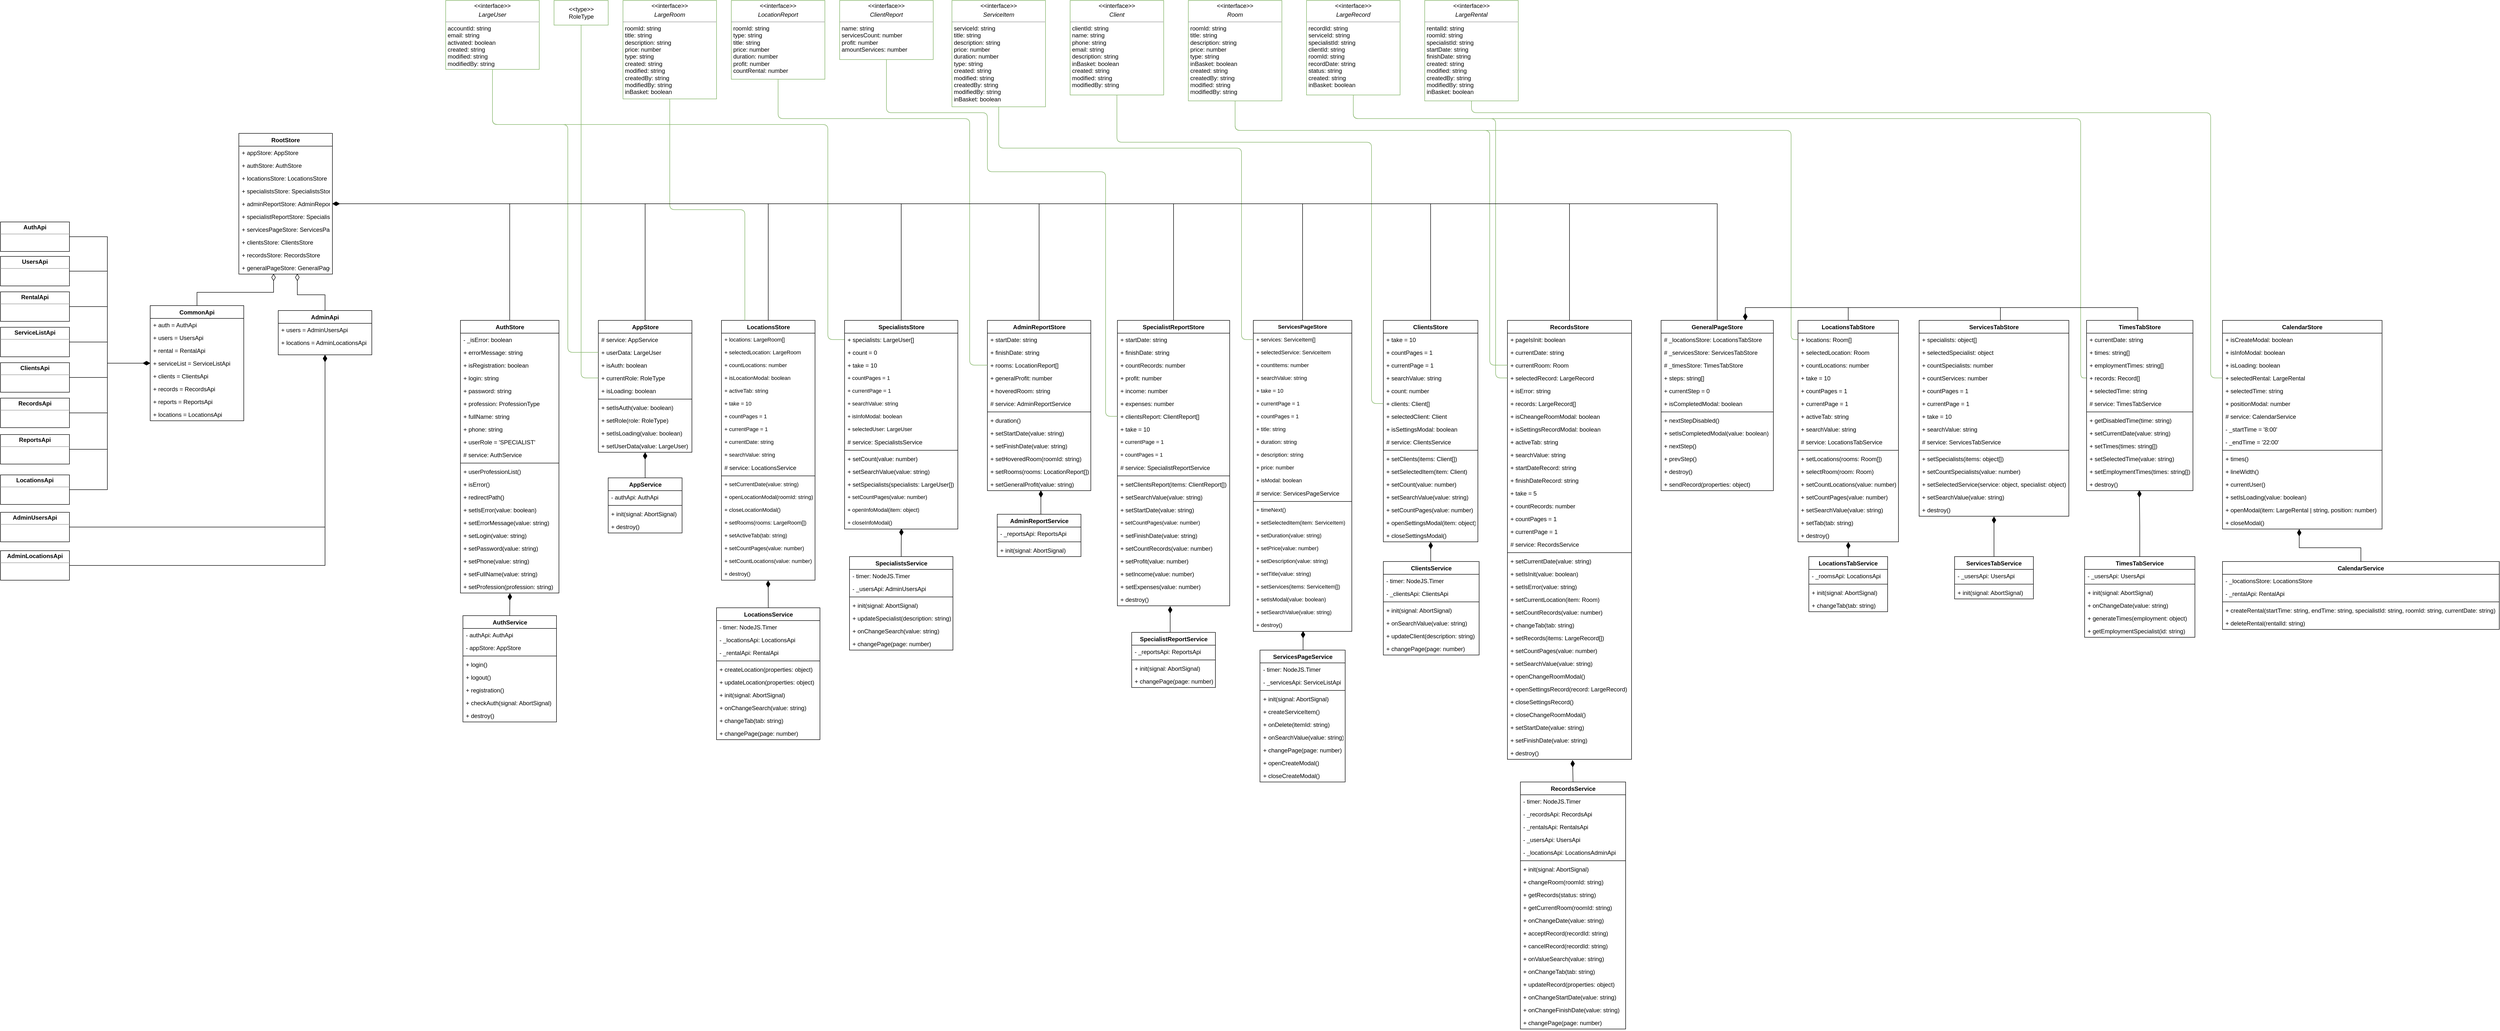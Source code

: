 <mxfile version="18.1.1" type="device"><diagram id="C5RBs43oDa-KdzZeNtuy" name="Page-1"><mxGraphModel dx="2747" dy="2327" grid="1" gridSize="12" guides="1" tooltips="1" connect="1" arrows="1" fold="1" page="1" pageScale="1" pageWidth="827" pageHeight="1169" background="none" math="0" shadow="0"><root><mxCell id="WIyWlLk6GJQsqaUBKTNV-0"/><mxCell id="WIyWlLk6GJQsqaUBKTNV-1" parent="WIyWlLk6GJQsqaUBKTNV-0"/><mxCell id="zkfFHV4jXpPFQw0GAbJ--0" value="RootStore" style="swimlane;fontStyle=1;align=center;verticalAlign=top;childLayout=stackLayout;horizontal=1;startSize=26;horizontalStack=0;resizeParent=1;resizeLast=0;collapsible=1;marginBottom=0;rounded=0;shadow=0;strokeWidth=1;" parent="WIyWlLk6GJQsqaUBKTNV-1" vertex="1"><mxGeometry x="-20" y="30" width="190" height="286" as="geometry"><mxRectangle x="220" y="120" width="160" height="26" as="alternateBounds"/></mxGeometry></mxCell><mxCell id="zkfFHV4jXpPFQw0GAbJ--1" value="+ appStore: AppStore" style="text;align=left;verticalAlign=top;spacingLeft=4;spacingRight=4;overflow=hidden;rotatable=0;points=[[0,0.5],[1,0.5]];portConstraint=eastwest;" parent="zkfFHV4jXpPFQw0GAbJ--0" vertex="1"><mxGeometry y="26" width="190" height="26" as="geometry"/></mxCell><mxCell id="zkfFHV4jXpPFQw0GAbJ--2" value="+ authStore: AuthStore" style="text;align=left;verticalAlign=top;spacingLeft=4;spacingRight=4;overflow=hidden;rotatable=0;points=[[0,0.5],[1,0.5]];portConstraint=eastwest;rounded=0;shadow=0;html=0;" parent="zkfFHV4jXpPFQw0GAbJ--0" vertex="1"><mxGeometry y="52" width="190" height="26" as="geometry"/></mxCell><mxCell id="zkfFHV4jXpPFQw0GAbJ--3" value="+ locationsStore: LocationsStore" style="text;align=left;verticalAlign=top;spacingLeft=4;spacingRight=4;overflow=hidden;rotatable=0;points=[[0,0.5],[1,0.5]];portConstraint=eastwest;rounded=0;shadow=0;html=0;" parent="zkfFHV4jXpPFQw0GAbJ--0" vertex="1"><mxGeometry y="78" width="190" height="26" as="geometry"/></mxCell><mxCell id="ogvOIJzOdlGiP3Ej6nb9-0" value="+ specialistsStore: SpecialistsStore" style="text;align=left;verticalAlign=top;spacingLeft=4;spacingRight=4;overflow=hidden;rotatable=0;points=[[0,0.5],[1,0.5]];portConstraint=eastwest;" vertex="1" parent="zkfFHV4jXpPFQw0GAbJ--0"><mxGeometry y="104" width="190" height="26" as="geometry"/></mxCell><mxCell id="ogvOIJzOdlGiP3Ej6nb9-1" value="+ adminReportStore: AdminReportStore" style="text;align=left;verticalAlign=top;spacingLeft=4;spacingRight=4;overflow=hidden;rotatable=0;points=[[0,0.5],[1,0.5]];portConstraint=eastwest;" vertex="1" parent="zkfFHV4jXpPFQw0GAbJ--0"><mxGeometry y="130" width="190" height="26" as="geometry"/></mxCell><mxCell id="ogvOIJzOdlGiP3Ej6nb9-2" value="+ specialistReportStore: SpecialistReportStore&#10;" style="text;align=left;verticalAlign=top;spacingLeft=4;spacingRight=4;overflow=hidden;rotatable=0;points=[[0,0.5],[1,0.5]];portConstraint=eastwest;" vertex="1" parent="zkfFHV4jXpPFQw0GAbJ--0"><mxGeometry y="156" width="190" height="26" as="geometry"/></mxCell><mxCell id="ogvOIJzOdlGiP3Ej6nb9-3" value="+ servicesPageStore: ServicesPageStore" style="text;align=left;verticalAlign=top;spacingLeft=4;spacingRight=4;overflow=hidden;rotatable=0;points=[[0,0.5],[1,0.5]];portConstraint=eastwest;" vertex="1" parent="zkfFHV4jXpPFQw0GAbJ--0"><mxGeometry y="182" width="190" height="26" as="geometry"/></mxCell><mxCell id="zkfFHV4jXpPFQw0GAbJ--5" value="+ clientsStore: ClientsStore" style="text;align=left;verticalAlign=top;spacingLeft=4;spacingRight=4;overflow=hidden;rotatable=0;points=[[0,0.5],[1,0.5]];portConstraint=eastwest;" parent="zkfFHV4jXpPFQw0GAbJ--0" vertex="1"><mxGeometry y="208" width="190" height="26" as="geometry"/></mxCell><mxCell id="ogvOIJzOdlGiP3Ej6nb9-6" value="+ recordsStore: RecordsStore" style="text;align=left;verticalAlign=top;spacingLeft=4;spacingRight=4;overflow=hidden;rotatable=0;points=[[0,0.5],[1,0.5]];portConstraint=eastwest;" vertex="1" parent="zkfFHV4jXpPFQw0GAbJ--0"><mxGeometry y="234" width="190" height="26" as="geometry"/></mxCell><mxCell id="ogvOIJzOdlGiP3Ej6nb9-7" value="+ generalPageStore: GeneralPageStore" style="text;align=left;verticalAlign=top;spacingLeft=4;spacingRight=4;overflow=hidden;rotatable=0;points=[[0,0.5],[1,0.5]];portConstraint=eastwest;" vertex="1" parent="zkfFHV4jXpPFQw0GAbJ--0"><mxGeometry y="260" width="190" height="26" as="geometry"/></mxCell><mxCell id="ogvOIJzOdlGiP3Ej6nb9-11" value="AppStore" style="swimlane;fontStyle=1;align=center;verticalAlign=top;childLayout=stackLayout;horizontal=1;startSize=26;horizontalStack=0;resizeParent=1;resizeParentMax=0;resizeLast=0;collapsible=1;marginBottom=0;glass=0;html=1;" vertex="1" parent="WIyWlLk6GJQsqaUBKTNV-1"><mxGeometry x="710" y="410" width="190" height="268" as="geometry"><mxRectangle x="710" y="410" width="90" height="26" as="alternateBounds"/></mxGeometry></mxCell><mxCell id="ogvOIJzOdlGiP3Ej6nb9-35" value="# service: AppService" style="text;align=left;verticalAlign=top;spacingLeft=4;spacingRight=4;overflow=hidden;rotatable=0;points=[[0,0.5],[1,0.5]];portConstraint=eastwest;glass=0;html=1;" vertex="1" parent="ogvOIJzOdlGiP3Ej6nb9-11"><mxGeometry y="26" width="190" height="26" as="geometry"/></mxCell><mxCell id="ogvOIJzOdlGiP3Ej6nb9-12" value="+ userData: LargeUser" style="text;align=left;verticalAlign=top;spacingLeft=4;spacingRight=4;overflow=hidden;rotatable=0;points=[[0,0.5],[1,0.5]];portConstraint=eastwest;glass=0;html=1;" vertex="1" parent="ogvOIJzOdlGiP3Ej6nb9-11"><mxGeometry y="52" width="190" height="26" as="geometry"/></mxCell><mxCell id="ogvOIJzOdlGiP3Ej6nb9-15" value="+ isAuth: boolean" style="text;align=left;verticalAlign=top;spacingLeft=4;spacingRight=4;overflow=hidden;rotatable=0;points=[[0,0.5],[1,0.5]];portConstraint=eastwest;glass=0;html=1;" vertex="1" parent="ogvOIJzOdlGiP3Ej6nb9-11"><mxGeometry y="78" width="190" height="26" as="geometry"/></mxCell><mxCell id="ogvOIJzOdlGiP3Ej6nb9-16" value="+ currentRole: RoleType" style="text;align=left;verticalAlign=top;spacingLeft=4;spacingRight=4;overflow=hidden;rotatable=0;points=[[0,0.5],[1,0.5]];portConstraint=eastwest;glass=0;html=1;" vertex="1" parent="ogvOIJzOdlGiP3Ej6nb9-11"><mxGeometry y="104" width="190" height="26" as="geometry"/></mxCell><mxCell id="ogvOIJzOdlGiP3Ej6nb9-17" value="+ isLoading: boolean" style="text;align=left;verticalAlign=top;spacingLeft=4;spacingRight=4;overflow=hidden;rotatable=0;points=[[0,0.5],[1,0.5]];portConstraint=eastwest;glass=0;html=1;" vertex="1" parent="ogvOIJzOdlGiP3Ej6nb9-11"><mxGeometry y="130" width="190" height="26" as="geometry"/></mxCell><mxCell id="ogvOIJzOdlGiP3Ej6nb9-13" value="" style="line;strokeWidth=1;fillColor=none;align=left;verticalAlign=middle;spacingTop=-1;spacingLeft=3;spacingRight=3;rotatable=0;labelPosition=right;points=[];portConstraint=eastwest;glass=0;fontColor=#FFD966;html=1;" vertex="1" parent="ogvOIJzOdlGiP3Ej6nb9-11"><mxGeometry y="156" width="190" height="8" as="geometry"/></mxCell><mxCell id="ogvOIJzOdlGiP3Ej6nb9-14" value="+ setIsAuth(value: boolean)" style="text;align=left;verticalAlign=top;spacingLeft=4;spacingRight=4;overflow=hidden;rotatable=0;points=[[0,0.5],[1,0.5]];portConstraint=eastwest;glass=0;html=1;" vertex="1" parent="ogvOIJzOdlGiP3Ej6nb9-11"><mxGeometry y="164" width="190" height="26" as="geometry"/></mxCell><mxCell id="ogvOIJzOdlGiP3Ej6nb9-18" value="+ setRole(role: RoleType)" style="text;align=left;verticalAlign=top;spacingLeft=4;spacingRight=4;overflow=hidden;rotatable=0;points=[[0,0.5],[1,0.5]];portConstraint=eastwest;glass=0;html=1;" vertex="1" parent="ogvOIJzOdlGiP3Ej6nb9-11"><mxGeometry y="190" width="190" height="26" as="geometry"/></mxCell><mxCell id="ogvOIJzOdlGiP3Ej6nb9-19" value="+ setIsLoading(value: boolean)" style="text;align=left;verticalAlign=top;spacingLeft=4;spacingRight=4;overflow=hidden;rotatable=0;points=[[0,0.5],[1,0.5]];portConstraint=eastwest;glass=0;html=1;" vertex="1" parent="ogvOIJzOdlGiP3Ej6nb9-11"><mxGeometry y="216" width="190" height="26" as="geometry"/></mxCell><mxCell id="ogvOIJzOdlGiP3Ej6nb9-20" value="+ setUserData(value: LargeUser)" style="text;align=left;verticalAlign=top;spacingLeft=4;spacingRight=4;overflow=hidden;rotatable=0;points=[[0,0.5],[1,0.5]];portConstraint=eastwest;glass=0;html=1;" vertex="1" parent="ogvOIJzOdlGiP3Ej6nb9-11"><mxGeometry y="242" width="190" height="26" as="geometry"/></mxCell><mxCell id="ogvOIJzOdlGiP3Ej6nb9-23" value="" style="endArrow=none;html=1;endSize=6;startArrow=diamondThin;startSize=12;startFill=1;edgeStyle=orthogonalEdgeStyle;align=left;verticalAlign=middle;rounded=0;fontColor=#FFD966;exitX=1;exitY=0.5;exitDx=0;exitDy=0;entryX=0.5;entryY=0;entryDx=0;entryDy=0;fontStyle=1;endFill=0;" edge="1" parent="WIyWlLk6GJQsqaUBKTNV-1" source="ogvOIJzOdlGiP3Ej6nb9-1" target="ogvOIJzOdlGiP3Ej6nb9-11"><mxGeometry x="-0.979" y="19" relative="1" as="geometry"><mxPoint x="253" y="160" as="sourcePoint"/><mxPoint x="413" y="160" as="targetPoint"/><mxPoint as="offset"/></mxGeometry></mxCell><mxCell id="ogvOIJzOdlGiP3Ej6nb9-256" style="edgeStyle=orthogonalEdgeStyle;shape=connector;rounded=1;orthogonalLoop=1;jettySize=auto;html=1;exitX=0.5;exitY=1;exitDx=0;exitDy=0;entryX=0;entryY=0.5;entryDx=0;entryDy=0;labelBackgroundColor=default;fontFamily=Helvetica;fontSize=11;fontColor=default;endArrow=none;endFill=0;endSize=12;strokeColor=#82b366;fillColor=#d5e8d4;" edge="1" parent="WIyWlLk6GJQsqaUBKTNV-1" source="ogvOIJzOdlGiP3Ej6nb9-28" target="ogvOIJzOdlGiP3Ej6nb9-155"><mxGeometry relative="1" as="geometry"><Array as="points"><mxPoint x="495" y="12"/><mxPoint x="1176" y="12"/><mxPoint x="1176" y="449"/></Array></mxGeometry></mxCell><mxCell id="ogvOIJzOdlGiP3Ej6nb9-257" style="edgeStyle=orthogonalEdgeStyle;shape=connector;rounded=1;orthogonalLoop=1;jettySize=auto;html=1;exitX=0.5;exitY=1;exitDx=0;exitDy=0;entryX=0;entryY=0.5;entryDx=0;entryDy=0;labelBackgroundColor=default;fontFamily=Helvetica;fontSize=11;fontColor=default;endArrow=none;endFill=0;endSize=12;strokeColor=#82b366;fillColor=#d5e8d4;" edge="1" parent="WIyWlLk6GJQsqaUBKTNV-1" source="ogvOIJzOdlGiP3Ej6nb9-28" target="ogvOIJzOdlGiP3Ej6nb9-12"><mxGeometry relative="1" as="geometry"><Array as="points"><mxPoint x="495" y="12"/><mxPoint x="648" y="12"/><mxPoint x="648" y="475"/></Array></mxGeometry></mxCell><mxCell id="ogvOIJzOdlGiP3Ej6nb9-28" value="&lt;p style=&quot;margin:0px;margin-top:4px;text-align:center;&quot;&gt;&amp;lt;&amp;lt;interface&amp;gt;&amp;gt;&lt;/p&gt;&lt;p style=&quot;margin:0px;margin-top:4px;text-align:center;&quot;&gt;&lt;i&gt;LargeUser&lt;/i&gt;&lt;/p&gt;&lt;hr size=&quot;1&quot;&gt;&lt;p style=&quot;margin:0px;margin-left:4px;&quot;&gt;accountId: string&lt;/p&gt;&lt;p style=&quot;margin:0px;margin-left:4px;&quot;&gt;email: string&lt;/p&gt;&lt;p style=&quot;margin:0px;margin-left:4px;&quot;&gt;activated: boolean&lt;/p&gt;&lt;p style=&quot;margin:0px;margin-left:4px;&quot;&gt;created: string&lt;/p&gt;&lt;p style=&quot;margin:0px;margin-left:4px;&quot;&gt;modified: string&lt;/p&gt;&lt;p style=&quot;margin:0px;margin-left:4px;&quot;&gt;modifiedBy: string&lt;/p&gt;" style="verticalAlign=top;align=left;overflow=fill;fontSize=12;fontFamily=Helvetica;html=1;glass=0;strokeColor=#82b366;fillColor=none;gradientColor=none;" vertex="1" parent="WIyWlLk6GJQsqaUBKTNV-1"><mxGeometry x="400" y="-240" width="190" height="140" as="geometry"/></mxCell><mxCell id="ogvOIJzOdlGiP3Ej6nb9-33" style="edgeStyle=orthogonalEdgeStyle;rounded=1;orthogonalLoop=1;jettySize=auto;html=1;exitX=0.5;exitY=1;exitDx=0;exitDy=0;fontColor=#B3FF66;endArrow=none;endFill=0;endSize=12;entryX=0;entryY=0.5;entryDx=0;entryDy=0;labelBackgroundColor=#66FF66;fillColor=#d5e8d4;strokeColor=#82b366;" edge="1" parent="WIyWlLk6GJQsqaUBKTNV-1" source="ogvOIJzOdlGiP3Ej6nb9-32" target="ogvOIJzOdlGiP3Ej6nb9-16"><mxGeometry relative="1" as="geometry"><mxPoint x="820" y="360" as="targetPoint"/><Array as="points"><mxPoint x="675" y="527"/></Array></mxGeometry></mxCell><mxCell id="ogvOIJzOdlGiP3Ej6nb9-32" value="&amp;lt;&amp;lt;type&amp;gt;&amp;gt;&lt;br&gt;RoleType" style="html=1;glass=0;strokeColor=#82b366;fillColor=none;" vertex="1" parent="WIyWlLk6GJQsqaUBKTNV-1"><mxGeometry x="620" y="-240" width="110" height="50" as="geometry"/></mxCell><mxCell id="ogvOIJzOdlGiP3Ej6nb9-158" style="edgeStyle=orthogonalEdgeStyle;rounded=0;orthogonalLoop=1;jettySize=auto;html=1;exitX=0.5;exitY=0;exitDx=0;exitDy=0;entryX=0.5;entryY=1;entryDx=0;entryDy=0;labelBackgroundColor=#66FF66;fontSize=12;fontColor=#B3FF66;startArrow=none;startFill=0;endArrow=diamondThin;endFill=1;startSize=6;endSize=12;strokeWidth=1;" edge="1" parent="WIyWlLk6GJQsqaUBKTNV-1" source="ogvOIJzOdlGiP3Ej6nb9-36" target="ogvOIJzOdlGiP3Ej6nb9-11"><mxGeometry relative="1" as="geometry"/></mxCell><mxCell id="ogvOIJzOdlGiP3Ej6nb9-36" value="AppService" style="swimlane;fontStyle=1;align=center;verticalAlign=top;childLayout=stackLayout;horizontal=1;startSize=26;horizontalStack=0;resizeParent=1;resizeParentMax=0;resizeLast=0;collapsible=1;marginBottom=0;glass=0;html=1;" vertex="1" parent="WIyWlLk6GJQsqaUBKTNV-1"><mxGeometry x="730" y="730" width="150" height="112" as="geometry"><mxRectangle x="310" y="30" width="90" height="26" as="alternateBounds"/></mxGeometry></mxCell><mxCell id="ogvOIJzOdlGiP3Ej6nb9-37" value="- authApi: AuthApi" style="text;align=left;verticalAlign=top;spacingLeft=4;spacingRight=4;overflow=hidden;rotatable=0;points=[[0,0.5],[1,0.5]];portConstraint=eastwest;glass=0;html=1;" vertex="1" parent="ogvOIJzOdlGiP3Ej6nb9-36"><mxGeometry y="26" width="150" height="26" as="geometry"/></mxCell><mxCell id="ogvOIJzOdlGiP3Ej6nb9-42" value="" style="line;strokeWidth=1;fillColor=none;align=left;verticalAlign=middle;spacingTop=-1;spacingLeft=3;spacingRight=3;rotatable=0;labelPosition=right;points=[];portConstraint=eastwest;glass=0;fontColor=#FFD966;html=1;" vertex="1" parent="ogvOIJzOdlGiP3Ej6nb9-36"><mxGeometry y="52" width="150" height="8" as="geometry"/></mxCell><mxCell id="ogvOIJzOdlGiP3Ej6nb9-44" value="+ init(signal: AbortSignal)" style="text;align=left;verticalAlign=top;spacingLeft=4;spacingRight=4;overflow=hidden;rotatable=0;points=[[0,0.5],[1,0.5]];portConstraint=eastwest;glass=0;html=1;" vertex="1" parent="ogvOIJzOdlGiP3Ej6nb9-36"><mxGeometry y="60" width="150" height="26" as="geometry"/></mxCell><mxCell id="ogvOIJzOdlGiP3Ej6nb9-45" value="+ destroy()" style="text;align=left;verticalAlign=top;spacingLeft=4;spacingRight=4;overflow=hidden;rotatable=0;points=[[0,0.5],[1,0.5]];portConstraint=eastwest;glass=0;html=1;" vertex="1" parent="ogvOIJzOdlGiP3Ej6nb9-36"><mxGeometry y="86" width="150" height="26" as="geometry"/></mxCell><mxCell id="ogvOIJzOdlGiP3Ej6nb9-69" style="edgeStyle=orthogonalEdgeStyle;rounded=0;orthogonalLoop=1;jettySize=auto;html=1;exitX=0.5;exitY=0;exitDx=0;exitDy=0;entryX=0.371;entryY=0.971;entryDx=0;entryDy=0;entryPerimeter=0;labelBackgroundColor=none;fontSize=11;fontColor=#FFD966;startArrow=none;startFill=0;endArrow=diamondThin;endFill=0;startSize=6;endSize=12;strokeWidth=1;" edge="1" parent="WIyWlLk6GJQsqaUBKTNV-1" source="ogvOIJzOdlGiP3Ej6nb9-51" target="ogvOIJzOdlGiP3Ej6nb9-7"><mxGeometry relative="1" as="geometry"/></mxCell><mxCell id="ogvOIJzOdlGiP3Ej6nb9-51" value="CommonApi" style="swimlane;fontStyle=1;align=center;verticalAlign=top;childLayout=stackLayout;horizontal=1;startSize=26;horizontalStack=0;resizeParent=1;resizeLast=0;collapsible=1;marginBottom=0;rounded=0;shadow=0;strokeWidth=1;" vertex="1" parent="WIyWlLk6GJQsqaUBKTNV-1"><mxGeometry x="-200" y="380" width="190" height="234" as="geometry"><mxRectangle x="220" y="120" width="160" height="26" as="alternateBounds"/></mxGeometry></mxCell><mxCell id="ogvOIJzOdlGiP3Ej6nb9-52" value="+ auth = AuthApi" style="text;align=left;verticalAlign=top;spacingLeft=4;spacingRight=4;overflow=hidden;rotatable=0;points=[[0,0.5],[1,0.5]];portConstraint=eastwest;" vertex="1" parent="ogvOIJzOdlGiP3Ej6nb9-51"><mxGeometry y="26" width="190" height="26" as="geometry"/></mxCell><mxCell id="ogvOIJzOdlGiP3Ej6nb9-62" value="+ users = UsersApi " style="text;align=left;verticalAlign=top;spacingLeft=4;spacingRight=4;overflow=hidden;rotatable=0;points=[[0,0.5],[1,0.5]];portConstraint=eastwest;" vertex="1" parent="ogvOIJzOdlGiP3Ej6nb9-51"><mxGeometry y="52" width="190" height="26" as="geometry"/></mxCell><mxCell id="ogvOIJzOdlGiP3Ej6nb9-63" value="+ rental = RentalApi" style="text;align=left;verticalAlign=top;spacingLeft=4;spacingRight=4;overflow=hidden;rotatable=0;points=[[0,0.5],[1,0.5]];portConstraint=eastwest;" vertex="1" parent="ogvOIJzOdlGiP3Ej6nb9-51"><mxGeometry y="78" width="190" height="26" as="geometry"/></mxCell><mxCell id="ogvOIJzOdlGiP3Ej6nb9-64" value="+ serviceList = ServiceListApi" style="text;align=left;verticalAlign=top;spacingLeft=4;spacingRight=4;overflow=hidden;rotatable=0;points=[[0,0.5],[1,0.5]];portConstraint=eastwest;" vertex="1" parent="ogvOIJzOdlGiP3Ej6nb9-51"><mxGeometry y="104" width="190" height="26" as="geometry"/></mxCell><mxCell id="ogvOIJzOdlGiP3Ej6nb9-65" value="+ clients = ClientsApi" style="text;align=left;verticalAlign=top;spacingLeft=4;spacingRight=4;overflow=hidden;rotatable=0;points=[[0,0.5],[1,0.5]];portConstraint=eastwest;" vertex="1" parent="ogvOIJzOdlGiP3Ej6nb9-51"><mxGeometry y="130" width="190" height="26" as="geometry"/></mxCell><mxCell id="ogvOIJzOdlGiP3Ej6nb9-66" value="+ records = RecordsApi" style="text;align=left;verticalAlign=top;spacingLeft=4;spacingRight=4;overflow=hidden;rotatable=0;points=[[0,0.5],[1,0.5]];portConstraint=eastwest;" vertex="1" parent="ogvOIJzOdlGiP3Ej6nb9-51"><mxGeometry y="156" width="190" height="26" as="geometry"/></mxCell><mxCell id="ogvOIJzOdlGiP3Ej6nb9-67" value="+ reports = ReportsApi" style="text;align=left;verticalAlign=top;spacingLeft=4;spacingRight=4;overflow=hidden;rotatable=0;points=[[0,0.5],[1,0.5]];portConstraint=eastwest;" vertex="1" parent="ogvOIJzOdlGiP3Ej6nb9-51"><mxGeometry y="182" width="190" height="26" as="geometry"/></mxCell><mxCell id="ogvOIJzOdlGiP3Ej6nb9-68" value="+ locations = LocationsApi" style="text;align=left;verticalAlign=top;spacingLeft=4;spacingRight=4;overflow=hidden;rotatable=0;points=[[0,0.5],[1,0.5]];portConstraint=eastwest;" vertex="1" parent="ogvOIJzOdlGiP3Ej6nb9-51"><mxGeometry y="208" width="190" height="26" as="geometry"/></mxCell><mxCell id="ogvOIJzOdlGiP3Ej6nb9-79" style="edgeStyle=orthogonalEdgeStyle;rounded=0;orthogonalLoop=1;jettySize=auto;html=1;exitX=0.5;exitY=0;exitDx=0;exitDy=0;entryX=0.625;entryY=0.968;entryDx=0;entryDy=0;entryPerimeter=0;labelBackgroundColor=none;fontSize=11;fontColor=#FFD966;startArrow=none;startFill=0;endArrow=diamondThin;endFill=0;startSize=6;endSize=12;strokeWidth=1;" edge="1" parent="WIyWlLk6GJQsqaUBKTNV-1" source="ogvOIJzOdlGiP3Ej6nb9-70" target="ogvOIJzOdlGiP3Ej6nb9-7"><mxGeometry relative="1" as="geometry"/></mxCell><mxCell id="ogvOIJzOdlGiP3Ej6nb9-70" value="AdminApi" style="swimlane;fontStyle=1;align=center;verticalAlign=top;childLayout=stackLayout;horizontal=1;startSize=26;horizontalStack=0;resizeParent=1;resizeLast=0;collapsible=1;marginBottom=0;rounded=0;shadow=0;strokeWidth=1;" vertex="1" parent="WIyWlLk6GJQsqaUBKTNV-1"><mxGeometry x="60" y="390" width="190" height="90" as="geometry"><mxRectangle x="220" y="120" width="160" height="26" as="alternateBounds"/></mxGeometry></mxCell><mxCell id="ogvOIJzOdlGiP3Ej6nb9-72" value="+ users = AdminUsersApi " style="text;align=left;verticalAlign=top;spacingLeft=4;spacingRight=4;overflow=hidden;rotatable=0;points=[[0,0.5],[1,0.5]];portConstraint=eastwest;" vertex="1" parent="ogvOIJzOdlGiP3Ej6nb9-70"><mxGeometry y="26" width="190" height="26" as="geometry"/></mxCell><mxCell id="ogvOIJzOdlGiP3Ej6nb9-78" value="+ locations = AdminLocationsApi" style="text;align=left;verticalAlign=top;spacingLeft=4;spacingRight=4;overflow=hidden;rotatable=0;points=[[0,0.5],[1,0.5]];portConstraint=eastwest;" vertex="1" parent="ogvOIJzOdlGiP3Ej6nb9-70"><mxGeometry y="52" width="190" height="26" as="geometry"/></mxCell><mxCell id="ogvOIJzOdlGiP3Ej6nb9-106" value="" style="edgeStyle=orthogonalEdgeStyle;rounded=0;orthogonalLoop=1;jettySize=auto;html=1;exitX=0.5;exitY=0;exitDx=0;exitDy=0;entryX=1;entryY=0.5;entryDx=0;entryDy=0;labelBackgroundColor=none;fontSize=11;fontColor=#FFD966;startArrow=none;startFill=0;endArrow=diamondThin;endFill=1;startSize=6;endSize=12;strokeWidth=1;fontStyle=1" edge="1" parent="WIyWlLk6GJQsqaUBKTNV-1" source="ogvOIJzOdlGiP3Ej6nb9-81" target="ogvOIJzOdlGiP3Ej6nb9-1"><mxGeometry x="0.97" y="15" relative="1" as="geometry"><mxPoint as="offset"/></mxGeometry></mxCell><mxCell id="ogvOIJzOdlGiP3Ej6nb9-81" value="AuthStore" style="swimlane;fontStyle=1;align=center;verticalAlign=top;childLayout=stackLayout;horizontal=1;startSize=26;horizontalStack=0;resizeParent=1;resizeParentMax=0;resizeLast=0;collapsible=1;marginBottom=0;glass=0;html=1;" vertex="1" parent="WIyWlLk6GJQsqaUBKTNV-1"><mxGeometry x="430" y="410" width="200" height="554" as="geometry"><mxRectangle x="430" y="410" width="90" height="26" as="alternateBounds"/></mxGeometry></mxCell><mxCell id="ogvOIJzOdlGiP3Ej6nb9-82" value="- _isError: boolean" style="text;align=left;verticalAlign=top;spacingLeft=4;spacingRight=4;overflow=hidden;rotatable=0;points=[[0,0.5],[1,0.5]];portConstraint=eastwest;glass=0;html=1;" vertex="1" parent="ogvOIJzOdlGiP3Ej6nb9-81"><mxGeometry y="26" width="200" height="26" as="geometry"/></mxCell><mxCell id="ogvOIJzOdlGiP3Ej6nb9-83" value="+ errorMessage: string" style="text;align=left;verticalAlign=top;spacingLeft=4;spacingRight=4;overflow=hidden;rotatable=0;points=[[0,0.5],[1,0.5]];portConstraint=eastwest;glass=0;html=1;" vertex="1" parent="ogvOIJzOdlGiP3Ej6nb9-81"><mxGeometry y="52" width="200" height="26" as="geometry"/></mxCell><mxCell id="ogvOIJzOdlGiP3Ej6nb9-84" value="+ isRegistration: boolean" style="text;align=left;verticalAlign=top;spacingLeft=4;spacingRight=4;overflow=hidden;rotatable=0;points=[[0,0.5],[1,0.5]];portConstraint=eastwest;glass=0;html=1;" vertex="1" parent="ogvOIJzOdlGiP3Ej6nb9-81"><mxGeometry y="78" width="200" height="26" as="geometry"/></mxCell><mxCell id="ogvOIJzOdlGiP3Ej6nb9-85" value="+ login: string" style="text;align=left;verticalAlign=top;spacingLeft=4;spacingRight=4;overflow=hidden;rotatable=0;points=[[0,0.5],[1,0.5]];portConstraint=eastwest;glass=0;html=1;" vertex="1" parent="ogvOIJzOdlGiP3Ej6nb9-81"><mxGeometry y="104" width="200" height="26" as="geometry"/></mxCell><mxCell id="ogvOIJzOdlGiP3Ej6nb9-92" value="+ password: string&lt;span style=&quot;color: rgba(0, 0, 0, 0); font-family: monospace; font-size: 0px;&quot;&gt;%3CmxGraphModel%3E%3Croot%3E%3CmxCell%20id%3D%220%22%2F%3E%3CmxCell%20id%3D%221%22%20parent%3D%220%22%2F%3E%3CmxCell%20id%3D%222%22%20value%3D%22%2B%20login%3A%20string%22%20style%3D%22text%3Balign%3Dleft%3BverticalAlign%3Dtop%3BspacingLeft%3D4%3BspacingRight%3D4%3Boverflow%3Dhidden%3Brotatable%3D0%3Bpoints%3D%5B%5B0%2C0.5%5D%2C%5B1%2C0.5%5D%5D%3BportConstraint%3Deastwest%3Bglass%3D0%3Bhtml%3D1%3B%22%20vertex%3D%221%22%20parent%3D%221%22%3E%3CmxGeometry%20x%3D%22430%22%20y%3D%22540%22%20width%3D%22160%22%20height%3D%2226%22%20as%3D%22geometry%22%2F%3E%3C%2FmxCell%3E%3C%2Froot%3E%3C%2FmxGraphModel%3E&lt;/span&gt;" style="text;align=left;verticalAlign=top;spacingLeft=4;spacingRight=4;overflow=hidden;rotatable=0;points=[[0,0.5],[1,0.5]];portConstraint=eastwest;glass=0;html=1;" vertex="1" parent="ogvOIJzOdlGiP3Ej6nb9-81"><mxGeometry y="130" width="200" height="26" as="geometry"/></mxCell><mxCell id="ogvOIJzOdlGiP3Ej6nb9-93" value="+ profession: ProfessionType" style="text;align=left;verticalAlign=top;spacingLeft=4;spacingRight=4;overflow=hidden;rotatable=0;points=[[0,0.5],[1,0.5]];portConstraint=eastwest;glass=0;html=1;" vertex="1" parent="ogvOIJzOdlGiP3Ej6nb9-81"><mxGeometry y="156" width="200" height="26" as="geometry"/></mxCell><mxCell id="ogvOIJzOdlGiP3Ej6nb9-94" value="+ fullName: string" style="text;align=left;verticalAlign=top;spacingLeft=4;spacingRight=4;overflow=hidden;rotatable=0;points=[[0,0.5],[1,0.5]];portConstraint=eastwest;glass=0;html=1;" vertex="1" parent="ogvOIJzOdlGiP3Ej6nb9-81"><mxGeometry y="182" width="200" height="26" as="geometry"/></mxCell><mxCell id="ogvOIJzOdlGiP3Ej6nb9-95" value="+ phone: string" style="text;align=left;verticalAlign=top;spacingLeft=4;spacingRight=4;overflow=hidden;rotatable=0;points=[[0,0.5],[1,0.5]];portConstraint=eastwest;glass=0;html=1;" vertex="1" parent="ogvOIJzOdlGiP3Ej6nb9-81"><mxGeometry y="208" width="200" height="26" as="geometry"/></mxCell><mxCell id="ogvOIJzOdlGiP3Ej6nb9-96" value="+ userRole = 'SPECIALIST'" style="text;align=left;verticalAlign=top;spacingLeft=4;spacingRight=4;overflow=hidden;rotatable=0;points=[[0,0.5],[1,0.5]];portConstraint=eastwest;glass=0;html=1;" vertex="1" parent="ogvOIJzOdlGiP3Ej6nb9-81"><mxGeometry y="234" width="200" height="26" as="geometry"/></mxCell><mxCell id="ogvOIJzOdlGiP3Ej6nb9-98" value="# service: AuthService" style="text;align=left;verticalAlign=top;spacingLeft=4;spacingRight=4;overflow=hidden;rotatable=0;points=[[0,0.5],[1,0.5]];portConstraint=eastwest;glass=0;html=1;" vertex="1" parent="ogvOIJzOdlGiP3Ej6nb9-81"><mxGeometry y="260" width="200" height="26" as="geometry"/></mxCell><mxCell id="ogvOIJzOdlGiP3Ej6nb9-87" value="" style="line;strokeWidth=1;fillColor=none;align=left;verticalAlign=middle;spacingTop=-1;spacingLeft=3;spacingRight=3;rotatable=0;labelPosition=right;points=[];portConstraint=eastwest;glass=0;fontColor=#FFD966;html=1;" vertex="1" parent="ogvOIJzOdlGiP3Ej6nb9-81"><mxGeometry y="286" width="200" height="8" as="geometry"/></mxCell><mxCell id="ogvOIJzOdlGiP3Ej6nb9-88" value="+ userProfessionList()" style="text;align=left;verticalAlign=top;spacingLeft=4;spacingRight=4;overflow=hidden;rotatable=0;points=[[0,0.5],[1,0.5]];portConstraint=eastwest;glass=0;html=1;" vertex="1" parent="ogvOIJzOdlGiP3Ej6nb9-81"><mxGeometry y="294" width="200" height="26" as="geometry"/></mxCell><mxCell id="ogvOIJzOdlGiP3Ej6nb9-89" value="+ isError()" style="text;align=left;verticalAlign=top;spacingLeft=4;spacingRight=4;overflow=hidden;rotatable=0;points=[[0,0.5],[1,0.5]];portConstraint=eastwest;glass=0;html=1;" vertex="1" parent="ogvOIJzOdlGiP3Ej6nb9-81"><mxGeometry y="320" width="200" height="26" as="geometry"/></mxCell><mxCell id="ogvOIJzOdlGiP3Ej6nb9-90" value="+ redirectPath()" style="text;align=left;verticalAlign=top;spacingLeft=4;spacingRight=4;overflow=hidden;rotatable=0;points=[[0,0.5],[1,0.5]];portConstraint=eastwest;glass=0;html=1;" vertex="1" parent="ogvOIJzOdlGiP3Ej6nb9-81"><mxGeometry y="346" width="200" height="26" as="geometry"/></mxCell><mxCell id="ogvOIJzOdlGiP3Ej6nb9-91" value="+ setIsError(value: boolean)" style="text;align=left;verticalAlign=top;spacingLeft=4;spacingRight=4;overflow=hidden;rotatable=0;points=[[0,0.5],[1,0.5]];portConstraint=eastwest;glass=0;html=1;" vertex="1" parent="ogvOIJzOdlGiP3Ej6nb9-81"><mxGeometry y="372" width="200" height="26" as="geometry"/></mxCell><mxCell id="ogvOIJzOdlGiP3Ej6nb9-100" value="+ setErrorMessage(value: string)" style="text;align=left;verticalAlign=top;spacingLeft=4;spacingRight=4;overflow=hidden;rotatable=0;points=[[0,0.5],[1,0.5]];portConstraint=eastwest;glass=0;html=1;" vertex="1" parent="ogvOIJzOdlGiP3Ej6nb9-81"><mxGeometry y="398" width="200" height="26" as="geometry"/></mxCell><mxCell id="ogvOIJzOdlGiP3Ej6nb9-101" value="+ setLogin(value: string)" style="text;align=left;verticalAlign=top;spacingLeft=4;spacingRight=4;overflow=hidden;rotatable=0;points=[[0,0.5],[1,0.5]];portConstraint=eastwest;glass=0;html=1;" vertex="1" parent="ogvOIJzOdlGiP3Ej6nb9-81"><mxGeometry y="424" width="200" height="26" as="geometry"/></mxCell><mxCell id="ogvOIJzOdlGiP3Ej6nb9-102" value="+ setPassword(value: string)" style="text;align=left;verticalAlign=top;spacingLeft=4;spacingRight=4;overflow=hidden;rotatable=0;points=[[0,0.5],[1,0.5]];portConstraint=eastwest;glass=0;html=1;" vertex="1" parent="ogvOIJzOdlGiP3Ej6nb9-81"><mxGeometry y="450" width="200" height="26" as="geometry"/></mxCell><mxCell id="ogvOIJzOdlGiP3Ej6nb9-103" value="+ setPhone(value: string)" style="text;align=left;verticalAlign=top;spacingLeft=4;spacingRight=4;overflow=hidden;rotatable=0;points=[[0,0.5],[1,0.5]];portConstraint=eastwest;glass=0;html=1;" vertex="1" parent="ogvOIJzOdlGiP3Ej6nb9-81"><mxGeometry y="476" width="200" height="26" as="geometry"/></mxCell><mxCell id="ogvOIJzOdlGiP3Ej6nb9-104" value="+ setFullName(value: string)" style="text;align=left;verticalAlign=top;spacingLeft=4;spacingRight=4;overflow=hidden;rotatable=0;points=[[0,0.5],[1,0.5]];portConstraint=eastwest;glass=0;html=1;" vertex="1" parent="ogvOIJzOdlGiP3Ej6nb9-81"><mxGeometry y="502" width="200" height="26" as="geometry"/></mxCell><mxCell id="ogvOIJzOdlGiP3Ej6nb9-105" value="+ setProfession(profession: string)" style="text;align=left;verticalAlign=top;spacingLeft=4;spacingRight=4;overflow=hidden;rotatable=0;points=[[0,0.5],[1,0.5]];portConstraint=eastwest;glass=0;html=1;" vertex="1" parent="ogvOIJzOdlGiP3Ej6nb9-81"><mxGeometry y="528" width="200" height="26" as="geometry"/></mxCell><mxCell id="ogvOIJzOdlGiP3Ej6nb9-116" style="edgeStyle=orthogonalEdgeStyle;rounded=0;orthogonalLoop=1;jettySize=auto;html=1;exitX=0.5;exitY=0;exitDx=0;exitDy=0;entryX=0.502;entryY=1.012;entryDx=0;entryDy=0;entryPerimeter=0;labelBackgroundColor=none;fontSize=11;fontColor=#FFD966;startArrow=none;startFill=0;endArrow=diamondThin;endFill=1;startSize=6;endSize=12;strokeWidth=1;" edge="1" parent="WIyWlLk6GJQsqaUBKTNV-1" source="ogvOIJzOdlGiP3Ej6nb9-107" target="ogvOIJzOdlGiP3Ej6nb9-105"><mxGeometry relative="1" as="geometry"/></mxCell><mxCell id="ogvOIJzOdlGiP3Ej6nb9-107" value="AuthService" style="swimlane;fontStyle=1;align=center;verticalAlign=top;childLayout=stackLayout;horizontal=1;startSize=26;horizontalStack=0;resizeParent=1;resizeParentMax=0;resizeLast=0;collapsible=1;marginBottom=0;glass=0;html=1;" vertex="1" parent="WIyWlLk6GJQsqaUBKTNV-1"><mxGeometry x="435" y="1010" width="190" height="216" as="geometry"><mxRectangle x="310" y="30" width="90" height="26" as="alternateBounds"/></mxGeometry></mxCell><mxCell id="ogvOIJzOdlGiP3Ej6nb9-108" value="- authApi: AuthApi" style="text;align=left;verticalAlign=top;spacingLeft=4;spacingRight=4;overflow=hidden;rotatable=0;points=[[0,0.5],[1,0.5]];portConstraint=eastwest;glass=0;html=1;" vertex="1" parent="ogvOIJzOdlGiP3Ej6nb9-107"><mxGeometry y="26" width="190" height="26" as="geometry"/></mxCell><mxCell id="ogvOIJzOdlGiP3Ej6nb9-112" value="- appStore: AppStore" style="text;align=left;verticalAlign=top;spacingLeft=4;spacingRight=4;overflow=hidden;rotatable=0;points=[[0,0.5],[1,0.5]];portConstraint=eastwest;glass=0;html=1;" vertex="1" parent="ogvOIJzOdlGiP3Ej6nb9-107"><mxGeometry y="52" width="190" height="26" as="geometry"/></mxCell><mxCell id="ogvOIJzOdlGiP3Ej6nb9-109" value="" style="line;strokeWidth=1;fillColor=none;align=left;verticalAlign=middle;spacingTop=-1;spacingLeft=3;spacingRight=3;rotatable=0;labelPosition=right;points=[];portConstraint=eastwest;glass=0;fontColor=#FFD966;html=1;" vertex="1" parent="ogvOIJzOdlGiP3Ej6nb9-107"><mxGeometry y="78" width="190" height="8" as="geometry"/></mxCell><mxCell id="ogvOIJzOdlGiP3Ej6nb9-110" value="+ login()" style="text;align=left;verticalAlign=top;spacingLeft=4;spacingRight=4;overflow=hidden;rotatable=0;points=[[0,0.5],[1,0.5]];portConstraint=eastwest;glass=0;html=1;" vertex="1" parent="ogvOIJzOdlGiP3Ej6nb9-107"><mxGeometry y="86" width="190" height="26" as="geometry"/></mxCell><mxCell id="ogvOIJzOdlGiP3Ej6nb9-111" value="+ logout()" style="text;align=left;verticalAlign=top;spacingLeft=4;spacingRight=4;overflow=hidden;rotatable=0;points=[[0,0.5],[1,0.5]];portConstraint=eastwest;glass=0;html=1;" vertex="1" parent="ogvOIJzOdlGiP3Ej6nb9-107"><mxGeometry y="112" width="190" height="26" as="geometry"/></mxCell><mxCell id="ogvOIJzOdlGiP3Ej6nb9-113" value="+ registration()" style="text;align=left;verticalAlign=top;spacingLeft=4;spacingRight=4;overflow=hidden;rotatable=0;points=[[0,0.5],[1,0.5]];portConstraint=eastwest;glass=0;html=1;" vertex="1" parent="ogvOIJzOdlGiP3Ej6nb9-107"><mxGeometry y="138" width="190" height="26" as="geometry"/></mxCell><mxCell id="ogvOIJzOdlGiP3Ej6nb9-114" value="+ checkAuth(signal: AbortSignal)" style="text;align=left;verticalAlign=top;spacingLeft=4;spacingRight=4;overflow=hidden;rotatable=0;points=[[0,0.5],[1,0.5]];portConstraint=eastwest;glass=0;html=1;" vertex="1" parent="ogvOIJzOdlGiP3Ej6nb9-107"><mxGeometry y="164" width="190" height="26" as="geometry"/></mxCell><mxCell id="ogvOIJzOdlGiP3Ej6nb9-115" value="+ destroy()" style="text;align=left;verticalAlign=top;spacingLeft=4;spacingRight=4;overflow=hidden;rotatable=0;points=[[0,0.5],[1,0.5]];portConstraint=eastwest;glass=0;html=1;" vertex="1" parent="ogvOIJzOdlGiP3Ej6nb9-107"><mxGeometry y="190" width="190" height="26" as="geometry"/></mxCell><mxCell id="ogvOIJzOdlGiP3Ej6nb9-122" style="edgeStyle=orthogonalEdgeStyle;rounded=0;orthogonalLoop=1;jettySize=auto;html=1;exitX=0.5;exitY=0;exitDx=0;exitDy=0;entryX=1;entryY=0.5;entryDx=0;entryDy=0;labelBackgroundColor=none;fontSize=12;fontColor=#FFD966;startArrow=none;startFill=0;endArrow=diamondThin;endFill=1;startSize=6;endSize=12;strokeWidth=1;" edge="1" parent="WIyWlLk6GJQsqaUBKTNV-1" source="ogvOIJzOdlGiP3Ej6nb9-118" target="ogvOIJzOdlGiP3Ej6nb9-1"><mxGeometry relative="1" as="geometry"/></mxCell><mxCell id="ogvOIJzOdlGiP3Ej6nb9-118" value="LocationsStore" style="swimlane;fontStyle=1;align=center;verticalAlign=top;childLayout=stackLayout;horizontal=1;startSize=26;horizontalStack=0;resizeParent=1;resizeParentMax=0;resizeLast=0;collapsible=1;marginBottom=0;glass=0;labelBackgroundColor=none;fontSize=12;html=1;" vertex="1" parent="WIyWlLk6GJQsqaUBKTNV-1"><mxGeometry x="960" y="410" width="190" height="528" as="geometry"/></mxCell><mxCell id="ogvOIJzOdlGiP3Ej6nb9-119" value="+ locations: LargeRoom[]" style="text;align=left;verticalAlign=top;spacingLeft=4;spacingRight=4;overflow=hidden;rotatable=0;points=[[0,0.5],[1,0.5]];portConstraint=eastwest;glass=0;labelBackgroundColor=none;fontSize=11;html=1;" vertex="1" parent="ogvOIJzOdlGiP3Ej6nb9-118"><mxGeometry y="26" width="190" height="26" as="geometry"/></mxCell><mxCell id="ogvOIJzOdlGiP3Ej6nb9-123" value="+ selectedLocation: LargeRoom" style="text;align=left;verticalAlign=top;spacingLeft=4;spacingRight=4;overflow=hidden;rotatable=0;points=[[0,0.5],[1,0.5]];portConstraint=eastwest;glass=0;labelBackgroundColor=none;fontSize=11;html=1;" vertex="1" parent="ogvOIJzOdlGiP3Ej6nb9-118"><mxGeometry y="52" width="190" height="26" as="geometry"/></mxCell><mxCell id="ogvOIJzOdlGiP3Ej6nb9-124" value="+ countLocations: number" style="text;align=left;verticalAlign=top;spacingLeft=4;spacingRight=4;overflow=hidden;rotatable=0;points=[[0,0.5],[1,0.5]];portConstraint=eastwest;glass=0;labelBackgroundColor=none;fontSize=11;html=1;" vertex="1" parent="ogvOIJzOdlGiP3Ej6nb9-118"><mxGeometry y="78" width="190" height="26" as="geometry"/></mxCell><mxCell id="ogvOIJzOdlGiP3Ej6nb9-125" value="+ isLocationModal: boolean" style="text;align=left;verticalAlign=top;spacingLeft=4;spacingRight=4;overflow=hidden;rotatable=0;points=[[0,0.5],[1,0.5]];portConstraint=eastwest;glass=0;labelBackgroundColor=none;fontSize=11;html=1;" vertex="1" parent="ogvOIJzOdlGiP3Ej6nb9-118"><mxGeometry y="104" width="190" height="26" as="geometry"/></mxCell><mxCell id="ogvOIJzOdlGiP3Ej6nb9-126" value="+ activeTab: string" style="text;align=left;verticalAlign=top;spacingLeft=4;spacingRight=4;overflow=hidden;rotatable=0;points=[[0,0.5],[1,0.5]];portConstraint=eastwest;glass=0;labelBackgroundColor=none;fontSize=11;html=1;" vertex="1" parent="ogvOIJzOdlGiP3Ej6nb9-118"><mxGeometry y="130" width="190" height="26" as="geometry"/></mxCell><mxCell id="ogvOIJzOdlGiP3Ej6nb9-127" value="+ take = 10" style="text;align=left;verticalAlign=top;spacingLeft=4;spacingRight=4;overflow=hidden;rotatable=0;points=[[0,0.5],[1,0.5]];portConstraint=eastwest;glass=0;labelBackgroundColor=none;fontSize=11;html=1;" vertex="1" parent="ogvOIJzOdlGiP3Ej6nb9-118"><mxGeometry y="156" width="190" height="26" as="geometry"/></mxCell><mxCell id="ogvOIJzOdlGiP3Ej6nb9-128" value="+ countPages = 1" style="text;align=left;verticalAlign=top;spacingLeft=4;spacingRight=4;overflow=hidden;rotatable=0;points=[[0,0.5],[1,0.5]];portConstraint=eastwest;glass=0;labelBackgroundColor=none;fontSize=11;html=1;" vertex="1" parent="ogvOIJzOdlGiP3Ej6nb9-118"><mxGeometry y="182" width="190" height="26" as="geometry"/></mxCell><mxCell id="ogvOIJzOdlGiP3Ej6nb9-129" value="+ currentPage = 1" style="text;align=left;verticalAlign=top;spacingLeft=4;spacingRight=4;overflow=hidden;rotatable=0;points=[[0,0.5],[1,0.5]];portConstraint=eastwest;glass=0;labelBackgroundColor=none;fontSize=11;html=1;" vertex="1" parent="ogvOIJzOdlGiP3Ej6nb9-118"><mxGeometry y="208" width="190" height="26" as="geometry"/></mxCell><mxCell id="ogvOIJzOdlGiP3Ej6nb9-130" value="+ currentDate: string" style="text;align=left;verticalAlign=top;spacingLeft=4;spacingRight=4;overflow=hidden;rotatable=0;points=[[0,0.5],[1,0.5]];portConstraint=eastwest;glass=0;labelBackgroundColor=none;fontSize=11;html=1;" vertex="1" parent="ogvOIJzOdlGiP3Ej6nb9-118"><mxGeometry y="234" width="190" height="26" as="geometry"/></mxCell><mxCell id="ogvOIJzOdlGiP3Ej6nb9-131" value="+ searchValue: string" style="text;align=left;verticalAlign=top;spacingLeft=4;spacingRight=4;overflow=hidden;rotatable=0;points=[[0,0.5],[1,0.5]];portConstraint=eastwest;glass=0;labelBackgroundColor=none;fontSize=11;html=1;" vertex="1" parent="ogvOIJzOdlGiP3Ej6nb9-118"><mxGeometry y="260" width="190" height="26" as="geometry"/></mxCell><mxCell id="ogvOIJzOdlGiP3Ej6nb9-132" value="# service: LocationsService" style="text;align=left;verticalAlign=top;spacingLeft=4;spacingRight=4;overflow=hidden;rotatable=0;points=[[0,0.5],[1,0.5]];portConstraint=eastwest;glass=0;html=1;" vertex="1" parent="ogvOIJzOdlGiP3Ej6nb9-118"><mxGeometry y="286" width="190" height="26" as="geometry"/></mxCell><mxCell id="ogvOIJzOdlGiP3Ej6nb9-120" value="" style="line;strokeWidth=1;fillColor=none;align=left;verticalAlign=middle;spacingTop=-1;spacingLeft=3;spacingRight=3;rotatable=0;labelPosition=right;points=[];portConstraint=eastwest;glass=0;labelBackgroundColor=none;fontSize=11;fontColor=#FFD966;html=1;" vertex="1" parent="ogvOIJzOdlGiP3Ej6nb9-118"><mxGeometry y="312" width="190" height="8" as="geometry"/></mxCell><mxCell id="ogvOIJzOdlGiP3Ej6nb9-121" value="+ setCurrentDate(value: string)" style="text;align=left;verticalAlign=top;spacingLeft=4;spacingRight=4;overflow=hidden;rotatable=0;points=[[0,0.5],[1,0.5]];portConstraint=eastwest;glass=0;labelBackgroundColor=none;fontSize=11;html=1;" vertex="1" parent="ogvOIJzOdlGiP3Ej6nb9-118"><mxGeometry y="320" width="190" height="26" as="geometry"/></mxCell><mxCell id="ogvOIJzOdlGiP3Ej6nb9-133" value="+ openLocationModal(roomId: string)" style="text;align=left;verticalAlign=top;spacingLeft=4;spacingRight=4;overflow=hidden;rotatable=0;points=[[0,0.5],[1,0.5]];portConstraint=eastwest;glass=0;labelBackgroundColor=none;fontSize=11;html=1;" vertex="1" parent="ogvOIJzOdlGiP3Ej6nb9-118"><mxGeometry y="346" width="190" height="26" as="geometry"/></mxCell><mxCell id="ogvOIJzOdlGiP3Ej6nb9-134" value="+ closeLocationModal()" style="text;align=left;verticalAlign=top;spacingLeft=4;spacingRight=4;overflow=hidden;rotatable=0;points=[[0,0.5],[1,0.5]];portConstraint=eastwest;glass=0;labelBackgroundColor=none;fontSize=11;html=1;" vertex="1" parent="ogvOIJzOdlGiP3Ej6nb9-118"><mxGeometry y="372" width="190" height="26" as="geometry"/></mxCell><mxCell id="ogvOIJzOdlGiP3Ej6nb9-135" value="+ setRooms(rooms: LargeRoom[])" style="text;align=left;verticalAlign=top;spacingLeft=4;spacingRight=4;overflow=hidden;rotatable=0;points=[[0,0.5],[1,0.5]];portConstraint=eastwest;glass=0;labelBackgroundColor=none;fontSize=11;html=1;" vertex="1" parent="ogvOIJzOdlGiP3Ej6nb9-118"><mxGeometry y="398" width="190" height="26" as="geometry"/></mxCell><mxCell id="ogvOIJzOdlGiP3Ej6nb9-137" value="+ setActiveTab(tab: string)" style="text;align=left;verticalAlign=top;spacingLeft=4;spacingRight=4;overflow=hidden;rotatable=0;points=[[0,0.5],[1,0.5]];portConstraint=eastwest;glass=0;labelBackgroundColor=none;fontSize=11;html=1;" vertex="1" parent="ogvOIJzOdlGiP3Ej6nb9-118"><mxGeometry y="424" width="190" height="26" as="geometry"/></mxCell><mxCell id="ogvOIJzOdlGiP3Ej6nb9-136" value="+ setCountPages(value: number)" style="text;align=left;verticalAlign=top;spacingLeft=4;spacingRight=4;overflow=hidden;rotatable=0;points=[[0,0.5],[1,0.5]];portConstraint=eastwest;glass=0;labelBackgroundColor=none;fontSize=11;html=1;" vertex="1" parent="ogvOIJzOdlGiP3Ej6nb9-118"><mxGeometry y="450" width="190" height="26" as="geometry"/></mxCell><mxCell id="ogvOIJzOdlGiP3Ej6nb9-138" value="+ setCountLocations(value: number)" style="text;align=left;verticalAlign=top;spacingLeft=4;spacingRight=4;overflow=hidden;rotatable=0;points=[[0,0.5],[1,0.5]];portConstraint=eastwest;glass=0;labelBackgroundColor=none;fontSize=11;html=1;" vertex="1" parent="ogvOIJzOdlGiP3Ej6nb9-118"><mxGeometry y="476" width="190" height="26" as="geometry"/></mxCell><mxCell id="ogvOIJzOdlGiP3Ej6nb9-139" value="+ destroy()" style="text;align=left;verticalAlign=top;spacingLeft=4;spacingRight=4;overflow=hidden;rotatable=0;points=[[0,0.5],[1,0.5]];portConstraint=eastwest;glass=0;labelBackgroundColor=none;fontSize=11;html=1;" vertex="1" parent="ogvOIJzOdlGiP3Ej6nb9-118"><mxGeometry y="502" width="190" height="26" as="geometry"/></mxCell><mxCell id="ogvOIJzOdlGiP3Ej6nb9-151" style="edgeStyle=orthogonalEdgeStyle;rounded=0;orthogonalLoop=1;jettySize=auto;html=1;exitX=0.5;exitY=0;exitDx=0;exitDy=0;entryX=0.499;entryY=1.016;entryDx=0;entryDy=0;entryPerimeter=0;labelBackgroundColor=#66FF66;fontSize=12;fontColor=#B3FF66;startArrow=none;startFill=0;endArrow=diamondThin;endFill=1;startSize=6;endSize=12;strokeWidth=1;" edge="1" parent="WIyWlLk6GJQsqaUBKTNV-1" source="ogvOIJzOdlGiP3Ej6nb9-140" target="ogvOIJzOdlGiP3Ej6nb9-139"><mxGeometry relative="1" as="geometry"/></mxCell><mxCell id="ogvOIJzOdlGiP3Ej6nb9-140" value="LocationsService" style="swimlane;fontStyle=1;align=center;verticalAlign=top;childLayout=stackLayout;horizontal=1;startSize=26;horizontalStack=0;resizeParent=1;resizeParentMax=0;resizeLast=0;collapsible=1;marginBottom=0;glass=0;html=1;" vertex="1" parent="WIyWlLk6GJQsqaUBKTNV-1"><mxGeometry x="950" y="994" width="210" height="268" as="geometry"><mxRectangle x="310" y="30" width="90" height="26" as="alternateBounds"/></mxGeometry></mxCell><mxCell id="ogvOIJzOdlGiP3Ej6nb9-141" value="- timer: NodeJS.Timer" style="text;align=left;verticalAlign=top;spacingLeft=4;spacingRight=4;overflow=hidden;rotatable=0;points=[[0,0.5],[1,0.5]];portConstraint=eastwest;glass=0;html=1;" vertex="1" parent="ogvOIJzOdlGiP3Ej6nb9-140"><mxGeometry y="26" width="210" height="26" as="geometry"/></mxCell><mxCell id="ogvOIJzOdlGiP3Ej6nb9-145" value="- _locationsApi: LocationsApi" style="text;align=left;verticalAlign=top;spacingLeft=4;spacingRight=4;overflow=hidden;rotatable=0;points=[[0,0.5],[1,0.5]];portConstraint=eastwest;glass=0;html=1;" vertex="1" parent="ogvOIJzOdlGiP3Ej6nb9-140"><mxGeometry y="52" width="210" height="26" as="geometry"/></mxCell><mxCell id="ogvOIJzOdlGiP3Ej6nb9-146" value="- _rentalApi: RentalApi" style="text;align=left;verticalAlign=top;spacingLeft=4;spacingRight=4;overflow=hidden;rotatable=0;points=[[0,0.5],[1,0.5]];portConstraint=eastwest;glass=0;html=1;" vertex="1" parent="ogvOIJzOdlGiP3Ej6nb9-140"><mxGeometry y="78" width="210" height="26" as="geometry"/></mxCell><mxCell id="ogvOIJzOdlGiP3Ej6nb9-142" value="" style="line;strokeWidth=1;fillColor=none;align=left;verticalAlign=middle;spacingTop=-1;spacingLeft=3;spacingRight=3;rotatable=0;labelPosition=right;points=[];portConstraint=eastwest;glass=0;fontColor=#FFD966;html=1;" vertex="1" parent="ogvOIJzOdlGiP3Ej6nb9-140"><mxGeometry y="104" width="210" height="8" as="geometry"/></mxCell><mxCell id="ogvOIJzOdlGiP3Ej6nb9-143" value="+ createLocation(properties: object)" style="text;align=left;verticalAlign=top;spacingLeft=4;spacingRight=4;overflow=hidden;rotatable=0;points=[[0,0.5],[1,0.5]];portConstraint=eastwest;glass=0;html=1;" vertex="1" parent="ogvOIJzOdlGiP3Ej6nb9-140"><mxGeometry y="112" width="210" height="26" as="geometry"/></mxCell><mxCell id="ogvOIJzOdlGiP3Ej6nb9-144" value="+ updateLocation(properties: object)" style="text;align=left;verticalAlign=top;spacingLeft=4;spacingRight=4;overflow=hidden;rotatable=0;points=[[0,0.5],[1,0.5]];portConstraint=eastwest;glass=0;html=1;" vertex="1" parent="ogvOIJzOdlGiP3Ej6nb9-140"><mxGeometry y="138" width="210" height="26" as="geometry"/></mxCell><mxCell id="ogvOIJzOdlGiP3Ej6nb9-147" value="+ init(signal: AbortSignal)" style="text;align=left;verticalAlign=top;spacingLeft=4;spacingRight=4;overflow=hidden;rotatable=0;points=[[0,0.5],[1,0.5]];portConstraint=eastwest;glass=0;html=1;" vertex="1" parent="ogvOIJzOdlGiP3Ej6nb9-140"><mxGeometry y="164" width="210" height="26" as="geometry"/></mxCell><mxCell id="ogvOIJzOdlGiP3Ej6nb9-148" value="+ onChangeSearch(value: string)" style="text;align=left;verticalAlign=top;spacingLeft=4;spacingRight=4;overflow=hidden;rotatable=0;points=[[0,0.5],[1,0.5]];portConstraint=eastwest;glass=0;html=1;" vertex="1" parent="ogvOIJzOdlGiP3Ej6nb9-140"><mxGeometry y="190" width="210" height="26" as="geometry"/></mxCell><mxCell id="ogvOIJzOdlGiP3Ej6nb9-149" value="+ changeTab(tab: string)" style="text;align=left;verticalAlign=top;spacingLeft=4;spacingRight=4;overflow=hidden;rotatable=0;points=[[0,0.5],[1,0.5]];portConstraint=eastwest;glass=0;html=1;" vertex="1" parent="ogvOIJzOdlGiP3Ej6nb9-140"><mxGeometry y="216" width="210" height="26" as="geometry"/></mxCell><mxCell id="ogvOIJzOdlGiP3Ej6nb9-150" value="+ changePage(page: number)" style="text;align=left;verticalAlign=top;spacingLeft=4;spacingRight=4;overflow=hidden;rotatable=0;points=[[0,0.5],[1,0.5]];portConstraint=eastwest;glass=0;html=1;" vertex="1" parent="ogvOIJzOdlGiP3Ej6nb9-140"><mxGeometry y="242" width="210" height="26" as="geometry"/></mxCell><mxCell id="ogvOIJzOdlGiP3Ej6nb9-153" style="edgeStyle=orthogonalEdgeStyle;rounded=1;orthogonalLoop=1;jettySize=auto;html=1;exitX=0.5;exitY=1;exitDx=0;exitDy=0;entryX=0.25;entryY=0;entryDx=0;entryDy=0;labelBackgroundColor=#66FF66;fontSize=12;fontColor=#B3FF66;startArrow=none;startFill=0;endArrow=none;endFill=0;startSize=6;endSize=12;strokeWidth=1;fillColor=#d5e8d4;strokeColor=#82b366;" edge="1" parent="WIyWlLk6GJQsqaUBKTNV-1" source="ogvOIJzOdlGiP3Ej6nb9-152" target="ogvOIJzOdlGiP3Ej6nb9-118"><mxGeometry relative="1" as="geometry"/></mxCell><mxCell id="ogvOIJzOdlGiP3Ej6nb9-152" value="&lt;p style=&quot;margin:0px;margin-top:4px;text-align:center;&quot;&gt;&amp;lt;&amp;lt;interface&amp;gt;&amp;gt;&lt;/p&gt;&lt;p style=&quot;margin:0px;margin-top:4px;text-align:center;&quot;&gt;&lt;i&gt;LargeRoom&lt;/i&gt;&lt;/p&gt;&lt;hr size=&quot;1&quot;&gt;&lt;p style=&quot;margin:0px;margin-left:4px;&quot;&gt;roomId: string&lt;/p&gt;&lt;p style=&quot;margin:0px;margin-left:4px;&quot;&gt;title: string&lt;/p&gt;&lt;p style=&quot;margin:0px;margin-left:4px;&quot;&gt;description: string&lt;/p&gt;&lt;p style=&quot;margin:0px;margin-left:4px;&quot;&gt;price: number&lt;/p&gt;&lt;p style=&quot;margin:0px;margin-left:4px;&quot;&gt;type: string&lt;/p&gt;&lt;p style=&quot;margin:0px;margin-left:4px;&quot;&gt;created: string&lt;/p&gt;&lt;p style=&quot;margin:0px;margin-left:4px;&quot;&gt;modified: string&lt;/p&gt;&lt;p style=&quot;margin:0px;margin-left:4px;&quot;&gt;createdBy: string&lt;/p&gt;&lt;p style=&quot;margin:0px;margin-left:4px;&quot;&gt;modifiedBy: string&lt;/p&gt;&lt;p style=&quot;margin:0px;margin-left:4px;&quot;&gt;inBasket: boolean&lt;/p&gt;" style="verticalAlign=top;align=left;overflow=fill;fontSize=12;fontFamily=Helvetica;html=1;glass=0;strokeColor=#82b366;fillColor=none;gradientColor=none;" vertex="1" parent="WIyWlLk6GJQsqaUBKTNV-1"><mxGeometry x="760" y="-240" width="190" height="200" as="geometry"/></mxCell><mxCell id="ogvOIJzOdlGiP3Ej6nb9-159" style="edgeStyle=orthogonalEdgeStyle;rounded=0;orthogonalLoop=1;jettySize=auto;html=1;exitX=0.5;exitY=0;exitDx=0;exitDy=0;entryX=1;entryY=0.5;entryDx=0;entryDy=0;labelBackgroundColor=#66FF66;fontSize=12;fontColor=#B3FF66;startArrow=none;startFill=0;endArrow=diamondThin;endFill=1;startSize=6;endSize=12;strokeWidth=1;" edge="1" parent="WIyWlLk6GJQsqaUBKTNV-1" source="ogvOIJzOdlGiP3Ej6nb9-154" target="ogvOIJzOdlGiP3Ej6nb9-1"><mxGeometry relative="1" as="geometry"/></mxCell><mxCell id="ogvOIJzOdlGiP3Ej6nb9-154" value="SpecialistsStore" style="swimlane;fontStyle=1;align=center;verticalAlign=top;childLayout=stackLayout;horizontal=1;startSize=26;horizontalStack=0;resizeParent=1;resizeParentMax=0;resizeLast=0;collapsible=1;marginBottom=0;glass=0;labelBackgroundColor=none;fontSize=12;html=1;" vertex="1" parent="WIyWlLk6GJQsqaUBKTNV-1"><mxGeometry x="1210" y="410" width="230" height="424" as="geometry"/></mxCell><mxCell id="ogvOIJzOdlGiP3Ej6nb9-155" value="+ specialists: LargeUser[]" style="text;align=left;verticalAlign=top;spacingLeft=4;spacingRight=4;overflow=hidden;rotatable=0;points=[[0,0.5],[1,0.5]];portConstraint=eastwest;glass=0;labelBackgroundColor=none;fontSize=12;html=1;" vertex="1" parent="ogvOIJzOdlGiP3Ej6nb9-154"><mxGeometry y="26" width="230" height="26" as="geometry"/></mxCell><mxCell id="ogvOIJzOdlGiP3Ej6nb9-160" value="+ count = 0" style="text;align=left;verticalAlign=top;spacingLeft=4;spacingRight=4;overflow=hidden;rotatable=0;points=[[0,0.5],[1,0.5]];portConstraint=eastwest;glass=0;labelBackgroundColor=none;fontSize=12;html=1;" vertex="1" parent="ogvOIJzOdlGiP3Ej6nb9-154"><mxGeometry y="52" width="230" height="26" as="geometry"/></mxCell><mxCell id="ogvOIJzOdlGiP3Ej6nb9-161" value="+ take = 10" style="text;align=left;verticalAlign=top;spacingLeft=4;spacingRight=4;overflow=hidden;rotatable=0;points=[[0,0.5],[1,0.5]];portConstraint=eastwest;glass=0;labelBackgroundColor=none;fontSize=12;html=1;" vertex="1" parent="ogvOIJzOdlGiP3Ej6nb9-154"><mxGeometry y="78" width="230" height="26" as="geometry"/></mxCell><mxCell id="ogvOIJzOdlGiP3Ej6nb9-162" value="+ countPages = 1" style="text;align=left;verticalAlign=top;spacingLeft=4;spacingRight=4;overflow=hidden;rotatable=0;points=[[0,0.5],[1,0.5]];portConstraint=eastwest;glass=0;labelBackgroundColor=none;fontSize=11;html=1;" vertex="1" parent="ogvOIJzOdlGiP3Ej6nb9-154"><mxGeometry y="104" width="230" height="26" as="geometry"/></mxCell><mxCell id="ogvOIJzOdlGiP3Ej6nb9-163" value="+ currentPage = 1" style="text;align=left;verticalAlign=top;spacingLeft=4;spacingRight=4;overflow=hidden;rotatable=0;points=[[0,0.5],[1,0.5]];portConstraint=eastwest;glass=0;labelBackgroundColor=none;fontSize=11;html=1;" vertex="1" parent="ogvOIJzOdlGiP3Ej6nb9-154"><mxGeometry y="130" width="230" height="26" as="geometry"/></mxCell><mxCell id="ogvOIJzOdlGiP3Ej6nb9-164" value="+ searchValue: string" style="text;align=left;verticalAlign=top;spacingLeft=4;spacingRight=4;overflow=hidden;rotatable=0;points=[[0,0.5],[1,0.5]];portConstraint=eastwest;glass=0;labelBackgroundColor=none;fontSize=11;html=1;" vertex="1" parent="ogvOIJzOdlGiP3Ej6nb9-154"><mxGeometry y="156" width="230" height="26" as="geometry"/></mxCell><mxCell id="ogvOIJzOdlGiP3Ej6nb9-165" value="+ isInfoModal: boolean" style="text;align=left;verticalAlign=top;spacingLeft=4;spacingRight=4;overflow=hidden;rotatable=0;points=[[0,0.5],[1,0.5]];portConstraint=eastwest;glass=0;labelBackgroundColor=none;fontSize=11;html=1;" vertex="1" parent="ogvOIJzOdlGiP3Ej6nb9-154"><mxGeometry y="182" width="230" height="26" as="geometry"/></mxCell><mxCell id="ogvOIJzOdlGiP3Ej6nb9-166" value="+ selectedUser: LargeUser" style="text;align=left;verticalAlign=top;spacingLeft=4;spacingRight=4;overflow=hidden;rotatable=0;points=[[0,0.5],[1,0.5]];portConstraint=eastwest;glass=0;labelBackgroundColor=none;fontSize=11;html=1;" vertex="1" parent="ogvOIJzOdlGiP3Ej6nb9-154"><mxGeometry y="208" width="230" height="26" as="geometry"/></mxCell><mxCell id="ogvOIJzOdlGiP3Ej6nb9-173" value="# service: SpecialistsService" style="text;align=left;verticalAlign=top;spacingLeft=4;spacingRight=4;overflow=hidden;rotatable=0;points=[[0,0.5],[1,0.5]];portConstraint=eastwest;glass=0;html=1;" vertex="1" parent="ogvOIJzOdlGiP3Ej6nb9-154"><mxGeometry y="234" width="230" height="26" as="geometry"/></mxCell><mxCell id="ogvOIJzOdlGiP3Ej6nb9-156" value="" style="line;strokeWidth=1;align=left;verticalAlign=middle;spacingTop=-1;spacingLeft=3;spacingRight=3;rotatable=0;labelPosition=right;points=[];portConstraint=eastwest;glass=0;labelBackgroundColor=none;fontSize=12;html=1;" vertex="1" parent="ogvOIJzOdlGiP3Ej6nb9-154"><mxGeometry y="260" width="230" height="8" as="geometry"/></mxCell><mxCell id="ogvOIJzOdlGiP3Ej6nb9-157" value="+ setCount(value: number)" style="text;align=left;verticalAlign=top;spacingLeft=4;spacingRight=4;overflow=hidden;rotatable=0;points=[[0,0.5],[1,0.5]];portConstraint=eastwest;glass=0;labelBackgroundColor=none;fontSize=12;html=1;" vertex="1" parent="ogvOIJzOdlGiP3Ej6nb9-154"><mxGeometry y="268" width="230" height="26" as="geometry"/></mxCell><mxCell id="ogvOIJzOdlGiP3Ej6nb9-168" value="+ setSearchValue(value: string)" style="text;align=left;verticalAlign=top;spacingLeft=4;spacingRight=4;overflow=hidden;rotatable=0;points=[[0,0.5],[1,0.5]];portConstraint=eastwest;glass=0;labelBackgroundColor=none;fontSize=12;html=1;" vertex="1" parent="ogvOIJzOdlGiP3Ej6nb9-154"><mxGeometry y="294" width="230" height="26" as="geometry"/></mxCell><mxCell id="ogvOIJzOdlGiP3Ej6nb9-169" value="+ setSpecialists(specialists: LargeUser[])" style="text;align=left;verticalAlign=top;spacingLeft=4;spacingRight=4;overflow=hidden;rotatable=0;points=[[0,0.5],[1,0.5]];portConstraint=eastwest;glass=0;labelBackgroundColor=none;fontSize=12;html=1;" vertex="1" parent="ogvOIJzOdlGiP3Ej6nb9-154"><mxGeometry y="320" width="230" height="26" as="geometry"/></mxCell><mxCell id="ogvOIJzOdlGiP3Ej6nb9-170" value="+ setCountPages(value: number)" style="text;align=left;verticalAlign=top;spacingLeft=4;spacingRight=4;overflow=hidden;rotatable=0;points=[[0,0.5],[1,0.5]];portConstraint=eastwest;glass=0;labelBackgroundColor=none;fontSize=11;html=1;" vertex="1" parent="ogvOIJzOdlGiP3Ej6nb9-154"><mxGeometry y="346" width="230" height="26" as="geometry"/></mxCell><mxCell id="ogvOIJzOdlGiP3Ej6nb9-171" value="+ openInfoModal(item: object)" style="text;align=left;verticalAlign=top;spacingLeft=4;spacingRight=4;overflow=hidden;rotatable=0;points=[[0,0.5],[1,0.5]];portConstraint=eastwest;glass=0;labelBackgroundColor=none;fontSize=11;html=1;" vertex="1" parent="ogvOIJzOdlGiP3Ej6nb9-154"><mxGeometry y="372" width="230" height="26" as="geometry"/></mxCell><mxCell id="ogvOIJzOdlGiP3Ej6nb9-172" value="+ closeInfoModal()" style="text;align=left;verticalAlign=top;spacingLeft=4;spacingRight=4;overflow=hidden;rotatable=0;points=[[0,0.5],[1,0.5]];portConstraint=eastwest;glass=0;labelBackgroundColor=none;fontSize=11;html=1;" vertex="1" parent="ogvOIJzOdlGiP3Ej6nb9-154"><mxGeometry y="398" width="230" height="26" as="geometry"/></mxCell><mxCell id="ogvOIJzOdlGiP3Ej6nb9-186" style="edgeStyle=orthogonalEdgeStyle;rounded=0;orthogonalLoop=1;jettySize=auto;html=1;exitX=0.5;exitY=0;exitDx=0;exitDy=0;entryX=0.502;entryY=0.964;entryDx=0;entryDy=0;entryPerimeter=0;labelBackgroundColor=#66FF66;fontSize=12;fontColor=#B3FF66;startArrow=none;startFill=0;endArrow=diamondThin;endFill=1;startSize=6;endSize=12;strokeWidth=1;" edge="1" parent="WIyWlLk6GJQsqaUBKTNV-1" source="ogvOIJzOdlGiP3Ej6nb9-174" target="ogvOIJzOdlGiP3Ej6nb9-172"><mxGeometry relative="1" as="geometry"/></mxCell><mxCell id="ogvOIJzOdlGiP3Ej6nb9-174" value="SpecialistsService" style="swimlane;fontStyle=1;align=center;verticalAlign=top;childLayout=stackLayout;horizontal=1;startSize=26;horizontalStack=0;resizeParent=1;resizeParentMax=0;resizeLast=0;collapsible=1;marginBottom=0;glass=0;html=1;" vertex="1" parent="WIyWlLk6GJQsqaUBKTNV-1"><mxGeometry x="1220" y="890" width="210" height="190" as="geometry"><mxRectangle x="310" y="30" width="90" height="26" as="alternateBounds"/></mxGeometry></mxCell><mxCell id="ogvOIJzOdlGiP3Ej6nb9-175" value="- timer: NodeJS.Timer" style="text;align=left;verticalAlign=top;spacingLeft=4;spacingRight=4;overflow=hidden;rotatable=0;points=[[0,0.5],[1,0.5]];portConstraint=eastwest;glass=0;html=1;" vertex="1" parent="ogvOIJzOdlGiP3Ej6nb9-174"><mxGeometry y="26" width="210" height="26" as="geometry"/></mxCell><mxCell id="ogvOIJzOdlGiP3Ej6nb9-176" value="- _usersApi: AdminUsersApi" style="text;align=left;verticalAlign=top;spacingLeft=4;spacingRight=4;overflow=hidden;rotatable=0;points=[[0,0.5],[1,0.5]];portConstraint=eastwest;glass=0;html=1;" vertex="1" parent="ogvOIJzOdlGiP3Ej6nb9-174"><mxGeometry y="52" width="210" height="26" as="geometry"/></mxCell><mxCell id="ogvOIJzOdlGiP3Ej6nb9-178" value="" style="line;strokeWidth=1;fillColor=none;align=left;verticalAlign=middle;spacingTop=-1;spacingLeft=3;spacingRight=3;rotatable=0;labelPosition=right;points=[];portConstraint=eastwest;glass=0;fontColor=#FFD966;html=1;" vertex="1" parent="ogvOIJzOdlGiP3Ej6nb9-174"><mxGeometry y="78" width="210" height="8" as="geometry"/></mxCell><mxCell id="ogvOIJzOdlGiP3Ej6nb9-181" value="+ init(signal: AbortSignal)" style="text;align=left;verticalAlign=top;spacingLeft=4;spacingRight=4;overflow=hidden;rotatable=0;points=[[0,0.5],[1,0.5]];portConstraint=eastwest;glass=0;html=1;" vertex="1" parent="ogvOIJzOdlGiP3Ej6nb9-174"><mxGeometry y="86" width="210" height="26" as="geometry"/></mxCell><mxCell id="ogvOIJzOdlGiP3Ej6nb9-187" value="+ updateSpecialist(description: string)" style="text;align=left;verticalAlign=top;spacingLeft=4;spacingRight=4;overflow=hidden;rotatable=0;points=[[0,0.5],[1,0.5]];portConstraint=eastwest;glass=0;html=1;" vertex="1" parent="ogvOIJzOdlGiP3Ej6nb9-174"><mxGeometry y="112" width="210" height="26" as="geometry"/></mxCell><mxCell id="ogvOIJzOdlGiP3Ej6nb9-182" value="+ onChangeSearch(value: string)" style="text;align=left;verticalAlign=top;spacingLeft=4;spacingRight=4;overflow=hidden;rotatable=0;points=[[0,0.5],[1,0.5]];portConstraint=eastwest;glass=0;html=1;" vertex="1" parent="ogvOIJzOdlGiP3Ej6nb9-174"><mxGeometry y="138" width="210" height="26" as="geometry"/></mxCell><mxCell id="ogvOIJzOdlGiP3Ej6nb9-184" value="+ changePage(page: number)" style="text;align=left;verticalAlign=top;spacingLeft=4;spacingRight=4;overflow=hidden;rotatable=0;points=[[0,0.5],[1,0.5]];portConstraint=eastwest;glass=0;html=1;" vertex="1" parent="ogvOIJzOdlGiP3Ej6nb9-174"><mxGeometry y="164" width="210" height="26" as="geometry"/></mxCell><mxCell id="ogvOIJzOdlGiP3Ej6nb9-192" style="edgeStyle=orthogonalEdgeStyle;rounded=0;orthogonalLoop=1;jettySize=auto;html=1;exitX=0.5;exitY=0;exitDx=0;exitDy=0;entryX=1;entryY=0.5;entryDx=0;entryDy=0;labelBackgroundColor=#66FF66;fontSize=12;fontColor=#B3FF66;startArrow=none;startFill=0;endArrow=diamondThin;endFill=1;startSize=6;endSize=12;strokeWidth=1;" edge="1" parent="WIyWlLk6GJQsqaUBKTNV-1" source="ogvOIJzOdlGiP3Ej6nb9-188" target="ogvOIJzOdlGiP3Ej6nb9-1"><mxGeometry relative="1" as="geometry"/></mxCell><mxCell id="ogvOIJzOdlGiP3Ej6nb9-188" value="AdminReportStore" style="swimlane;fontStyle=1;align=center;verticalAlign=top;childLayout=stackLayout;horizontal=1;startSize=26;horizontalStack=0;resizeParent=1;resizeParentMax=0;resizeLast=0;collapsible=1;marginBottom=0;glass=0;labelBackgroundColor=none;fontSize=12;html=1;" vertex="1" parent="WIyWlLk6GJQsqaUBKTNV-1"><mxGeometry x="1500" y="410" width="210" height="346" as="geometry"/></mxCell><mxCell id="ogvOIJzOdlGiP3Ej6nb9-189" value="+ startDate: string" style="text;align=left;verticalAlign=top;spacingLeft=4;spacingRight=4;overflow=hidden;rotatable=0;points=[[0,0.5],[1,0.5]];portConstraint=eastwest;glass=0;labelBackgroundColor=none;fontSize=12;html=1;" vertex="1" parent="ogvOIJzOdlGiP3Ej6nb9-188"><mxGeometry y="26" width="210" height="26" as="geometry"/></mxCell><mxCell id="ogvOIJzOdlGiP3Ej6nb9-193" value="+ finishDate: string" style="text;align=left;verticalAlign=top;spacingLeft=4;spacingRight=4;overflow=hidden;rotatable=0;points=[[0,0.5],[1,0.5]];portConstraint=eastwest;glass=0;labelBackgroundColor=none;fontSize=12;html=1;" vertex="1" parent="ogvOIJzOdlGiP3Ej6nb9-188"><mxGeometry y="52" width="210" height="26" as="geometry"/></mxCell><mxCell id="ogvOIJzOdlGiP3Ej6nb9-194" value="+ rooms: LocationReport[]" style="text;align=left;verticalAlign=top;spacingLeft=4;spacingRight=4;overflow=hidden;rotatable=0;points=[[0,0.5],[1,0.5]];portConstraint=eastwest;glass=0;labelBackgroundColor=none;fontSize=12;html=1;" vertex="1" parent="ogvOIJzOdlGiP3Ej6nb9-188"><mxGeometry y="78" width="210" height="26" as="geometry"/></mxCell><mxCell id="ogvOIJzOdlGiP3Ej6nb9-195" value="+ generalProfit: number" style="text;align=left;verticalAlign=top;spacingLeft=4;spacingRight=4;overflow=hidden;rotatable=0;points=[[0,0.5],[1,0.5]];portConstraint=eastwest;glass=0;labelBackgroundColor=none;fontSize=12;html=1;" vertex="1" parent="ogvOIJzOdlGiP3Ej6nb9-188"><mxGeometry y="104" width="210" height="26" as="geometry"/></mxCell><mxCell id="ogvOIJzOdlGiP3Ej6nb9-196" value="+ hoveredRoom: string" style="text;align=left;verticalAlign=top;spacingLeft=4;spacingRight=4;overflow=hidden;rotatable=0;points=[[0,0.5],[1,0.5]];portConstraint=eastwest;glass=0;labelBackgroundColor=none;fontSize=12;html=1;" vertex="1" parent="ogvOIJzOdlGiP3Ej6nb9-188"><mxGeometry y="130" width="210" height="26" as="geometry"/></mxCell><mxCell id="ogvOIJzOdlGiP3Ej6nb9-197" value="# service: AdminReportService" style="text;align=left;verticalAlign=top;spacingLeft=4;spacingRight=4;overflow=hidden;rotatable=0;points=[[0,0.5],[1,0.5]];portConstraint=eastwest;glass=0;html=1;" vertex="1" parent="ogvOIJzOdlGiP3Ej6nb9-188"><mxGeometry y="156" width="210" height="26" as="geometry"/></mxCell><mxCell id="ogvOIJzOdlGiP3Ej6nb9-190" value="" style="line;strokeWidth=1;align=left;verticalAlign=middle;spacingTop=-1;spacingLeft=3;spacingRight=3;rotatable=0;labelPosition=right;points=[];portConstraint=eastwest;glass=0;labelBackgroundColor=none;fontSize=12;html=1;" vertex="1" parent="ogvOIJzOdlGiP3Ej6nb9-188"><mxGeometry y="182" width="210" height="8" as="geometry"/></mxCell><mxCell id="ogvOIJzOdlGiP3Ej6nb9-191" value="+ duration()" style="text;align=left;verticalAlign=top;spacingLeft=4;spacingRight=4;overflow=hidden;rotatable=0;points=[[0,0.5],[1,0.5]];portConstraint=eastwest;glass=0;labelBackgroundColor=none;fontSize=12;html=1;" vertex="1" parent="ogvOIJzOdlGiP3Ej6nb9-188"><mxGeometry y="190" width="210" height="26" as="geometry"/></mxCell><mxCell id="ogvOIJzOdlGiP3Ej6nb9-198" value="+ setStartDate(value: string)" style="text;align=left;verticalAlign=top;spacingLeft=4;spacingRight=4;overflow=hidden;rotatable=0;points=[[0,0.5],[1,0.5]];portConstraint=eastwest;glass=0;labelBackgroundColor=none;fontSize=12;html=1;" vertex="1" parent="ogvOIJzOdlGiP3Ej6nb9-188"><mxGeometry y="216" width="210" height="26" as="geometry"/></mxCell><mxCell id="ogvOIJzOdlGiP3Ej6nb9-199" value="+ setFinishDate(value: string)" style="text;align=left;verticalAlign=top;spacingLeft=4;spacingRight=4;overflow=hidden;rotatable=0;points=[[0,0.5],[1,0.5]];portConstraint=eastwest;glass=0;labelBackgroundColor=none;fontSize=12;html=1;" vertex="1" parent="ogvOIJzOdlGiP3Ej6nb9-188"><mxGeometry y="242" width="210" height="26" as="geometry"/></mxCell><mxCell id="ogvOIJzOdlGiP3Ej6nb9-200" value="+ setHoveredRoom(roomId: string)" style="text;align=left;verticalAlign=top;spacingLeft=4;spacingRight=4;overflow=hidden;rotatable=0;points=[[0,0.5],[1,0.5]];portConstraint=eastwest;glass=0;labelBackgroundColor=none;fontSize=12;html=1;" vertex="1" parent="ogvOIJzOdlGiP3Ej6nb9-188"><mxGeometry y="268" width="210" height="26" as="geometry"/></mxCell><mxCell id="ogvOIJzOdlGiP3Ej6nb9-201" value="+ setRooms(rooms: LocationReport[])" style="text;align=left;verticalAlign=top;spacingLeft=4;spacingRight=4;overflow=hidden;rotatable=0;points=[[0,0.5],[1,0.5]];portConstraint=eastwest;glass=0;labelBackgroundColor=none;fontSize=12;html=1;" vertex="1" parent="ogvOIJzOdlGiP3Ej6nb9-188"><mxGeometry y="294" width="210" height="26" as="geometry"/></mxCell><mxCell id="ogvOIJzOdlGiP3Ej6nb9-202" value="+ setGeneralProfit(value: string)" style="text;align=left;verticalAlign=top;spacingLeft=4;spacingRight=4;overflow=hidden;rotatable=0;points=[[0,0.5],[1,0.5]];portConstraint=eastwest;glass=0;labelBackgroundColor=none;fontSize=12;html=1;" vertex="1" parent="ogvOIJzOdlGiP3Ej6nb9-188"><mxGeometry y="320" width="210" height="26" as="geometry"/></mxCell><mxCell id="ogvOIJzOdlGiP3Ej6nb9-204" style="edgeStyle=orthogonalEdgeStyle;rounded=1;orthogonalLoop=1;jettySize=auto;html=1;exitX=0.5;exitY=1;exitDx=0;exitDy=0;labelBackgroundColor=#66FF66;fontSize=12;fontColor=#B3FF66;startArrow=none;startFill=0;endArrow=none;endFill=0;startSize=6;endSize=12;strokeWidth=1;entryX=0;entryY=0.5;entryDx=0;entryDy=0;fillColor=#d5e8d4;strokeColor=#82b366;" edge="1" parent="WIyWlLk6GJQsqaUBKTNV-1" source="ogvOIJzOdlGiP3Ej6nb9-203" target="ogvOIJzOdlGiP3Ej6nb9-194"><mxGeometry relative="1" as="geometry"><mxPoint x="1190" y="240" as="targetPoint"/><Array as="points"><mxPoint x="1075"/><mxPoint x="1464"/><mxPoint x="1464" y="501"/></Array></mxGeometry></mxCell><mxCell id="ogvOIJzOdlGiP3Ej6nb9-203" value="&lt;p style=&quot;margin:0px;margin-top:4px;text-align:center;&quot;&gt;&amp;lt;&amp;lt;interface&amp;gt;&amp;gt;&lt;/p&gt;&lt;p style=&quot;margin:0px;margin-top:4px;text-align:center;&quot;&gt;&lt;i&gt;LocationReport&lt;/i&gt;&lt;/p&gt;&lt;hr size=&quot;1&quot;&gt;&lt;p style=&quot;margin:0px;margin-left:4px;&quot;&gt;roomId: string&lt;/p&gt;&lt;p style=&quot;margin:0px;margin-left:4px;&quot;&gt;type: string&lt;br&gt;&lt;/p&gt;&lt;p style=&quot;margin:0px;margin-left:4px;&quot;&gt;title: string&lt;/p&gt;&lt;p style=&quot;margin:0px;margin-left:4px;&quot;&gt;price: number&lt;/p&gt;&lt;p style=&quot;margin:0px;margin-left:4px;&quot;&gt;duration: number&lt;/p&gt;&lt;p style=&quot;margin:0px;margin-left:4px;&quot;&gt;profit: number&lt;/p&gt;&lt;p style=&quot;margin:0px;margin-left:4px;&quot;&gt;countRental: number&lt;/p&gt;" style="verticalAlign=top;align=left;overflow=fill;fontSize=12;fontFamily=Helvetica;html=1;glass=0;strokeColor=#82b366;fillColor=none;gradientColor=none;" vertex="1" parent="WIyWlLk6GJQsqaUBKTNV-1"><mxGeometry x="980" y="-240" width="190" height="160" as="geometry"/></mxCell><mxCell id="ogvOIJzOdlGiP3Ej6nb9-213" style="edgeStyle=orthogonalEdgeStyle;rounded=0;orthogonalLoop=1;jettySize=auto;html=1;exitX=0.5;exitY=0;exitDx=0;exitDy=0;entryX=0.517;entryY=0.98;entryDx=0;entryDy=0;entryPerimeter=0;labelBackgroundColor=#66FF66;fontSize=12;fontColor=#B3FF66;startArrow=none;startFill=0;endArrow=diamondThin;endFill=1;startSize=6;endSize=12;strokeWidth=1;" edge="1" parent="WIyWlLk6GJQsqaUBKTNV-1" source="ogvOIJzOdlGiP3Ej6nb9-205" target="ogvOIJzOdlGiP3Ej6nb9-202"><mxGeometry relative="1" as="geometry"/></mxCell><mxCell id="ogvOIJzOdlGiP3Ej6nb9-205" value="AdminReportService" style="swimlane;fontStyle=1;align=center;verticalAlign=top;childLayout=stackLayout;horizontal=1;startSize=26;horizontalStack=0;resizeParent=1;resizeParentMax=0;resizeLast=0;collapsible=1;marginBottom=0;glass=0;html=1;" vertex="1" parent="WIyWlLk6GJQsqaUBKTNV-1"><mxGeometry x="1520" y="804" width="170" height="86" as="geometry"><mxRectangle x="310" y="30" width="90" height="26" as="alternateBounds"/></mxGeometry></mxCell><mxCell id="ogvOIJzOdlGiP3Ej6nb9-207" value="- _reportsApi: ReportsApi" style="text;align=left;verticalAlign=top;spacingLeft=4;spacingRight=4;overflow=hidden;rotatable=0;points=[[0,0.5],[1,0.5]];portConstraint=eastwest;glass=0;html=1;" vertex="1" parent="ogvOIJzOdlGiP3Ej6nb9-205"><mxGeometry y="26" width="170" height="26" as="geometry"/></mxCell><mxCell id="ogvOIJzOdlGiP3Ej6nb9-208" value="" style="line;strokeWidth=1;fillColor=none;align=left;verticalAlign=middle;spacingTop=-1;spacingLeft=3;spacingRight=3;rotatable=0;labelPosition=right;points=[];portConstraint=eastwest;glass=0;fontColor=#FFD966;html=1;" vertex="1" parent="ogvOIJzOdlGiP3Ej6nb9-205"><mxGeometry y="52" width="170" height="8" as="geometry"/></mxCell><mxCell id="ogvOIJzOdlGiP3Ej6nb9-209" value="+ init(signal: AbortSignal)" style="text;align=left;verticalAlign=top;spacingLeft=4;spacingRight=4;overflow=hidden;rotatable=0;points=[[0,0.5],[1,0.5]];portConstraint=eastwest;glass=0;html=1;" vertex="1" parent="ogvOIJzOdlGiP3Ej6nb9-205"><mxGeometry y="60" width="170" height="26" as="geometry"/></mxCell><mxCell id="ogvOIJzOdlGiP3Ej6nb9-218" style="edgeStyle=orthogonalEdgeStyle;rounded=0;orthogonalLoop=1;jettySize=auto;html=1;exitX=0.5;exitY=0;exitDx=0;exitDy=0;entryX=1;entryY=0.5;entryDx=0;entryDy=0;endArrow=diamondThin;endFill=1;endSize=12;" edge="1" parent="WIyWlLk6GJQsqaUBKTNV-1" source="ogvOIJzOdlGiP3Ej6nb9-214" target="ogvOIJzOdlGiP3Ej6nb9-1"><mxGeometry relative="1" as="geometry"/></mxCell><mxCell id="ogvOIJzOdlGiP3Ej6nb9-214" value="SpecialistReportStore" style="swimlane;fontStyle=1;align=center;verticalAlign=top;childLayout=stackLayout;horizontal=1;startSize=26;horizontalStack=0;resizeParent=1;resizeParentMax=0;resizeLast=0;collapsible=1;marginBottom=0;" vertex="1" parent="WIyWlLk6GJQsqaUBKTNV-1"><mxGeometry x="1764" y="410" width="228" height="580" as="geometry"/></mxCell><mxCell id="ogvOIJzOdlGiP3Ej6nb9-220" value="+ startDate: string" style="text;align=left;verticalAlign=top;spacingLeft=4;spacingRight=4;overflow=hidden;rotatable=0;points=[[0,0.5],[1,0.5]];portConstraint=eastwest;glass=0;labelBackgroundColor=none;fontSize=12;html=1;" vertex="1" parent="ogvOIJzOdlGiP3Ej6nb9-214"><mxGeometry y="26" width="228" height="26" as="geometry"/></mxCell><mxCell id="ogvOIJzOdlGiP3Ej6nb9-221" value="+ finishDate: string" style="text;align=left;verticalAlign=top;spacingLeft=4;spacingRight=4;overflow=hidden;rotatable=0;points=[[0,0.5],[1,0.5]];portConstraint=eastwest;glass=0;labelBackgroundColor=none;fontSize=12;html=1;" vertex="1" parent="ogvOIJzOdlGiP3Ej6nb9-214"><mxGeometry y="52" width="228" height="26" as="geometry"/></mxCell><mxCell id="ogvOIJzOdlGiP3Ej6nb9-223" value="+ countRecords: number" style="text;align=left;verticalAlign=top;spacingLeft=4;spacingRight=4;overflow=hidden;rotatable=0;points=[[0,0.5],[1,0.5]];portConstraint=eastwest;glass=0;labelBackgroundColor=none;fontSize=12;html=1;" vertex="1" parent="ogvOIJzOdlGiP3Ej6nb9-214"><mxGeometry y="78" width="228" height="26" as="geometry"/></mxCell><mxCell id="ogvOIJzOdlGiP3Ej6nb9-222" value="+ profit: number" style="text;align=left;verticalAlign=top;spacingLeft=4;spacingRight=4;overflow=hidden;rotatable=0;points=[[0,0.5],[1,0.5]];portConstraint=eastwest;glass=0;labelBackgroundColor=none;fontSize=12;html=1;" vertex="1" parent="ogvOIJzOdlGiP3Ej6nb9-214"><mxGeometry y="104" width="228" height="26" as="geometry"/></mxCell><mxCell id="ogvOIJzOdlGiP3Ej6nb9-224" value="+ income: number" style="text;align=left;verticalAlign=top;spacingLeft=4;spacingRight=4;overflow=hidden;rotatable=0;points=[[0,0.5],[1,0.5]];portConstraint=eastwest;glass=0;labelBackgroundColor=none;fontSize=12;html=1;" vertex="1" parent="ogvOIJzOdlGiP3Ej6nb9-214"><mxGeometry y="130" width="228" height="26" as="geometry"/></mxCell><mxCell id="ogvOIJzOdlGiP3Ej6nb9-225" value="+ expenses: number" style="text;align=left;verticalAlign=top;spacingLeft=4;spacingRight=4;overflow=hidden;rotatable=0;points=[[0,0.5],[1,0.5]];portConstraint=eastwest;glass=0;labelBackgroundColor=none;fontSize=12;html=1;" vertex="1" parent="ogvOIJzOdlGiP3Ej6nb9-214"><mxGeometry y="156" width="228" height="26" as="geometry"/></mxCell><mxCell id="ogvOIJzOdlGiP3Ej6nb9-226" value="+ clientsReport: ClientReport[]" style="text;align=left;verticalAlign=top;spacingLeft=4;spacingRight=4;overflow=hidden;rotatable=0;points=[[0,0.5],[1,0.5]];portConstraint=eastwest;glass=0;labelBackgroundColor=none;fontSize=12;html=1;" vertex="1" parent="ogvOIJzOdlGiP3Ej6nb9-214"><mxGeometry y="182" width="228" height="26" as="geometry"/></mxCell><mxCell id="ogvOIJzOdlGiP3Ej6nb9-227" value="+ take = 10" style="text;align=left;verticalAlign=top;spacingLeft=4;spacingRight=4;overflow=hidden;rotatable=0;points=[[0,0.5],[1,0.5]];portConstraint=eastwest;glass=0;labelBackgroundColor=none;fontSize=12;html=1;" vertex="1" parent="ogvOIJzOdlGiP3Ej6nb9-214"><mxGeometry y="208" width="228" height="26" as="geometry"/></mxCell><mxCell id="ogvOIJzOdlGiP3Ej6nb9-229" value="+ currentPage = 1" style="text;align=left;verticalAlign=top;spacingLeft=4;spacingRight=4;overflow=hidden;rotatable=0;points=[[0,0.5],[1,0.5]];portConstraint=eastwest;glass=0;labelBackgroundColor=none;fontSize=11;html=1;" vertex="1" parent="ogvOIJzOdlGiP3Ej6nb9-214"><mxGeometry y="234" width="228" height="26" as="geometry"/></mxCell><mxCell id="ogvOIJzOdlGiP3Ej6nb9-230" value="+ countPages = 1" style="text;align=left;verticalAlign=top;spacingLeft=4;spacingRight=4;overflow=hidden;rotatable=0;points=[[0,0.5],[1,0.5]];portConstraint=eastwest;glass=0;labelBackgroundColor=none;fontSize=11;html=1;" vertex="1" parent="ogvOIJzOdlGiP3Ej6nb9-214"><mxGeometry y="260" width="228" height="26" as="geometry"/></mxCell><mxCell id="ogvOIJzOdlGiP3Ej6nb9-231" value="# service: SpecialistReportService" style="text;align=left;verticalAlign=top;spacingLeft=4;spacingRight=4;overflow=hidden;rotatable=0;points=[[0,0.5],[1,0.5]];portConstraint=eastwest;glass=0;html=1;" vertex="1" parent="ogvOIJzOdlGiP3Ej6nb9-214"><mxGeometry y="286" width="228" height="26" as="geometry"/></mxCell><mxCell id="ogvOIJzOdlGiP3Ej6nb9-216" value="" style="line;strokeWidth=1;fillColor=none;align=left;verticalAlign=middle;spacingTop=-1;spacingLeft=3;spacingRight=3;rotatable=0;labelPosition=right;points=[];portConstraint=eastwest;" vertex="1" parent="ogvOIJzOdlGiP3Ej6nb9-214"><mxGeometry y="312" width="228" height="8" as="geometry"/></mxCell><mxCell id="ogvOIJzOdlGiP3Ej6nb9-217" value="+ setClientsReport(items: ClientReport[])" style="text;strokeColor=none;fillColor=none;align=left;verticalAlign=top;spacingLeft=4;spacingRight=4;overflow=hidden;rotatable=0;points=[[0,0.5],[1,0.5]];portConstraint=eastwest;" vertex="1" parent="ogvOIJzOdlGiP3Ej6nb9-214"><mxGeometry y="320" width="228" height="26" as="geometry"/></mxCell><mxCell id="ogvOIJzOdlGiP3Ej6nb9-232" value="+ setSearchValue(value: string)" style="text;align=left;verticalAlign=top;spacingLeft=4;spacingRight=4;overflow=hidden;rotatable=0;points=[[0,0.5],[1,0.5]];portConstraint=eastwest;glass=0;labelBackgroundColor=none;fontSize=12;html=1;" vertex="1" parent="ogvOIJzOdlGiP3Ej6nb9-214"><mxGeometry y="346" width="228" height="26" as="geometry"/></mxCell><mxCell id="ogvOIJzOdlGiP3Ej6nb9-234" value="+ setStartDate(value: string)" style="text;align=left;verticalAlign=top;spacingLeft=4;spacingRight=4;overflow=hidden;rotatable=0;points=[[0,0.5],[1,0.5]];portConstraint=eastwest;glass=0;labelBackgroundColor=none;fontSize=12;html=1;" vertex="1" parent="ogvOIJzOdlGiP3Ej6nb9-214"><mxGeometry y="372" width="228" height="26" as="geometry"/></mxCell><mxCell id="ogvOIJzOdlGiP3Ej6nb9-233" value="+ setCountPages(value: number)" style="text;align=left;verticalAlign=top;spacingLeft=4;spacingRight=4;overflow=hidden;rotatable=0;points=[[0,0.5],[1,0.5]];portConstraint=eastwest;glass=0;labelBackgroundColor=none;fontSize=11;html=1;" vertex="1" parent="ogvOIJzOdlGiP3Ej6nb9-214"><mxGeometry y="398" width="228" height="26" as="geometry"/></mxCell><mxCell id="ogvOIJzOdlGiP3Ej6nb9-235" value="+ setFinishDate(value: string)" style="text;align=left;verticalAlign=top;spacingLeft=4;spacingRight=4;overflow=hidden;rotatable=0;points=[[0,0.5],[1,0.5]];portConstraint=eastwest;glass=0;labelBackgroundColor=none;fontSize=12;html=1;" vertex="1" parent="ogvOIJzOdlGiP3Ej6nb9-214"><mxGeometry y="424" width="228" height="26" as="geometry"/></mxCell><mxCell id="ogvOIJzOdlGiP3Ej6nb9-237" value="+ setCountRecords(value: number)" style="text;align=left;verticalAlign=top;spacingLeft=4;spacingRight=4;overflow=hidden;rotatable=0;points=[[0,0.5],[1,0.5]];portConstraint=eastwest;glass=0;labelBackgroundColor=none;fontSize=12;html=1;" vertex="1" parent="ogvOIJzOdlGiP3Ej6nb9-214"><mxGeometry y="450" width="228" height="26" as="geometry"/></mxCell><mxCell id="ogvOIJzOdlGiP3Ej6nb9-238" value="+ setProfit(value: number)" style="text;align=left;verticalAlign=top;spacingLeft=4;spacingRight=4;overflow=hidden;rotatable=0;points=[[0,0.5],[1,0.5]];portConstraint=eastwest;glass=0;labelBackgroundColor=none;fontSize=12;html=1;" vertex="1" parent="ogvOIJzOdlGiP3Ej6nb9-214"><mxGeometry y="476" width="228" height="26" as="geometry"/></mxCell><mxCell id="ogvOIJzOdlGiP3Ej6nb9-239" value="+ setIncome(value: number)" style="text;align=left;verticalAlign=top;spacingLeft=4;spacingRight=4;overflow=hidden;rotatable=0;points=[[0,0.5],[1,0.5]];portConstraint=eastwest;glass=0;labelBackgroundColor=none;fontSize=12;html=1;" vertex="1" parent="ogvOIJzOdlGiP3Ej6nb9-214"><mxGeometry y="502" width="228" height="26" as="geometry"/></mxCell><mxCell id="ogvOIJzOdlGiP3Ej6nb9-240" value="+ setExpenses(value: number)" style="text;align=left;verticalAlign=top;spacingLeft=4;spacingRight=4;overflow=hidden;rotatable=0;points=[[0,0.5],[1,0.5]];portConstraint=eastwest;glass=0;labelBackgroundColor=none;fontSize=12;html=1;" vertex="1" parent="ogvOIJzOdlGiP3Ej6nb9-214"><mxGeometry y="528" width="228" height="26" as="geometry"/></mxCell><mxCell id="ogvOIJzOdlGiP3Ej6nb9-246" value="+ destroy()" style="text;align=left;verticalAlign=top;spacingLeft=4;spacingRight=4;overflow=hidden;rotatable=0;points=[[0,0.5],[1,0.5]];portConstraint=eastwest;glass=0;labelBackgroundColor=none;fontSize=12;html=1;" vertex="1" parent="ogvOIJzOdlGiP3Ej6nb9-214"><mxGeometry y="554" width="228" height="26" as="geometry"/></mxCell><mxCell id="ogvOIJzOdlGiP3Ej6nb9-247" style="edgeStyle=orthogonalEdgeStyle;shape=connector;rounded=0;orthogonalLoop=1;jettySize=auto;html=1;exitX=0.5;exitY=0;exitDx=0;exitDy=0;entryX=0.47;entryY=1.03;entryDx=0;entryDy=0;entryPerimeter=0;labelBackgroundColor=default;fontFamily=Helvetica;fontSize=11;fontColor=default;endArrow=diamondThin;endFill=1;endSize=12;strokeColor=default;" edge="1" parent="WIyWlLk6GJQsqaUBKTNV-1" source="ogvOIJzOdlGiP3Ej6nb9-241" target="ogvOIJzOdlGiP3Ej6nb9-246"><mxGeometry relative="1" as="geometry"><Array as="points"><mxPoint x="1871" y="1044"/></Array></mxGeometry></mxCell><mxCell id="ogvOIJzOdlGiP3Ej6nb9-241" value="SpecialistReportService" style="swimlane;fontStyle=1;align=center;verticalAlign=top;childLayout=stackLayout;horizontal=1;startSize=26;horizontalStack=0;resizeParent=1;resizeParentMax=0;resizeLast=0;collapsible=1;marginBottom=0;glass=0;html=1;" vertex="1" parent="WIyWlLk6GJQsqaUBKTNV-1"><mxGeometry x="1793" y="1044" width="170" height="112" as="geometry"><mxRectangle x="310" y="30" width="90" height="26" as="alternateBounds"/></mxGeometry></mxCell><mxCell id="ogvOIJzOdlGiP3Ej6nb9-242" value="- _reportsApi: ReportsApi" style="text;align=left;verticalAlign=top;spacingLeft=4;spacingRight=4;overflow=hidden;rotatable=0;points=[[0,0.5],[1,0.5]];portConstraint=eastwest;glass=0;html=1;" vertex="1" parent="ogvOIJzOdlGiP3Ej6nb9-241"><mxGeometry y="26" width="170" height="26" as="geometry"/></mxCell><mxCell id="ogvOIJzOdlGiP3Ej6nb9-243" value="" style="line;strokeWidth=1;fillColor=none;align=left;verticalAlign=middle;spacingTop=-1;spacingLeft=3;spacingRight=3;rotatable=0;labelPosition=right;points=[];portConstraint=eastwest;glass=0;fontColor=#FFD966;html=1;" vertex="1" parent="ogvOIJzOdlGiP3Ej6nb9-241"><mxGeometry y="52" width="170" height="8" as="geometry"/></mxCell><mxCell id="ogvOIJzOdlGiP3Ej6nb9-244" value="+ init(signal: AbortSignal)" style="text;align=left;verticalAlign=top;spacingLeft=4;spacingRight=4;overflow=hidden;rotatable=0;points=[[0,0.5],[1,0.5]];portConstraint=eastwest;glass=0;html=1;" vertex="1" parent="ogvOIJzOdlGiP3Ej6nb9-241"><mxGeometry y="60" width="170" height="26" as="geometry"/></mxCell><mxCell id="ogvOIJzOdlGiP3Ej6nb9-248" value="+ changePage(page: number)" style="text;align=left;verticalAlign=top;spacingLeft=4;spacingRight=4;overflow=hidden;rotatable=0;points=[[0,0.5],[1,0.5]];portConstraint=eastwest;glass=0;html=1;" vertex="1" parent="ogvOIJzOdlGiP3Ej6nb9-241"><mxGeometry y="86" width="170" height="26" as="geometry"/></mxCell><mxCell id="ogvOIJzOdlGiP3Ej6nb9-250" style="edgeStyle=orthogonalEdgeStyle;shape=connector;rounded=1;orthogonalLoop=1;jettySize=auto;html=1;exitX=0.5;exitY=1;exitDx=0;exitDy=0;entryX=0;entryY=0.5;entryDx=0;entryDy=0;labelBackgroundColor=default;fontFamily=Helvetica;fontSize=11;fontColor=default;endArrow=none;endFill=0;endSize=12;strokeColor=#82b366;fillColor=#d5e8d4;" edge="1" parent="WIyWlLk6GJQsqaUBKTNV-1" source="ogvOIJzOdlGiP3Ej6nb9-249" target="ogvOIJzOdlGiP3Ej6nb9-226"><mxGeometry relative="1" as="geometry"><Array as="points"><mxPoint x="1295" y="-12"/><mxPoint x="1500" y="-12"/><mxPoint x="1500" y="108"/><mxPoint x="1740" y="108"/><mxPoint x="1740" y="605"/></Array></mxGeometry></mxCell><mxCell id="ogvOIJzOdlGiP3Ej6nb9-249" value="&lt;p style=&quot;margin:0px;margin-top:4px;text-align:center;&quot;&gt;&amp;lt;&amp;lt;interface&amp;gt;&amp;gt;&lt;/p&gt;&lt;p style=&quot;margin:0px;margin-top:4px;text-align:center;&quot;&gt;&lt;i&gt;ClientReport&lt;/i&gt;&lt;/p&gt;&lt;hr size=&quot;1&quot;&gt;&lt;p style=&quot;margin:0px;margin-left:4px;&quot;&gt;name: string&lt;/p&gt;&lt;p style=&quot;margin:0px;margin-left:4px;&quot;&gt;servicesCount: number&lt;/p&gt;&lt;p style=&quot;margin:0px;margin-left:4px;&quot;&gt;profit: number&lt;/p&gt;&lt;p style=&quot;margin:0px;margin-left:4px;&quot;&gt;amountServices: number&lt;/p&gt;" style="verticalAlign=top;align=left;overflow=fill;fontSize=12;fontFamily=Helvetica;html=1;glass=0;strokeColor=#82b366;fillColor=none;gradientColor=none;" vertex="1" parent="WIyWlLk6GJQsqaUBKTNV-1"><mxGeometry x="1200" y="-240" width="190" height="120" as="geometry"/></mxCell><mxCell id="ogvOIJzOdlGiP3Ej6nb9-288" style="edgeStyle=orthogonalEdgeStyle;shape=connector;rounded=0;orthogonalLoop=1;jettySize=auto;html=1;exitX=0.5;exitY=0;exitDx=0;exitDy=0;entryX=1;entryY=0.5;entryDx=0;entryDy=0;labelBackgroundColor=default;fontFamily=Helvetica;fontSize=11;fontColor=default;endArrow=diamondThin;endFill=1;endSize=12;strokeColor=default;" edge="1" parent="WIyWlLk6GJQsqaUBKTNV-1" source="ogvOIJzOdlGiP3Ej6nb9-262" target="ogvOIJzOdlGiP3Ej6nb9-1"><mxGeometry relative="1" as="geometry"/></mxCell><mxCell id="ogvOIJzOdlGiP3Ej6nb9-262" value="ServicesPageStore" style="swimlane;fontStyle=1;align=center;verticalAlign=top;childLayout=stackLayout;horizontal=1;startSize=26;horizontalStack=0;resizeParent=1;resizeParentMax=0;resizeLast=0;collapsible=1;marginBottom=0;fontFamily=Helvetica;fontSize=11;fontColor=default;" vertex="1" parent="WIyWlLk6GJQsqaUBKTNV-1"><mxGeometry x="2040" y="410" width="200" height="632" as="geometry"/></mxCell><mxCell id="ogvOIJzOdlGiP3Ej6nb9-263" value="+ services: ServiceItem[]" style="text;strokeColor=none;fillColor=none;align=left;verticalAlign=top;spacingLeft=4;spacingRight=4;overflow=hidden;rotatable=0;points=[[0,0.5],[1,0.5]];portConstraint=eastwest;fontFamily=Helvetica;fontSize=11;fontColor=default;" vertex="1" parent="ogvOIJzOdlGiP3Ej6nb9-262"><mxGeometry y="26" width="200" height="26" as="geometry"/></mxCell><mxCell id="ogvOIJzOdlGiP3Ej6nb9-267" value="+ selectedService: ServiceItem" style="text;strokeColor=none;fillColor=none;align=left;verticalAlign=top;spacingLeft=4;spacingRight=4;overflow=hidden;rotatable=0;points=[[0,0.5],[1,0.5]];portConstraint=eastwest;fontFamily=Helvetica;fontSize=11;fontColor=default;" vertex="1" parent="ogvOIJzOdlGiP3Ej6nb9-262"><mxGeometry y="52" width="200" height="26" as="geometry"/></mxCell><mxCell id="ogvOIJzOdlGiP3Ej6nb9-268" value="+ countItems: number" style="text;strokeColor=none;fillColor=none;align=left;verticalAlign=top;spacingLeft=4;spacingRight=4;overflow=hidden;rotatable=0;points=[[0,0.5],[1,0.5]];portConstraint=eastwest;fontFamily=Helvetica;fontSize=11;fontColor=default;" vertex="1" parent="ogvOIJzOdlGiP3Ej6nb9-262"><mxGeometry y="78" width="200" height="26" as="geometry"/></mxCell><mxCell id="ogvOIJzOdlGiP3Ej6nb9-269" value="+ searchValue: string" style="text;strokeColor=none;fillColor=none;align=left;verticalAlign=top;spacingLeft=4;spacingRight=4;overflow=hidden;rotatable=0;points=[[0,0.5],[1,0.5]];portConstraint=eastwest;fontFamily=Helvetica;fontSize=11;fontColor=default;" vertex="1" parent="ogvOIJzOdlGiP3Ej6nb9-262"><mxGeometry y="104" width="200" height="26" as="geometry"/></mxCell><mxCell id="ogvOIJzOdlGiP3Ej6nb9-270" value="+ take = 10" style="text;strokeColor=none;fillColor=none;align=left;verticalAlign=top;spacingLeft=4;spacingRight=4;overflow=hidden;rotatable=0;points=[[0,0.5],[1,0.5]];portConstraint=eastwest;fontFamily=Helvetica;fontSize=11;fontColor=default;" vertex="1" parent="ogvOIJzOdlGiP3Ej6nb9-262"><mxGeometry y="130" width="200" height="26" as="geometry"/></mxCell><mxCell id="ogvOIJzOdlGiP3Ej6nb9-271" value="+ currentPage = 1" style="text;strokeColor=none;fillColor=none;align=left;verticalAlign=top;spacingLeft=4;spacingRight=4;overflow=hidden;rotatable=0;points=[[0,0.5],[1,0.5]];portConstraint=eastwest;fontFamily=Helvetica;fontSize=11;fontColor=default;" vertex="1" parent="ogvOIJzOdlGiP3Ej6nb9-262"><mxGeometry y="156" width="200" height="26" as="geometry"/></mxCell><mxCell id="ogvOIJzOdlGiP3Ej6nb9-272" value="+ countPages = 1" style="text;strokeColor=none;fillColor=none;align=left;verticalAlign=top;spacingLeft=4;spacingRight=4;overflow=hidden;rotatable=0;points=[[0,0.5],[1,0.5]];portConstraint=eastwest;fontFamily=Helvetica;fontSize=11;fontColor=default;" vertex="1" parent="ogvOIJzOdlGiP3Ej6nb9-262"><mxGeometry y="182" width="200" height="26" as="geometry"/></mxCell><mxCell id="ogvOIJzOdlGiP3Ej6nb9-273" value="+ title: string" style="text;strokeColor=none;fillColor=none;align=left;verticalAlign=top;spacingLeft=4;spacingRight=4;overflow=hidden;rotatable=0;points=[[0,0.5],[1,0.5]];portConstraint=eastwest;fontFamily=Helvetica;fontSize=11;fontColor=default;" vertex="1" parent="ogvOIJzOdlGiP3Ej6nb9-262"><mxGeometry y="208" width="200" height="26" as="geometry"/></mxCell><mxCell id="ogvOIJzOdlGiP3Ej6nb9-274" value="+ duration: string" style="text;strokeColor=none;fillColor=none;align=left;verticalAlign=top;spacingLeft=4;spacingRight=4;overflow=hidden;rotatable=0;points=[[0,0.5],[1,0.5]];portConstraint=eastwest;fontFamily=Helvetica;fontSize=11;fontColor=default;" vertex="1" parent="ogvOIJzOdlGiP3Ej6nb9-262"><mxGeometry y="234" width="200" height="26" as="geometry"/></mxCell><mxCell id="ogvOIJzOdlGiP3Ej6nb9-275" value="+ description: string" style="text;strokeColor=none;fillColor=none;align=left;verticalAlign=top;spacingLeft=4;spacingRight=4;overflow=hidden;rotatable=0;points=[[0,0.5],[1,0.5]];portConstraint=eastwest;fontFamily=Helvetica;fontSize=11;fontColor=default;" vertex="1" parent="ogvOIJzOdlGiP3Ej6nb9-262"><mxGeometry y="260" width="200" height="26" as="geometry"/></mxCell><mxCell id="ogvOIJzOdlGiP3Ej6nb9-276" value="+ price: number" style="text;strokeColor=none;fillColor=none;align=left;verticalAlign=top;spacingLeft=4;spacingRight=4;overflow=hidden;rotatable=0;points=[[0,0.5],[1,0.5]];portConstraint=eastwest;fontFamily=Helvetica;fontSize=11;fontColor=default;" vertex="1" parent="ogvOIJzOdlGiP3Ej6nb9-262"><mxGeometry y="286" width="200" height="26" as="geometry"/></mxCell><mxCell id="ogvOIJzOdlGiP3Ej6nb9-277" value="+ isModal: boolean" style="text;strokeColor=none;fillColor=none;align=left;verticalAlign=top;spacingLeft=4;spacingRight=4;overflow=hidden;rotatable=0;points=[[0,0.5],[1,0.5]];portConstraint=eastwest;fontFamily=Helvetica;fontSize=11;fontColor=default;" vertex="1" parent="ogvOIJzOdlGiP3Ej6nb9-262"><mxGeometry y="312" width="200" height="26" as="geometry"/></mxCell><mxCell id="ogvOIJzOdlGiP3Ej6nb9-278" value="# service: ServicesPageService" style="text;align=left;verticalAlign=top;spacingLeft=4;spacingRight=4;overflow=hidden;rotatable=0;points=[[0,0.5],[1,0.5]];portConstraint=eastwest;glass=0;html=1;" vertex="1" parent="ogvOIJzOdlGiP3Ej6nb9-262"><mxGeometry y="338" width="200" height="26" as="geometry"/></mxCell><mxCell id="ogvOIJzOdlGiP3Ej6nb9-264" value="" style="line;strokeWidth=1;fillColor=none;align=left;verticalAlign=middle;spacingTop=-1;spacingLeft=3;spacingRight=3;rotatable=0;labelPosition=right;points=[];portConstraint=eastwest;fontFamily=Helvetica;fontSize=11;fontColor=default;" vertex="1" parent="ogvOIJzOdlGiP3Ej6nb9-262"><mxGeometry y="364" width="200" height="8" as="geometry"/></mxCell><mxCell id="ogvOIJzOdlGiP3Ej6nb9-265" value="+ timeNext()" style="text;strokeColor=none;fillColor=none;align=left;verticalAlign=top;spacingLeft=4;spacingRight=4;overflow=hidden;rotatable=0;points=[[0,0.5],[1,0.5]];portConstraint=eastwest;fontFamily=Helvetica;fontSize=11;fontColor=default;" vertex="1" parent="ogvOIJzOdlGiP3Ej6nb9-262"><mxGeometry y="372" width="200" height="26" as="geometry"/></mxCell><mxCell id="ogvOIJzOdlGiP3Ej6nb9-279" value="+ setSelectedItem(item: ServiceItem)" style="text;strokeColor=none;fillColor=none;align=left;verticalAlign=top;spacingLeft=4;spacingRight=4;overflow=hidden;rotatable=0;points=[[0,0.5],[1,0.5]];portConstraint=eastwest;fontFamily=Helvetica;fontSize=11;fontColor=default;" vertex="1" parent="ogvOIJzOdlGiP3Ej6nb9-262"><mxGeometry y="398" width="200" height="26" as="geometry"/></mxCell><mxCell id="ogvOIJzOdlGiP3Ej6nb9-280" value="+ setDuration(value: string)" style="text;strokeColor=none;fillColor=none;align=left;verticalAlign=top;spacingLeft=4;spacingRight=4;overflow=hidden;rotatable=0;points=[[0,0.5],[1,0.5]];portConstraint=eastwest;fontFamily=Helvetica;fontSize=11;fontColor=default;" vertex="1" parent="ogvOIJzOdlGiP3Ej6nb9-262"><mxGeometry y="424" width="200" height="26" as="geometry"/></mxCell><mxCell id="ogvOIJzOdlGiP3Ej6nb9-281" value="+ setPrice(value: number)" style="text;strokeColor=none;fillColor=none;align=left;verticalAlign=top;spacingLeft=4;spacingRight=4;overflow=hidden;rotatable=0;points=[[0,0.5],[1,0.5]];portConstraint=eastwest;fontFamily=Helvetica;fontSize=11;fontColor=default;" vertex="1" parent="ogvOIJzOdlGiP3Ej6nb9-262"><mxGeometry y="450" width="200" height="26" as="geometry"/></mxCell><mxCell id="ogvOIJzOdlGiP3Ej6nb9-282" value="+ setDescription(value: string)" style="text;strokeColor=none;fillColor=none;align=left;verticalAlign=top;spacingLeft=4;spacingRight=4;overflow=hidden;rotatable=0;points=[[0,0.5],[1,0.5]];portConstraint=eastwest;fontFamily=Helvetica;fontSize=11;fontColor=default;" vertex="1" parent="ogvOIJzOdlGiP3Ej6nb9-262"><mxGeometry y="476" width="200" height="26" as="geometry"/></mxCell><mxCell id="ogvOIJzOdlGiP3Ej6nb9-283" value="+ setTitle(value: string)" style="text;strokeColor=none;fillColor=none;align=left;verticalAlign=top;spacingLeft=4;spacingRight=4;overflow=hidden;rotatable=0;points=[[0,0.5],[1,0.5]];portConstraint=eastwest;fontFamily=Helvetica;fontSize=11;fontColor=default;" vertex="1" parent="ogvOIJzOdlGiP3Ej6nb9-262"><mxGeometry y="502" width="200" height="26" as="geometry"/></mxCell><mxCell id="ogvOIJzOdlGiP3Ej6nb9-284" value="+ setServices(items: ServiceItem[])" style="text;strokeColor=none;fillColor=none;align=left;verticalAlign=top;spacingLeft=4;spacingRight=4;overflow=hidden;rotatable=0;points=[[0,0.5],[1,0.5]];portConstraint=eastwest;fontFamily=Helvetica;fontSize=11;fontColor=default;" vertex="1" parent="ogvOIJzOdlGiP3Ej6nb9-262"><mxGeometry y="528" width="200" height="26" as="geometry"/></mxCell><mxCell id="ogvOIJzOdlGiP3Ej6nb9-285" value="+ setIsModal(value: boolean)" style="text;strokeColor=none;fillColor=none;align=left;verticalAlign=top;spacingLeft=4;spacingRight=4;overflow=hidden;rotatable=0;points=[[0,0.5],[1,0.5]];portConstraint=eastwest;fontFamily=Helvetica;fontSize=11;fontColor=default;" vertex="1" parent="ogvOIJzOdlGiP3Ej6nb9-262"><mxGeometry y="554" width="200" height="26" as="geometry"/></mxCell><mxCell id="ogvOIJzOdlGiP3Ej6nb9-286" value="+ setSearchValue(value: string)" style="text;strokeColor=none;fillColor=none;align=left;verticalAlign=top;spacingLeft=4;spacingRight=4;overflow=hidden;rotatable=0;points=[[0,0.5],[1,0.5]];portConstraint=eastwest;fontFamily=Helvetica;fontSize=11;fontColor=default;" vertex="1" parent="ogvOIJzOdlGiP3Ej6nb9-262"><mxGeometry y="580" width="200" height="26" as="geometry"/></mxCell><mxCell id="ogvOIJzOdlGiP3Ej6nb9-287" value="+ destroy()" style="text;strokeColor=none;fillColor=none;align=left;verticalAlign=top;spacingLeft=4;spacingRight=4;overflow=hidden;rotatable=0;points=[[0,0.5],[1,0.5]];portConstraint=eastwest;fontFamily=Helvetica;fontSize=11;fontColor=default;" vertex="1" parent="ogvOIJzOdlGiP3Ej6nb9-262"><mxGeometry y="606" width="200" height="26" as="geometry"/></mxCell><mxCell id="ogvOIJzOdlGiP3Ej6nb9-306" style="edgeStyle=orthogonalEdgeStyle;rounded=0;sketch=0;orthogonalLoop=1;jettySize=auto;html=1;exitX=0.5;exitY=0;exitDx=0;exitDy=0;entryX=0.505;entryY=0.969;entryDx=0;entryDy=0;entryPerimeter=0;fontColor=#FEFAE0;endArrow=diamondThin;endFill=1;endSize=12;" edge="1" parent="WIyWlLk6GJQsqaUBKTNV-1" source="ogvOIJzOdlGiP3Ej6nb9-289" target="ogvOIJzOdlGiP3Ej6nb9-287"><mxGeometry relative="1" as="geometry"/></mxCell><mxCell id="ogvOIJzOdlGiP3Ej6nb9-289" value="ServicesPageService" style="swimlane;fontStyle=1;align=center;verticalAlign=top;childLayout=stackLayout;horizontal=1;startSize=26;horizontalStack=0;resizeParent=1;resizeParentMax=0;resizeLast=0;collapsible=1;marginBottom=0;glass=0;html=1;" vertex="1" parent="WIyWlLk6GJQsqaUBKTNV-1"><mxGeometry x="2053.5" y="1080" width="173" height="268" as="geometry"><mxRectangle x="310" y="30" width="90" height="26" as="alternateBounds"/></mxGeometry></mxCell><mxCell id="ogvOIJzOdlGiP3Ej6nb9-294" value="- timer: NodeJS.Timer" style="text;align=left;verticalAlign=top;spacingLeft=4;spacingRight=4;overflow=hidden;rotatable=0;points=[[0,0.5],[1,0.5]];portConstraint=eastwest;glass=0;html=1;" vertex="1" parent="ogvOIJzOdlGiP3Ej6nb9-289"><mxGeometry y="26" width="173" height="26" as="geometry"/></mxCell><mxCell id="ogvOIJzOdlGiP3Ej6nb9-290" value="- _servicesApi: ServiceListApi" style="text;align=left;verticalAlign=top;spacingLeft=4;spacingRight=4;overflow=hidden;rotatable=0;points=[[0,0.5],[1,0.5]];portConstraint=eastwest;glass=0;html=1;" vertex="1" parent="ogvOIJzOdlGiP3Ej6nb9-289"><mxGeometry y="52" width="173" height="26" as="geometry"/></mxCell><mxCell id="ogvOIJzOdlGiP3Ej6nb9-291" value="" style="line;strokeWidth=1;fillColor=none;align=left;verticalAlign=middle;spacingTop=-1;spacingLeft=3;spacingRight=3;rotatable=0;labelPosition=right;points=[];portConstraint=eastwest;glass=0;fontColor=#FFD966;html=1;" vertex="1" parent="ogvOIJzOdlGiP3Ej6nb9-289"><mxGeometry y="78" width="173" height="8" as="geometry"/></mxCell><mxCell id="ogvOIJzOdlGiP3Ej6nb9-292" value="+ init(signal: AbortSignal)" style="text;align=left;verticalAlign=top;spacingLeft=4;spacingRight=4;overflow=hidden;rotatable=0;points=[[0,0.5],[1,0.5]];portConstraint=eastwest;glass=0;html=1;" vertex="1" parent="ogvOIJzOdlGiP3Ej6nb9-289"><mxGeometry y="86" width="173" height="26" as="geometry"/></mxCell><mxCell id="ogvOIJzOdlGiP3Ej6nb9-293" value="+ createServiceItem()" style="text;align=left;verticalAlign=top;spacingLeft=4;spacingRight=4;overflow=hidden;rotatable=0;points=[[0,0.5],[1,0.5]];portConstraint=eastwest;glass=0;html=1;" vertex="1" parent="ogvOIJzOdlGiP3Ej6nb9-289"><mxGeometry y="112" width="173" height="26" as="geometry"/></mxCell><mxCell id="ogvOIJzOdlGiP3Ej6nb9-301" value="+ onDelete(itemId: string)" style="text;align=left;verticalAlign=top;spacingLeft=4;spacingRight=4;overflow=hidden;rotatable=0;points=[[0,0.5],[1,0.5]];portConstraint=eastwest;glass=0;html=1;" vertex="1" parent="ogvOIJzOdlGiP3Ej6nb9-289"><mxGeometry y="138" width="173" height="26" as="geometry"/></mxCell><mxCell id="ogvOIJzOdlGiP3Ej6nb9-302" value="+ onSearchValue(value: string)" style="text;align=left;verticalAlign=top;spacingLeft=4;spacingRight=4;overflow=hidden;rotatable=0;points=[[0,0.5],[1,0.5]];portConstraint=eastwest;glass=0;html=1;" vertex="1" parent="ogvOIJzOdlGiP3Ej6nb9-289"><mxGeometry y="164" width="173" height="26" as="geometry"/></mxCell><mxCell id="ogvOIJzOdlGiP3Ej6nb9-303" value="+ changePage(page: number)" style="text;align=left;verticalAlign=top;spacingLeft=4;spacingRight=4;overflow=hidden;rotatable=0;points=[[0,0.5],[1,0.5]];portConstraint=eastwest;glass=0;html=1;" vertex="1" parent="ogvOIJzOdlGiP3Ej6nb9-289"><mxGeometry y="190" width="173" height="26" as="geometry"/></mxCell><mxCell id="ogvOIJzOdlGiP3Ej6nb9-304" value="+ openCreateModal()" style="text;align=left;verticalAlign=top;spacingLeft=4;spacingRight=4;overflow=hidden;rotatable=0;points=[[0,0.5],[1,0.5]];portConstraint=eastwest;glass=0;html=1;" vertex="1" parent="ogvOIJzOdlGiP3Ej6nb9-289"><mxGeometry y="216" width="173" height="26" as="geometry"/></mxCell><mxCell id="ogvOIJzOdlGiP3Ej6nb9-305" value="+ closeCreateModal()" style="text;align=left;verticalAlign=top;spacingLeft=4;spacingRight=4;overflow=hidden;rotatable=0;points=[[0,0.5],[1,0.5]];portConstraint=eastwest;glass=0;html=1;" vertex="1" parent="ogvOIJzOdlGiP3Ej6nb9-289"><mxGeometry y="242" width="173" height="26" as="geometry"/></mxCell><mxCell id="ogvOIJzOdlGiP3Ej6nb9-308" style="edgeStyle=orthogonalEdgeStyle;curved=0;rounded=1;sketch=0;orthogonalLoop=1;jettySize=auto;html=1;exitX=0.5;exitY=1;exitDx=0;exitDy=0;entryX=0;entryY=0.5;entryDx=0;entryDy=0;fontColor=#FEFAE0;endArrow=none;endFill=0;endSize=12;strokeColor=#82b366;fillColor=#d5e8d4;" edge="1" parent="WIyWlLk6GJQsqaUBKTNV-1" source="ogvOIJzOdlGiP3Ej6nb9-307" target="ogvOIJzOdlGiP3Ej6nb9-263"><mxGeometry relative="1" as="geometry"><Array as="points"><mxPoint x="1523" y="60"/><mxPoint x="2016" y="60"/><mxPoint x="2016" y="449"/></Array></mxGeometry></mxCell><mxCell id="ogvOIJzOdlGiP3Ej6nb9-307" value="&lt;p style=&quot;margin:0px;margin-top:4px;text-align:center;&quot;&gt;&amp;lt;&amp;lt;interface&amp;gt;&amp;gt;&lt;/p&gt;&lt;p style=&quot;margin:0px;margin-top:4px;text-align:center;&quot;&gt;&lt;i&gt;ServiceItem&lt;/i&gt;&lt;/p&gt;&lt;hr size=&quot;1&quot;&gt;&lt;p style=&quot;margin:0px;margin-left:4px;&quot;&gt;serviceId: string&lt;/p&gt;&lt;p style=&quot;margin:0px;margin-left:4px;&quot;&gt;title: string&lt;/p&gt;&lt;p style=&quot;margin:0px;margin-left:4px;&quot;&gt;description: string&lt;/p&gt;&lt;p style=&quot;margin:0px;margin-left:4px;&quot;&gt;price: number&lt;/p&gt;&lt;p style=&quot;margin:0px;margin-left:4px;&quot;&gt;duration: number&lt;/p&gt;&lt;p style=&quot;margin:0px;margin-left:4px;&quot;&gt;type: string&lt;/p&gt;&lt;p style=&quot;margin:0px;margin-left:4px;&quot;&gt;created: string&lt;/p&gt;&lt;p style=&quot;margin:0px;margin-left:4px;&quot;&gt;modified: string&lt;/p&gt;&lt;p style=&quot;margin:0px;margin-left:4px;&quot;&gt;createdBy: string&lt;/p&gt;&lt;p style=&quot;margin:0px;margin-left:4px;&quot;&gt;modifiedBy: string&lt;/p&gt;&lt;p style=&quot;margin:0px;margin-left:4px;&quot;&gt;inBasket: boolean&lt;/p&gt;" style="verticalAlign=top;align=left;overflow=fill;fontSize=12;fontFamily=Helvetica;html=1;glass=0;strokeColor=#82b366;fillColor=none;gradientColor=none;" vertex="1" parent="WIyWlLk6GJQsqaUBKTNV-1"><mxGeometry x="1428" y="-240" width="190" height="216" as="geometry"/></mxCell><mxCell id="ogvOIJzOdlGiP3Ej6nb9-313" style="edgeStyle=orthogonalEdgeStyle;rounded=0;sketch=0;orthogonalLoop=1;jettySize=auto;html=1;exitX=0.5;exitY=0;exitDx=0;exitDy=0;entryX=1;entryY=0.5;entryDx=0;entryDy=0;fontColor=#FEFAE0;endArrow=diamondThin;endFill=1;endSize=12;" edge="1" parent="WIyWlLk6GJQsqaUBKTNV-1" source="ogvOIJzOdlGiP3Ej6nb9-309" target="ogvOIJzOdlGiP3Ej6nb9-1"><mxGeometry relative="1" as="geometry"/></mxCell><mxCell id="ogvOIJzOdlGiP3Ej6nb9-309" value="ClientsStore" style="swimlane;fontStyle=1;align=center;verticalAlign=top;childLayout=stackLayout;horizontal=1;startSize=26;horizontalStack=0;resizeParent=1;resizeParentMax=0;resizeLast=0;collapsible=1;marginBottom=0;rounded=0;sketch=0;" vertex="1" parent="WIyWlLk6GJQsqaUBKTNV-1"><mxGeometry x="2304" y="410" width="192" height="450" as="geometry"/></mxCell><mxCell id="ogvOIJzOdlGiP3Ej6nb9-310" value="+ take = 10" style="text;align=left;verticalAlign=top;spacingLeft=4;spacingRight=4;overflow=hidden;rotatable=0;points=[[0,0.5],[1,0.5]];portConstraint=eastwest;rounded=0;sketch=0;" vertex="1" parent="ogvOIJzOdlGiP3Ej6nb9-309"><mxGeometry y="26" width="192" height="26" as="geometry"/></mxCell><mxCell id="ogvOIJzOdlGiP3Ej6nb9-314" value="+ countPages = 1" style="text;align=left;verticalAlign=top;spacingLeft=4;spacingRight=4;overflow=hidden;rotatable=0;points=[[0,0.5],[1,0.5]];portConstraint=eastwest;rounded=0;sketch=0;" vertex="1" parent="ogvOIJzOdlGiP3Ej6nb9-309"><mxGeometry y="52" width="192" height="26" as="geometry"/></mxCell><mxCell id="ogvOIJzOdlGiP3Ej6nb9-315" value="+ currentPage = 1" style="text;align=left;verticalAlign=top;spacingLeft=4;spacingRight=4;overflow=hidden;rotatable=0;points=[[0,0.5],[1,0.5]];portConstraint=eastwest;rounded=0;sketch=0;" vertex="1" parent="ogvOIJzOdlGiP3Ej6nb9-309"><mxGeometry y="78" width="192" height="26" as="geometry"/></mxCell><mxCell id="ogvOIJzOdlGiP3Ej6nb9-316" value="+ searchValue: string" style="text;align=left;verticalAlign=top;spacingLeft=4;spacingRight=4;overflow=hidden;rotatable=0;points=[[0,0.5],[1,0.5]];portConstraint=eastwest;rounded=0;sketch=0;" vertex="1" parent="ogvOIJzOdlGiP3Ej6nb9-309"><mxGeometry y="104" width="192" height="26" as="geometry"/></mxCell><mxCell id="ogvOIJzOdlGiP3Ej6nb9-317" value="+ count: number" style="text;align=left;verticalAlign=top;spacingLeft=4;spacingRight=4;overflow=hidden;rotatable=0;points=[[0,0.5],[1,0.5]];portConstraint=eastwest;rounded=0;sketch=0;" vertex="1" parent="ogvOIJzOdlGiP3Ej6nb9-309"><mxGeometry y="130" width="192" height="26" as="geometry"/></mxCell><mxCell id="ogvOIJzOdlGiP3Ej6nb9-318" value="+ clients: Client[]" style="text;align=left;verticalAlign=top;spacingLeft=4;spacingRight=4;overflow=hidden;rotatable=0;points=[[0,0.5],[1,0.5]];portConstraint=eastwest;rounded=0;sketch=0;" vertex="1" parent="ogvOIJzOdlGiP3Ej6nb9-309"><mxGeometry y="156" width="192" height="26" as="geometry"/></mxCell><mxCell id="ogvOIJzOdlGiP3Ej6nb9-319" value="+ selectedClient: Client" style="text;align=left;verticalAlign=top;spacingLeft=4;spacingRight=4;overflow=hidden;rotatable=0;points=[[0,0.5],[1,0.5]];portConstraint=eastwest;rounded=0;sketch=0;" vertex="1" parent="ogvOIJzOdlGiP3Ej6nb9-309"><mxGeometry y="182" width="192" height="26" as="geometry"/></mxCell><mxCell id="ogvOIJzOdlGiP3Ej6nb9-320" value="+ isSettingsModal: boolean" style="text;align=left;verticalAlign=top;spacingLeft=4;spacingRight=4;overflow=hidden;rotatable=0;points=[[0,0.5],[1,0.5]];portConstraint=eastwest;rounded=0;sketch=0;" vertex="1" parent="ogvOIJzOdlGiP3Ej6nb9-309"><mxGeometry y="208" width="192" height="26" as="geometry"/></mxCell><mxCell id="ogvOIJzOdlGiP3Ej6nb9-322" value="# service: ClientsService" style="text;align=left;verticalAlign=top;spacingLeft=4;spacingRight=4;overflow=hidden;rotatable=0;points=[[0,0.5],[1,0.5]];portConstraint=eastwest;glass=0;html=1;" vertex="1" parent="ogvOIJzOdlGiP3Ej6nb9-309"><mxGeometry y="234" width="192" height="26" as="geometry"/></mxCell><mxCell id="ogvOIJzOdlGiP3Ej6nb9-311" value="" style="line;strokeWidth=1;align=left;verticalAlign=middle;spacingTop=-1;spacingLeft=3;spacingRight=3;rotatable=0;labelPosition=right;points=[];portConstraint=eastwest;rounded=0;sketch=0;" vertex="1" parent="ogvOIJzOdlGiP3Ej6nb9-309"><mxGeometry y="260" width="192" height="8" as="geometry"/></mxCell><mxCell id="ogvOIJzOdlGiP3Ej6nb9-312" value="+ setClients(items: Client[])" style="text;align=left;verticalAlign=top;spacingLeft=4;spacingRight=4;overflow=hidden;rotatable=0;points=[[0,0.5],[1,0.5]];portConstraint=eastwest;rounded=0;sketch=0;" vertex="1" parent="ogvOIJzOdlGiP3Ej6nb9-309"><mxGeometry y="268" width="192" height="26" as="geometry"/></mxCell><mxCell id="ogvOIJzOdlGiP3Ej6nb9-323" value="+ setSelectedItem(item: Client)" style="text;align=left;verticalAlign=top;spacingLeft=4;spacingRight=4;overflow=hidden;rotatable=0;points=[[0,0.5],[1,0.5]];portConstraint=eastwest;rounded=0;sketch=0;" vertex="1" parent="ogvOIJzOdlGiP3Ej6nb9-309"><mxGeometry y="294" width="192" height="26" as="geometry"/></mxCell><mxCell id="ogvOIJzOdlGiP3Ej6nb9-324" value="+ setCount(value: number)" style="text;align=left;verticalAlign=top;spacingLeft=4;spacingRight=4;overflow=hidden;rotatable=0;points=[[0,0.5],[1,0.5]];portConstraint=eastwest;rounded=0;sketch=0;" vertex="1" parent="ogvOIJzOdlGiP3Ej6nb9-309"><mxGeometry y="320" width="192" height="26" as="geometry"/></mxCell><mxCell id="ogvOIJzOdlGiP3Ej6nb9-325" value="+ setSearchValue(value: string)" style="text;align=left;verticalAlign=top;spacingLeft=4;spacingRight=4;overflow=hidden;rotatable=0;points=[[0,0.5],[1,0.5]];portConstraint=eastwest;rounded=0;sketch=0;" vertex="1" parent="ogvOIJzOdlGiP3Ej6nb9-309"><mxGeometry y="346" width="192" height="26" as="geometry"/></mxCell><mxCell id="ogvOIJzOdlGiP3Ej6nb9-326" value="+ setCountPages(value: number)" style="text;align=left;verticalAlign=top;spacingLeft=4;spacingRight=4;overflow=hidden;rotatable=0;points=[[0,0.5],[1,0.5]];portConstraint=eastwest;rounded=0;sketch=0;" vertex="1" parent="ogvOIJzOdlGiP3Ej6nb9-309"><mxGeometry y="372" width="192" height="26" as="geometry"/></mxCell><mxCell id="ogvOIJzOdlGiP3Ej6nb9-327" value="+ openSettingsModal(item: object)" style="text;align=left;verticalAlign=top;spacingLeft=4;spacingRight=4;overflow=hidden;rotatable=0;points=[[0,0.5],[1,0.5]];portConstraint=eastwest;rounded=0;sketch=0;" vertex="1" parent="ogvOIJzOdlGiP3Ej6nb9-309"><mxGeometry y="398" width="192" height="26" as="geometry"/></mxCell><mxCell id="ogvOIJzOdlGiP3Ej6nb9-328" value="+ closeSettingsModal()" style="text;align=left;verticalAlign=top;spacingLeft=4;spacingRight=4;overflow=hidden;rotatable=0;points=[[0,0.5],[1,0.5]];portConstraint=eastwest;rounded=0;sketch=0;" vertex="1" parent="ogvOIJzOdlGiP3Ej6nb9-309"><mxGeometry y="424" width="192" height="26" as="geometry"/></mxCell><mxCell id="ogvOIJzOdlGiP3Ej6nb9-330" style="edgeStyle=orthogonalEdgeStyle;rounded=1;sketch=0;orthogonalLoop=1;jettySize=auto;html=1;exitX=0.5;exitY=1;exitDx=0;exitDy=0;entryX=0;entryY=0.5;entryDx=0;entryDy=0;fontColor=#FEFAE0;endArrow=none;endFill=0;endSize=12;strokeColor=#82b366;fillColor=#d5e8d4;" edge="1" parent="WIyWlLk6GJQsqaUBKTNV-1" source="ogvOIJzOdlGiP3Ej6nb9-329" target="ogvOIJzOdlGiP3Ej6nb9-318"><mxGeometry relative="1" as="geometry"><Array as="points"><mxPoint x="1763" y="48"/><mxPoint x="2280" y="48"/><mxPoint x="2280" y="579"/></Array></mxGeometry></mxCell><mxCell id="ogvOIJzOdlGiP3Ej6nb9-329" value="&lt;p style=&quot;margin:0px;margin-top:4px;text-align:center;&quot;&gt;&amp;lt;&amp;lt;interface&amp;gt;&amp;gt;&lt;/p&gt;&lt;p style=&quot;margin:0px;margin-top:4px;text-align:center;&quot;&gt;&lt;i&gt;Client&lt;/i&gt;&lt;/p&gt;&lt;hr size=&quot;1&quot;&gt;&lt;p style=&quot;margin:0px;margin-left:4px;&quot;&gt;clientId: string&lt;/p&gt;&lt;p style=&quot;margin:0px;margin-left:4px;&quot;&gt;name: string&lt;/p&gt;&lt;p style=&quot;margin:0px;margin-left:4px;&quot;&gt;phone: string&lt;/p&gt;&lt;p style=&quot;margin:0px;margin-left:4px;&quot;&gt;email: string&lt;/p&gt;&lt;p style=&quot;margin:0px;margin-left:4px;&quot;&gt;description: string&lt;/p&gt;&lt;p style=&quot;margin:0px;margin-left:4px;&quot;&gt;inBasket: boolean&lt;/p&gt;&lt;p style=&quot;margin:0px;margin-left:4px;&quot;&gt;created: string&lt;/p&gt;&lt;p style=&quot;margin:0px;margin-left:4px;&quot;&gt;modified: string&lt;/p&gt;&lt;p style=&quot;margin:0px;margin-left:4px;&quot;&gt;modifiedBy: string&lt;/p&gt;" style="verticalAlign=top;align=left;overflow=fill;fontSize=12;fontFamily=Helvetica;html=1;glass=0;strokeColor=#82b366;fillColor=none;gradientColor=none;" vertex="1" parent="WIyWlLk6GJQsqaUBKTNV-1"><mxGeometry x="1668" y="-240" width="190" height="192" as="geometry"/></mxCell><mxCell id="ogvOIJzOdlGiP3Ej6nb9-345" style="edgeStyle=orthogonalEdgeStyle;rounded=0;sketch=0;orthogonalLoop=1;jettySize=auto;html=1;exitX=0.5;exitY=0;exitDx=0;exitDy=0;entryX=0.501;entryY=1.011;entryDx=0;entryDy=0;entryPerimeter=0;fontColor=#FEFAE0;endArrow=diamondThin;endFill=1;endSize=12;" edge="1" parent="WIyWlLk6GJQsqaUBKTNV-1" source="ogvOIJzOdlGiP3Ej6nb9-331" target="ogvOIJzOdlGiP3Ej6nb9-328"><mxGeometry relative="1" as="geometry"/></mxCell><mxCell id="ogvOIJzOdlGiP3Ej6nb9-331" value="ClientsService" style="swimlane;fontStyle=1;align=center;verticalAlign=top;childLayout=stackLayout;horizontal=1;startSize=26;horizontalStack=0;resizeParent=1;resizeParentMax=0;resizeLast=0;collapsible=1;marginBottom=0;glass=0;html=1;" vertex="1" parent="WIyWlLk6GJQsqaUBKTNV-1"><mxGeometry x="2304" y="900" width="194.5" height="190" as="geometry"><mxRectangle x="310" y="30" width="90" height="26" as="alternateBounds"/></mxGeometry></mxCell><mxCell id="ogvOIJzOdlGiP3Ej6nb9-332" value="- timer: NodeJS.Timer" style="text;align=left;verticalAlign=top;spacingLeft=4;spacingRight=4;overflow=hidden;rotatable=0;points=[[0,0.5],[1,0.5]];portConstraint=eastwest;glass=0;html=1;" vertex="1" parent="ogvOIJzOdlGiP3Ej6nb9-331"><mxGeometry y="26" width="194.5" height="26" as="geometry"/></mxCell><mxCell id="ogvOIJzOdlGiP3Ej6nb9-333" value="- _clientsApi: ClientsApi" style="text;align=left;verticalAlign=top;spacingLeft=4;spacingRight=4;overflow=hidden;rotatable=0;points=[[0,0.5],[1,0.5]];portConstraint=eastwest;glass=0;html=1;" vertex="1" parent="ogvOIJzOdlGiP3Ej6nb9-331"><mxGeometry y="52" width="194.5" height="26" as="geometry"/></mxCell><mxCell id="ogvOIJzOdlGiP3Ej6nb9-334" value="" style="line;strokeWidth=1;fillColor=none;align=left;verticalAlign=middle;spacingTop=-1;spacingLeft=3;spacingRight=3;rotatable=0;labelPosition=right;points=[];portConstraint=eastwest;glass=0;fontColor=#FFD966;html=1;" vertex="1" parent="ogvOIJzOdlGiP3Ej6nb9-331"><mxGeometry y="78" width="194.5" height="8" as="geometry"/></mxCell><mxCell id="ogvOIJzOdlGiP3Ej6nb9-335" value="+ init(signal: AbortSignal)" style="text;align=left;verticalAlign=top;spacingLeft=4;spacingRight=4;overflow=hidden;rotatable=0;points=[[0,0.5],[1,0.5]];portConstraint=eastwest;glass=0;html=1;" vertex="1" parent="ogvOIJzOdlGiP3Ej6nb9-331"><mxGeometry y="86" width="194.5" height="26" as="geometry"/></mxCell><mxCell id="ogvOIJzOdlGiP3Ej6nb9-346" value="+ onSearchValue(value: string)" style="text;align=left;verticalAlign=top;spacingLeft=4;spacingRight=4;overflow=hidden;rotatable=0;points=[[0,0.5],[1,0.5]];portConstraint=eastwest;glass=0;html=1;" vertex="1" parent="ogvOIJzOdlGiP3Ej6nb9-331"><mxGeometry y="112" width="194.5" height="26" as="geometry"/></mxCell><mxCell id="ogvOIJzOdlGiP3Ej6nb9-347" value="+ updateClient(description: string)" style="text;align=left;verticalAlign=top;spacingLeft=4;spacingRight=4;overflow=hidden;rotatable=0;points=[[0,0.5],[1,0.5]];portConstraint=eastwest;glass=0;html=1;" vertex="1" parent="ogvOIJzOdlGiP3Ej6nb9-331"><mxGeometry y="138" width="194.5" height="26" as="geometry"/></mxCell><mxCell id="ogvOIJzOdlGiP3Ej6nb9-348" value="+ changePage(page: number)" style="text;align=left;verticalAlign=top;spacingLeft=4;spacingRight=4;overflow=hidden;rotatable=0;points=[[0,0.5],[1,0.5]];portConstraint=eastwest;glass=0;html=1;" vertex="1" parent="ogvOIJzOdlGiP3Ej6nb9-331"><mxGeometry y="164" width="194.5" height="26" as="geometry"/></mxCell><mxCell id="ogvOIJzOdlGiP3Ej6nb9-353" style="edgeStyle=orthogonalEdgeStyle;rounded=0;sketch=0;orthogonalLoop=1;jettySize=auto;html=1;exitX=0.5;exitY=0;exitDx=0;exitDy=0;entryX=1;entryY=0.5;entryDx=0;entryDy=0;fontColor=#FEFAE0;endArrow=diamondThin;endFill=1;endSize=12;" edge="1" parent="WIyWlLk6GJQsqaUBKTNV-1" source="ogvOIJzOdlGiP3Ej6nb9-349" target="ogvOIJzOdlGiP3Ej6nb9-1"><mxGeometry relative="1" as="geometry"/></mxCell><mxCell id="ogvOIJzOdlGiP3Ej6nb9-349" value="RecordsStore" style="swimlane;fontStyle=1;align=center;verticalAlign=top;childLayout=stackLayout;horizontal=1;startSize=26;horizontalStack=0;resizeParent=1;resizeParentMax=0;resizeLast=0;collapsible=1;marginBottom=0;rounded=0;sketch=0;" vertex="1" parent="WIyWlLk6GJQsqaUBKTNV-1"><mxGeometry x="2556" y="410" width="252" height="892" as="geometry"/></mxCell><mxCell id="ogvOIJzOdlGiP3Ej6nb9-350" value="+ pageIsInit: boolean" style="text;align=left;verticalAlign=top;spacingLeft=4;spacingRight=4;overflow=hidden;rotatable=0;points=[[0,0.5],[1,0.5]];portConstraint=eastwest;rounded=0;sketch=0;" vertex="1" parent="ogvOIJzOdlGiP3Ej6nb9-349"><mxGeometry y="26" width="252" height="26" as="geometry"/></mxCell><mxCell id="ogvOIJzOdlGiP3Ej6nb9-355" value="+ currentDate: string" style="text;align=left;verticalAlign=top;spacingLeft=4;spacingRight=4;overflow=hidden;rotatable=0;points=[[0,0.5],[1,0.5]];portConstraint=eastwest;rounded=0;sketch=0;" vertex="1" parent="ogvOIJzOdlGiP3Ej6nb9-349"><mxGeometry y="52" width="252" height="26" as="geometry"/></mxCell><mxCell id="ogvOIJzOdlGiP3Ej6nb9-356" value="+ currentRoom: Room" style="text;align=left;verticalAlign=top;spacingLeft=4;spacingRight=4;overflow=hidden;rotatable=0;points=[[0,0.5],[1,0.5]];portConstraint=eastwest;rounded=0;sketch=0;" vertex="1" parent="ogvOIJzOdlGiP3Ej6nb9-349"><mxGeometry y="78" width="252" height="26" as="geometry"/></mxCell><mxCell id="ogvOIJzOdlGiP3Ej6nb9-357" value="+ selectedRecord: LargeRecord" style="text;align=left;verticalAlign=top;spacingLeft=4;spacingRight=4;overflow=hidden;rotatable=0;points=[[0,0.5],[1,0.5]];portConstraint=eastwest;rounded=0;sketch=0;" vertex="1" parent="ogvOIJzOdlGiP3Ej6nb9-349"><mxGeometry y="104" width="252" height="26" as="geometry"/></mxCell><mxCell id="ogvOIJzOdlGiP3Ej6nb9-358" value="+ isError: string" style="text;align=left;verticalAlign=top;spacingLeft=4;spacingRight=4;overflow=hidden;rotatable=0;points=[[0,0.5],[1,0.5]];portConstraint=eastwest;rounded=0;sketch=0;" vertex="1" parent="ogvOIJzOdlGiP3Ej6nb9-349"><mxGeometry y="130" width="252" height="26" as="geometry"/></mxCell><mxCell id="ogvOIJzOdlGiP3Ej6nb9-359" value="+ records: LargeRecord[]" style="text;align=left;verticalAlign=top;spacingLeft=4;spacingRight=4;overflow=hidden;rotatable=0;points=[[0,0.5],[1,0.5]];portConstraint=eastwest;rounded=0;sketch=0;" vertex="1" parent="ogvOIJzOdlGiP3Ej6nb9-349"><mxGeometry y="156" width="252" height="26" as="geometry"/></mxCell><mxCell id="ogvOIJzOdlGiP3Ej6nb9-360" value="+ isCheangeRoomModal: boolean" style="text;align=left;verticalAlign=top;spacingLeft=4;spacingRight=4;overflow=hidden;rotatable=0;points=[[0,0.5],[1,0.5]];portConstraint=eastwest;rounded=0;sketch=0;" vertex="1" parent="ogvOIJzOdlGiP3Ej6nb9-349"><mxGeometry y="182" width="252" height="26" as="geometry"/></mxCell><mxCell id="ogvOIJzOdlGiP3Ej6nb9-361" value="+ isSettingsRecordModal: boolean" style="text;align=left;verticalAlign=top;spacingLeft=4;spacingRight=4;overflow=hidden;rotatable=0;points=[[0,0.5],[1,0.5]];portConstraint=eastwest;rounded=0;sketch=0;" vertex="1" parent="ogvOIJzOdlGiP3Ej6nb9-349"><mxGeometry y="208" width="252" height="26" as="geometry"/></mxCell><mxCell id="ogvOIJzOdlGiP3Ej6nb9-362" value="+ activeTab: string" style="text;align=left;verticalAlign=top;spacingLeft=4;spacingRight=4;overflow=hidden;rotatable=0;points=[[0,0.5],[1,0.5]];portConstraint=eastwest;rounded=0;sketch=0;" vertex="1" parent="ogvOIJzOdlGiP3Ej6nb9-349"><mxGeometry y="234" width="252" height="26" as="geometry"/></mxCell><mxCell id="ogvOIJzOdlGiP3Ej6nb9-363" value="+ searchValue: string" style="text;align=left;verticalAlign=top;spacingLeft=4;spacingRight=4;overflow=hidden;rotatable=0;points=[[0,0.5],[1,0.5]];portConstraint=eastwest;rounded=0;sketch=0;" vertex="1" parent="ogvOIJzOdlGiP3Ej6nb9-349"><mxGeometry y="260" width="252" height="26" as="geometry"/></mxCell><mxCell id="ogvOIJzOdlGiP3Ej6nb9-364" value="+ startDateRecord: string" style="text;align=left;verticalAlign=top;spacingLeft=4;spacingRight=4;overflow=hidden;rotatable=0;points=[[0,0.5],[1,0.5]];portConstraint=eastwest;rounded=0;sketch=0;" vertex="1" parent="ogvOIJzOdlGiP3Ej6nb9-349"><mxGeometry y="286" width="252" height="26" as="geometry"/></mxCell><mxCell id="ogvOIJzOdlGiP3Ej6nb9-365" value="+ finishDateRecord: string" style="text;align=left;verticalAlign=top;spacingLeft=4;spacingRight=4;overflow=hidden;rotatable=0;points=[[0,0.5],[1,0.5]];portConstraint=eastwest;rounded=0;sketch=0;" vertex="1" parent="ogvOIJzOdlGiP3Ej6nb9-349"><mxGeometry y="312" width="252" height="26" as="geometry"/></mxCell><mxCell id="ogvOIJzOdlGiP3Ej6nb9-366" value="+ take = 5" style="text;align=left;verticalAlign=top;spacingLeft=4;spacingRight=4;overflow=hidden;rotatable=0;points=[[0,0.5],[1,0.5]];portConstraint=eastwest;rounded=0;sketch=0;" vertex="1" parent="ogvOIJzOdlGiP3Ej6nb9-349"><mxGeometry y="338" width="252" height="26" as="geometry"/></mxCell><mxCell id="ogvOIJzOdlGiP3Ej6nb9-367" value="+ countRecords: number" style="text;align=left;verticalAlign=top;spacingLeft=4;spacingRight=4;overflow=hidden;rotatable=0;points=[[0,0.5],[1,0.5]];portConstraint=eastwest;rounded=0;sketch=0;" vertex="1" parent="ogvOIJzOdlGiP3Ej6nb9-349"><mxGeometry y="364" width="252" height="26" as="geometry"/></mxCell><mxCell id="ogvOIJzOdlGiP3Ej6nb9-368" value="+ countPages = 1" style="text;align=left;verticalAlign=top;spacingLeft=4;spacingRight=4;overflow=hidden;rotatable=0;points=[[0,0.5],[1,0.5]];portConstraint=eastwest;rounded=0;sketch=0;" vertex="1" parent="ogvOIJzOdlGiP3Ej6nb9-349"><mxGeometry y="390" width="252" height="26" as="geometry"/></mxCell><mxCell id="ogvOIJzOdlGiP3Ej6nb9-369" value="+ currentPage = 1" style="text;align=left;verticalAlign=top;spacingLeft=4;spacingRight=4;overflow=hidden;rotatable=0;points=[[0,0.5],[1,0.5]];portConstraint=eastwest;rounded=0;sketch=0;" vertex="1" parent="ogvOIJzOdlGiP3Ej6nb9-349"><mxGeometry y="416" width="252" height="26" as="geometry"/></mxCell><mxCell id="ogvOIJzOdlGiP3Ej6nb9-370" value="# service: RecordsService" style="text;align=left;verticalAlign=top;spacingLeft=4;spacingRight=4;overflow=hidden;rotatable=0;points=[[0,0.5],[1,0.5]];portConstraint=eastwest;glass=0;html=1;" vertex="1" parent="ogvOIJzOdlGiP3Ej6nb9-349"><mxGeometry y="442" width="252" height="26" as="geometry"/></mxCell><mxCell id="ogvOIJzOdlGiP3Ej6nb9-351" value="" style="line;strokeWidth=1;align=left;verticalAlign=middle;spacingTop=-1;spacingLeft=3;spacingRight=3;rotatable=0;labelPosition=right;points=[];portConstraint=eastwest;rounded=0;sketch=0;" vertex="1" parent="ogvOIJzOdlGiP3Ej6nb9-349"><mxGeometry y="468" width="252" height="8" as="geometry"/></mxCell><mxCell id="ogvOIJzOdlGiP3Ej6nb9-352" value="+ setCurrentDate(value: string)" style="text;align=left;verticalAlign=top;spacingLeft=4;spacingRight=4;overflow=hidden;rotatable=0;points=[[0,0.5],[1,0.5]];portConstraint=eastwest;rounded=0;sketch=0;" vertex="1" parent="ogvOIJzOdlGiP3Ej6nb9-349"><mxGeometry y="476" width="252" height="26" as="geometry"/></mxCell><mxCell id="ogvOIJzOdlGiP3Ej6nb9-371" value="+ setIsInit(value: boolean)" style="text;align=left;verticalAlign=top;spacingLeft=4;spacingRight=4;overflow=hidden;rotatable=0;points=[[0,0.5],[1,0.5]];portConstraint=eastwest;rounded=0;sketch=0;" vertex="1" parent="ogvOIJzOdlGiP3Ej6nb9-349"><mxGeometry y="502" width="252" height="26" as="geometry"/></mxCell><mxCell id="ogvOIJzOdlGiP3Ej6nb9-372" value="+ setIsError(value: string)" style="text;align=left;verticalAlign=top;spacingLeft=4;spacingRight=4;overflow=hidden;rotatable=0;points=[[0,0.5],[1,0.5]];portConstraint=eastwest;rounded=0;sketch=0;" vertex="1" parent="ogvOIJzOdlGiP3Ej6nb9-349"><mxGeometry y="528" width="252" height="26" as="geometry"/></mxCell><mxCell id="ogvOIJzOdlGiP3Ej6nb9-373" value="+ setCurrentLocation(item: Room)" style="text;align=left;verticalAlign=top;spacingLeft=4;spacingRight=4;overflow=hidden;rotatable=0;points=[[0,0.5],[1,0.5]];portConstraint=eastwest;rounded=0;sketch=0;" vertex="1" parent="ogvOIJzOdlGiP3Ej6nb9-349"><mxGeometry y="554" width="252" height="26" as="geometry"/></mxCell><mxCell id="ogvOIJzOdlGiP3Ej6nb9-374" value="+ setCountRecords(value: number)" style="text;align=left;verticalAlign=top;spacingLeft=4;spacingRight=4;overflow=hidden;rotatable=0;points=[[0,0.5],[1,0.5]];portConstraint=eastwest;rounded=0;sketch=0;" vertex="1" parent="ogvOIJzOdlGiP3Ej6nb9-349"><mxGeometry y="580" width="252" height="26" as="geometry"/></mxCell><mxCell id="ogvOIJzOdlGiP3Ej6nb9-375" value="+ changeTab(tab: string)" style="text;align=left;verticalAlign=top;spacingLeft=4;spacingRight=4;overflow=hidden;rotatable=0;points=[[0,0.5],[1,0.5]];portConstraint=eastwest;rounded=0;sketch=0;" vertex="1" parent="ogvOIJzOdlGiP3Ej6nb9-349"><mxGeometry y="606" width="252" height="26" as="geometry"/></mxCell><mxCell id="ogvOIJzOdlGiP3Ej6nb9-376" value="+ setRecords(items: LargeRecord[])" style="text;align=left;verticalAlign=top;spacingLeft=4;spacingRight=4;overflow=hidden;rotatable=0;points=[[0,0.5],[1,0.5]];portConstraint=eastwest;rounded=0;sketch=0;" vertex="1" parent="ogvOIJzOdlGiP3Ej6nb9-349"><mxGeometry y="632" width="252" height="26" as="geometry"/></mxCell><mxCell id="ogvOIJzOdlGiP3Ej6nb9-377" value="+ setCountPages(value: number)" style="text;align=left;verticalAlign=top;spacingLeft=4;spacingRight=4;overflow=hidden;rotatable=0;points=[[0,0.5],[1,0.5]];portConstraint=eastwest;rounded=0;sketch=0;" vertex="1" parent="ogvOIJzOdlGiP3Ej6nb9-349"><mxGeometry y="658" width="252" height="26" as="geometry"/></mxCell><mxCell id="ogvOIJzOdlGiP3Ej6nb9-378" value="+ setSearchValue(value: string)" style="text;align=left;verticalAlign=top;spacingLeft=4;spacingRight=4;overflow=hidden;rotatable=0;points=[[0,0.5],[1,0.5]];portConstraint=eastwest;rounded=0;sketch=0;" vertex="1" parent="ogvOIJzOdlGiP3Ej6nb9-349"><mxGeometry y="684" width="252" height="26" as="geometry"/></mxCell><mxCell id="ogvOIJzOdlGiP3Ej6nb9-379" value="+ openChangeRoomModal()" style="text;align=left;verticalAlign=top;spacingLeft=4;spacingRight=4;overflow=hidden;rotatable=0;points=[[0,0.5],[1,0.5]];portConstraint=eastwest;rounded=0;sketch=0;" vertex="1" parent="ogvOIJzOdlGiP3Ej6nb9-349"><mxGeometry y="710" width="252" height="26" as="geometry"/></mxCell><mxCell id="ogvOIJzOdlGiP3Ej6nb9-380" value="+ openSettingsRecord(record: LargeRecord)" style="text;align=left;verticalAlign=top;spacingLeft=4;spacingRight=4;overflow=hidden;rotatable=0;points=[[0,0.5],[1,0.5]];portConstraint=eastwest;rounded=0;sketch=0;" vertex="1" parent="ogvOIJzOdlGiP3Ej6nb9-349"><mxGeometry y="736" width="252" height="26" as="geometry"/></mxCell><mxCell id="ogvOIJzOdlGiP3Ej6nb9-382" value="+ closeSettingsRecord()" style="text;align=left;verticalAlign=top;spacingLeft=4;spacingRight=4;overflow=hidden;rotatable=0;points=[[0,0.5],[1,0.5]];portConstraint=eastwest;rounded=0;sketch=0;" vertex="1" parent="ogvOIJzOdlGiP3Ej6nb9-349"><mxGeometry y="762" width="252" height="26" as="geometry"/></mxCell><mxCell id="ogvOIJzOdlGiP3Ej6nb9-383" value="+ closeChangeRoomModal()" style="text;align=left;verticalAlign=top;spacingLeft=4;spacingRight=4;overflow=hidden;rotatable=0;points=[[0,0.5],[1,0.5]];portConstraint=eastwest;rounded=0;sketch=0;" vertex="1" parent="ogvOIJzOdlGiP3Ej6nb9-349"><mxGeometry y="788" width="252" height="26" as="geometry"/></mxCell><mxCell id="ogvOIJzOdlGiP3Ej6nb9-384" value="+ setStartDate(value: string)" style="text;align=left;verticalAlign=top;spacingLeft=4;spacingRight=4;overflow=hidden;rotatable=0;points=[[0,0.5],[1,0.5]];portConstraint=eastwest;rounded=0;sketch=0;" vertex="1" parent="ogvOIJzOdlGiP3Ej6nb9-349"><mxGeometry y="814" width="252" height="26" as="geometry"/></mxCell><mxCell id="ogvOIJzOdlGiP3Ej6nb9-385" value="+ setFinishDate(value: string)" style="text;align=left;verticalAlign=top;spacingLeft=4;spacingRight=4;overflow=hidden;rotatable=0;points=[[0,0.5],[1,0.5]];portConstraint=eastwest;rounded=0;sketch=0;" vertex="1" parent="ogvOIJzOdlGiP3Ej6nb9-349"><mxGeometry y="840" width="252" height="26" as="geometry"/></mxCell><mxCell id="ogvOIJzOdlGiP3Ej6nb9-386" value="+ destroy()" style="text;align=left;verticalAlign=top;spacingLeft=4;spacingRight=4;overflow=hidden;rotatable=0;points=[[0,0.5],[1,0.5]];portConstraint=eastwest;rounded=0;sketch=0;" vertex="1" parent="ogvOIJzOdlGiP3Ej6nb9-349"><mxGeometry y="866" width="252" height="26" as="geometry"/></mxCell><mxCell id="ogvOIJzOdlGiP3Ej6nb9-388" style="edgeStyle=orthogonalEdgeStyle;rounded=1;sketch=0;orthogonalLoop=1;jettySize=auto;html=1;exitX=0.5;exitY=1;exitDx=0;exitDy=0;entryX=0;entryY=0.5;entryDx=0;entryDy=0;fontColor=#FEFAE0;endArrow=none;endFill=0;endSize=12;fillColor=#d5e8d4;strokeColor=#82b366;" edge="1" parent="WIyWlLk6GJQsqaUBKTNV-1" source="ogvOIJzOdlGiP3Ej6nb9-387" target="ogvOIJzOdlGiP3Ej6nb9-356"><mxGeometry relative="1" as="geometry"><Array as="points"><mxPoint x="2003" y="24"/><mxPoint x="2520" y="24"/><mxPoint x="2520" y="501"/></Array></mxGeometry></mxCell><mxCell id="ogvOIJzOdlGiP3Ej6nb9-501" style="edgeStyle=orthogonalEdgeStyle;rounded=1;sketch=0;orthogonalLoop=1;jettySize=auto;html=1;exitX=0.5;exitY=1;exitDx=0;exitDy=0;entryX=0;entryY=0.5;entryDx=0;entryDy=0;fontColor=#FEFAE0;endArrow=none;endFill=0;endSize=12;strokeColor=#82b366;fillColor=#d5e8d4;" edge="1" parent="WIyWlLk6GJQsqaUBKTNV-1" source="ogvOIJzOdlGiP3Ej6nb9-387" target="ogvOIJzOdlGiP3Ej6nb9-407"><mxGeometry relative="1" as="geometry"><Array as="points"><mxPoint x="2003" y="24"/><mxPoint x="3132" y="24"/><mxPoint x="3132" y="449"/></Array></mxGeometry></mxCell><mxCell id="ogvOIJzOdlGiP3Ej6nb9-387" value="&lt;p style=&quot;margin:0px;margin-top:4px;text-align:center;&quot;&gt;&amp;lt;&amp;lt;interface&amp;gt;&amp;gt;&lt;/p&gt;&lt;p style=&quot;margin:0px;margin-top:4px;text-align:center;&quot;&gt;&lt;i&gt;Room&lt;/i&gt;&lt;/p&gt;&lt;hr size=&quot;1&quot;&gt;&lt;p style=&quot;margin:0px;margin-left:4px;&quot;&gt;roomId: string&lt;/p&gt;&lt;p style=&quot;margin:0px;margin-left:4px;&quot;&gt;title: string&lt;/p&gt;&lt;p style=&quot;margin:0px;margin-left:4px;&quot;&gt;description: string&lt;/p&gt;&lt;p style=&quot;margin:0px;margin-left:4px;&quot;&gt;price: number&lt;/p&gt;&lt;p style=&quot;margin:0px;margin-left:4px;&quot;&gt;type: string&lt;/p&gt;&lt;p style=&quot;margin:0px;margin-left:4px;&quot;&gt;inBasket: boolean&lt;/p&gt;&lt;p style=&quot;margin:0px;margin-left:4px;&quot;&gt;created: string&lt;/p&gt;&lt;p style=&quot;margin:0px;margin-left:4px;&quot;&gt;createdBy: string&lt;/p&gt;&lt;p style=&quot;margin:0px;margin-left:4px;&quot;&gt;modified: string&lt;/p&gt;&lt;p style=&quot;margin:0px;margin-left:4px;&quot;&gt;modifiedBy: string&lt;/p&gt;" style="verticalAlign=top;align=left;overflow=fill;fontSize=12;fontFamily=Helvetica;html=1;glass=0;strokeColor=#82b366;fillColor=none;gradientColor=none;" vertex="1" parent="WIyWlLk6GJQsqaUBKTNV-1"><mxGeometry x="1908" y="-240" width="190" height="204" as="geometry"/></mxCell><mxCell id="ogvOIJzOdlGiP3Ej6nb9-390" style="edgeStyle=orthogonalEdgeStyle;rounded=1;sketch=0;orthogonalLoop=1;jettySize=auto;html=1;exitX=0.5;exitY=1;exitDx=0;exitDy=0;entryX=0;entryY=0.5;entryDx=0;entryDy=0;fontColor=#FEFAE0;endArrow=none;endFill=0;endSize=12;strokeColor=#82b366;fillColor=#d5e8d4;" edge="1" parent="WIyWlLk6GJQsqaUBKTNV-1" source="ogvOIJzOdlGiP3Ej6nb9-389" target="ogvOIJzOdlGiP3Ej6nb9-357"><mxGeometry relative="1" as="geometry"><Array as="points"><mxPoint x="2243"/><mxPoint x="2532"/><mxPoint x="2532" y="527"/></Array></mxGeometry></mxCell><mxCell id="ogvOIJzOdlGiP3Ej6nb9-502" style="edgeStyle=orthogonalEdgeStyle;rounded=1;sketch=0;orthogonalLoop=1;jettySize=auto;html=1;exitX=0.5;exitY=1;exitDx=0;exitDy=0;entryX=0;entryY=0.5;entryDx=0;entryDy=0;fontColor=#FEFAE0;endArrow=none;endFill=0;endSize=12;strokeColor=#82b366;fillColor=#d5e8d4;" edge="1" parent="WIyWlLk6GJQsqaUBKTNV-1" source="ogvOIJzOdlGiP3Ej6nb9-389" target="ogvOIJzOdlGiP3Ej6nb9-482"><mxGeometry relative="1" as="geometry"><Array as="points"><mxPoint x="2243"/><mxPoint x="3720"/><mxPoint x="3720" y="527"/></Array></mxGeometry></mxCell><mxCell id="ogvOIJzOdlGiP3Ej6nb9-389" value="&lt;p style=&quot;margin:0px;margin-top:4px;text-align:center;&quot;&gt;&amp;lt;&amp;lt;interface&amp;gt;&amp;gt;&lt;/p&gt;&lt;p style=&quot;margin:0px;margin-top:4px;text-align:center;&quot;&gt;&lt;i&gt;LargeRecord&lt;/i&gt;&lt;/p&gt;&lt;hr size=&quot;1&quot;&gt;&lt;p style=&quot;margin:0px;margin-left:4px;&quot;&gt;recordId: string&lt;/p&gt;&lt;p style=&quot;margin:0px;margin-left:4px;&quot;&gt;serviceId: string&lt;/p&gt;&lt;p style=&quot;margin:0px;margin-left:4px;&quot;&gt;specialistId: string&lt;/p&gt;&lt;p style=&quot;margin:0px;margin-left:4px;&quot;&gt;clientId: string&lt;/p&gt;&lt;p style=&quot;margin:0px;margin-left:4px;&quot;&gt;roomId: string&lt;/p&gt;&lt;p style=&quot;margin:0px;margin-left:4px;&quot;&gt;recordDate: string&lt;/p&gt;&lt;p style=&quot;margin:0px;margin-left:4px;&quot;&gt;status: string&lt;/p&gt;&lt;p style=&quot;margin:0px;margin-left:4px;&quot;&gt;created: string&lt;/p&gt;&lt;p style=&quot;margin:0px;margin-left:4px;&quot;&gt;inBasket: boolean&lt;/p&gt;" style="verticalAlign=top;align=left;overflow=fill;fontSize=12;fontFamily=Helvetica;html=1;glass=0;strokeColor=#82b366;fillColor=none;gradientColor=none;" vertex="1" parent="WIyWlLk6GJQsqaUBKTNV-1"><mxGeometry x="2148" y="-240" width="190" height="192" as="geometry"/></mxCell><mxCell id="ogvOIJzOdlGiP3Ej6nb9-395" style="edgeStyle=orthogonalEdgeStyle;rounded=0;sketch=0;orthogonalLoop=1;jettySize=auto;html=1;exitX=0.5;exitY=0;exitDx=0;exitDy=0;entryX=1;entryY=0.5;entryDx=0;entryDy=0;fontColor=#FEFAE0;endArrow=diamondThin;endFill=1;endSize=12;" edge="1" parent="WIyWlLk6GJQsqaUBKTNV-1" source="ogvOIJzOdlGiP3Ej6nb9-391" target="ogvOIJzOdlGiP3Ej6nb9-1"><mxGeometry relative="1" as="geometry"/></mxCell><mxCell id="ogvOIJzOdlGiP3Ej6nb9-391" value="GeneralPageStore" style="swimlane;fontStyle=1;align=center;verticalAlign=top;childLayout=stackLayout;horizontal=1;startSize=26;horizontalStack=0;resizeParent=1;resizeParentMax=0;resizeLast=0;collapsible=1;marginBottom=0;rounded=0;sketch=0;" vertex="1" parent="WIyWlLk6GJQsqaUBKTNV-1"><mxGeometry x="2868" y="410" width="228" height="346" as="geometry"/></mxCell><mxCell id="ogvOIJzOdlGiP3Ej6nb9-392" value="# _locationsStore: LocationsTabStore" style="text;align=left;verticalAlign=top;spacingLeft=4;spacingRight=4;overflow=hidden;rotatable=0;points=[[0,0.5],[1,0.5]];portConstraint=eastwest;rounded=0;sketch=0;" vertex="1" parent="ogvOIJzOdlGiP3Ej6nb9-391"><mxGeometry y="26" width="228" height="26" as="geometry"/></mxCell><mxCell id="ogvOIJzOdlGiP3Ej6nb9-396" value="# _servicesStore: ServicesTabStore" style="text;align=left;verticalAlign=top;spacingLeft=4;spacingRight=4;overflow=hidden;rotatable=0;points=[[0,0.5],[1,0.5]];portConstraint=eastwest;rounded=0;sketch=0;" vertex="1" parent="ogvOIJzOdlGiP3Ej6nb9-391"><mxGeometry y="52" width="228" height="26" as="geometry"/></mxCell><mxCell id="ogvOIJzOdlGiP3Ej6nb9-397" value="# _timesStore: TimesTabStore" style="text;align=left;verticalAlign=top;spacingLeft=4;spacingRight=4;overflow=hidden;rotatable=0;points=[[0,0.5],[1,0.5]];portConstraint=eastwest;rounded=0;sketch=0;" vertex="1" parent="ogvOIJzOdlGiP3Ej6nb9-391"><mxGeometry y="78" width="228" height="26" as="geometry"/></mxCell><mxCell id="ogvOIJzOdlGiP3Ej6nb9-398" value="+ steps: string[]" style="text;align=left;verticalAlign=top;spacingLeft=4;spacingRight=4;overflow=hidden;rotatable=0;points=[[0,0.5],[1,0.5]];portConstraint=eastwest;rounded=0;sketch=0;" vertex="1" parent="ogvOIJzOdlGiP3Ej6nb9-391"><mxGeometry y="104" width="228" height="26" as="geometry"/></mxCell><mxCell id="ogvOIJzOdlGiP3Ej6nb9-399" value="+ currentStep = 0" style="text;align=left;verticalAlign=top;spacingLeft=4;spacingRight=4;overflow=hidden;rotatable=0;points=[[0,0.5],[1,0.5]];portConstraint=eastwest;rounded=0;sketch=0;" vertex="1" parent="ogvOIJzOdlGiP3Ej6nb9-391"><mxGeometry y="130" width="228" height="26" as="geometry"/></mxCell><mxCell id="ogvOIJzOdlGiP3Ej6nb9-400" value="+ isCompletedModal: boolean" style="text;align=left;verticalAlign=top;spacingLeft=4;spacingRight=4;overflow=hidden;rotatable=0;points=[[0,0.5],[1,0.5]];portConstraint=eastwest;rounded=0;sketch=0;" vertex="1" parent="ogvOIJzOdlGiP3Ej6nb9-391"><mxGeometry y="156" width="228" height="26" as="geometry"/></mxCell><mxCell id="ogvOIJzOdlGiP3Ej6nb9-393" value="" style="line;strokeWidth=1;align=left;verticalAlign=middle;spacingTop=-1;spacingLeft=3;spacingRight=3;rotatable=0;labelPosition=right;points=[];portConstraint=eastwest;rounded=0;sketch=0;" vertex="1" parent="ogvOIJzOdlGiP3Ej6nb9-391"><mxGeometry y="182" width="228" height="8" as="geometry"/></mxCell><mxCell id="ogvOIJzOdlGiP3Ej6nb9-394" value="+ nextStepDisabled()" style="text;align=left;verticalAlign=top;spacingLeft=4;spacingRight=4;overflow=hidden;rotatable=0;points=[[0,0.5],[1,0.5]];portConstraint=eastwest;rounded=0;sketch=0;" vertex="1" parent="ogvOIJzOdlGiP3Ej6nb9-391"><mxGeometry y="190" width="228" height="26" as="geometry"/></mxCell><mxCell id="ogvOIJzOdlGiP3Ej6nb9-401" value="+ setIsCompletedModal(value: boolean)" style="text;align=left;verticalAlign=top;spacingLeft=4;spacingRight=4;overflow=hidden;rotatable=0;points=[[0,0.5],[1,0.5]];portConstraint=eastwest;rounded=0;sketch=0;" vertex="1" parent="ogvOIJzOdlGiP3Ej6nb9-391"><mxGeometry y="216" width="228" height="26" as="geometry"/></mxCell><mxCell id="ogvOIJzOdlGiP3Ej6nb9-402" value="+ nextStep()" style="text;align=left;verticalAlign=top;spacingLeft=4;spacingRight=4;overflow=hidden;rotatable=0;points=[[0,0.5],[1,0.5]];portConstraint=eastwest;rounded=0;sketch=0;" vertex="1" parent="ogvOIJzOdlGiP3Ej6nb9-391"><mxGeometry y="242" width="228" height="26" as="geometry"/></mxCell><mxCell id="ogvOIJzOdlGiP3Ej6nb9-403" value="+ prevStep()" style="text;align=left;verticalAlign=top;spacingLeft=4;spacingRight=4;overflow=hidden;rotatable=0;points=[[0,0.5],[1,0.5]];portConstraint=eastwest;rounded=0;sketch=0;" vertex="1" parent="ogvOIJzOdlGiP3Ej6nb9-391"><mxGeometry y="268" width="228" height="26" as="geometry"/></mxCell><mxCell id="ogvOIJzOdlGiP3Ej6nb9-404" value="+ destroy()" style="text;align=left;verticalAlign=top;spacingLeft=4;spacingRight=4;overflow=hidden;rotatable=0;points=[[0,0.5],[1,0.5]];portConstraint=eastwest;rounded=0;sketch=0;" vertex="1" parent="ogvOIJzOdlGiP3Ej6nb9-391"><mxGeometry y="294" width="228" height="26" as="geometry"/></mxCell><mxCell id="ogvOIJzOdlGiP3Ej6nb9-405" value="+ sendRecord(properties: object)" style="text;align=left;verticalAlign=top;spacingLeft=4;spacingRight=4;overflow=hidden;rotatable=0;points=[[0,0.5],[1,0.5]];portConstraint=eastwest;rounded=0;sketch=0;" vertex="1" parent="ogvOIJzOdlGiP3Ej6nb9-391"><mxGeometry y="320" width="228" height="26" as="geometry"/></mxCell><mxCell id="ogvOIJzOdlGiP3Ej6nb9-468" style="edgeStyle=orthogonalEdgeStyle;rounded=0;sketch=0;orthogonalLoop=1;jettySize=auto;html=1;exitX=0.5;exitY=0;exitDx=0;exitDy=0;entryX=0.75;entryY=0;entryDx=0;entryDy=0;fontColor=#FEFAE0;endArrow=diamondThin;endFill=1;endSize=12;" edge="1" parent="WIyWlLk6GJQsqaUBKTNV-1" source="ogvOIJzOdlGiP3Ej6nb9-406" target="ogvOIJzOdlGiP3Ej6nb9-391"><mxGeometry relative="1" as="geometry"><Array as="points"><mxPoint x="3248" y="384"/><mxPoint x="3039" y="384"/></Array></mxGeometry></mxCell><mxCell id="ogvOIJzOdlGiP3Ej6nb9-406" value="LocationsTabStore" style="swimlane;fontStyle=1;align=center;verticalAlign=top;childLayout=stackLayout;horizontal=1;startSize=26;horizontalStack=0;resizeParent=1;resizeParentMax=0;resizeLast=0;collapsible=1;marginBottom=0;rounded=0;sketch=0;" vertex="1" parent="WIyWlLk6GJQsqaUBKTNV-1"><mxGeometry x="3146" y="410" width="204" height="450" as="geometry"/></mxCell><mxCell id="ogvOIJzOdlGiP3Ej6nb9-407" value="+ locations: Room[]" style="text;align=left;verticalAlign=top;spacingLeft=4;spacingRight=4;overflow=hidden;rotatable=0;points=[[0,0.5],[1,0.5]];portConstraint=eastwest;rounded=0;sketch=0;" vertex="1" parent="ogvOIJzOdlGiP3Ej6nb9-406"><mxGeometry y="26" width="204" height="26" as="geometry"/></mxCell><mxCell id="ogvOIJzOdlGiP3Ej6nb9-423" value="+ selectedLocation: Room" style="text;align=left;verticalAlign=top;spacingLeft=4;spacingRight=4;overflow=hidden;rotatable=0;points=[[0,0.5],[1,0.5]];portConstraint=eastwest;rounded=0;sketch=0;" vertex="1" parent="ogvOIJzOdlGiP3Ej6nb9-406"><mxGeometry y="52" width="204" height="26" as="geometry"/></mxCell><mxCell id="ogvOIJzOdlGiP3Ej6nb9-424" value="+ countLocations: number" style="text;align=left;verticalAlign=top;spacingLeft=4;spacingRight=4;overflow=hidden;rotatable=0;points=[[0,0.5],[1,0.5]];portConstraint=eastwest;rounded=0;sketch=0;" vertex="1" parent="ogvOIJzOdlGiP3Ej6nb9-406"><mxGeometry y="78" width="204" height="26" as="geometry"/></mxCell><mxCell id="ogvOIJzOdlGiP3Ej6nb9-425" value="+ take = 10" style="text;align=left;verticalAlign=top;spacingLeft=4;spacingRight=4;overflow=hidden;rotatable=0;points=[[0,0.5],[1,0.5]];portConstraint=eastwest;rounded=0;sketch=0;" vertex="1" parent="ogvOIJzOdlGiP3Ej6nb9-406"><mxGeometry y="104" width="204" height="26" as="geometry"/></mxCell><mxCell id="ogvOIJzOdlGiP3Ej6nb9-426" value="+ countPages = 1" style="text;align=left;verticalAlign=top;spacingLeft=4;spacingRight=4;overflow=hidden;rotatable=0;points=[[0,0.5],[1,0.5]];portConstraint=eastwest;rounded=0;sketch=0;" vertex="1" parent="ogvOIJzOdlGiP3Ej6nb9-406"><mxGeometry y="130" width="204" height="26" as="geometry"/></mxCell><mxCell id="ogvOIJzOdlGiP3Ej6nb9-427" value="+ currentPage = 1" style="text;align=left;verticalAlign=top;spacingLeft=4;spacingRight=4;overflow=hidden;rotatable=0;points=[[0,0.5],[1,0.5]];portConstraint=eastwest;rounded=0;sketch=0;" vertex="1" parent="ogvOIJzOdlGiP3Ej6nb9-406"><mxGeometry y="156" width="204" height="26" as="geometry"/></mxCell><mxCell id="ogvOIJzOdlGiP3Ej6nb9-428" value="+ activeTab: string" style="text;align=left;verticalAlign=top;spacingLeft=4;spacingRight=4;overflow=hidden;rotatable=0;points=[[0,0.5],[1,0.5]];portConstraint=eastwest;rounded=0;sketch=0;" vertex="1" parent="ogvOIJzOdlGiP3Ej6nb9-406"><mxGeometry y="182" width="204" height="26" as="geometry"/></mxCell><mxCell id="ogvOIJzOdlGiP3Ej6nb9-429" value="+ searchValue: string" style="text;align=left;verticalAlign=top;spacingLeft=4;spacingRight=4;overflow=hidden;rotatable=0;points=[[0,0.5],[1,0.5]];portConstraint=eastwest;rounded=0;sketch=0;" vertex="1" parent="ogvOIJzOdlGiP3Ej6nb9-406"><mxGeometry y="208" width="204" height="26" as="geometry"/></mxCell><mxCell id="ogvOIJzOdlGiP3Ej6nb9-430" value="# service: LocationsTabService" style="text;align=left;verticalAlign=top;spacingLeft=4;spacingRight=4;overflow=hidden;rotatable=0;points=[[0,0.5],[1,0.5]];portConstraint=eastwest;rounded=0;sketch=0;" vertex="1" parent="ogvOIJzOdlGiP3Ej6nb9-406"><mxGeometry y="234" width="204" height="26" as="geometry"/></mxCell><mxCell id="ogvOIJzOdlGiP3Ej6nb9-408" value="" style="line;strokeWidth=1;align=left;verticalAlign=middle;spacingTop=-1;spacingLeft=3;spacingRight=3;rotatable=0;labelPosition=right;points=[];portConstraint=eastwest;rounded=0;sketch=0;" vertex="1" parent="ogvOIJzOdlGiP3Ej6nb9-406"><mxGeometry y="260" width="204" height="8" as="geometry"/></mxCell><mxCell id="ogvOIJzOdlGiP3Ej6nb9-409" value="+ setLocations(rooms: Room[])" style="text;align=left;verticalAlign=top;spacingLeft=4;spacingRight=4;overflow=hidden;rotatable=0;points=[[0,0.5],[1,0.5]];portConstraint=eastwest;rounded=0;sketch=0;" vertex="1" parent="ogvOIJzOdlGiP3Ej6nb9-406"><mxGeometry y="268" width="204" height="26" as="geometry"/></mxCell><mxCell id="ogvOIJzOdlGiP3Ej6nb9-431" value="+ selectRoom(room: Room)" style="text;align=left;verticalAlign=top;spacingLeft=4;spacingRight=4;overflow=hidden;rotatable=0;points=[[0,0.5],[1,0.5]];portConstraint=eastwest;rounded=0;sketch=0;" vertex="1" parent="ogvOIJzOdlGiP3Ej6nb9-406"><mxGeometry y="294" width="204" height="26" as="geometry"/></mxCell><mxCell id="ogvOIJzOdlGiP3Ej6nb9-432" value="+ setCountLocations(value: number)" style="text;align=left;verticalAlign=top;spacingLeft=4;spacingRight=4;overflow=hidden;rotatable=0;points=[[0,0.5],[1,0.5]];portConstraint=eastwest;rounded=0;sketch=0;" vertex="1" parent="ogvOIJzOdlGiP3Ej6nb9-406"><mxGeometry y="320" width="204" height="26" as="geometry"/></mxCell><mxCell id="ogvOIJzOdlGiP3Ej6nb9-433" value="+ setCountPages(value: number)" style="text;align=left;verticalAlign=top;spacingLeft=4;spacingRight=4;overflow=hidden;rotatable=0;points=[[0,0.5],[1,0.5]];portConstraint=eastwest;rounded=0;sketch=0;" vertex="1" parent="ogvOIJzOdlGiP3Ej6nb9-406"><mxGeometry y="346" width="204" height="26" as="geometry"/></mxCell><mxCell id="ogvOIJzOdlGiP3Ej6nb9-434" value="+ setSearchValue(value: string)" style="text;align=left;verticalAlign=top;spacingLeft=4;spacingRight=4;overflow=hidden;rotatable=0;points=[[0,0.5],[1,0.5]];portConstraint=eastwest;rounded=0;sketch=0;" vertex="1" parent="ogvOIJzOdlGiP3Ej6nb9-406"><mxGeometry y="372" width="204" height="26" as="geometry"/></mxCell><mxCell id="ogvOIJzOdlGiP3Ej6nb9-435" value="+ setTab(tab: string)" style="text;align=left;verticalAlign=top;spacingLeft=4;spacingRight=4;overflow=hidden;rotatable=0;points=[[0,0.5],[1,0.5]];portConstraint=eastwest;rounded=0;sketch=0;" vertex="1" parent="ogvOIJzOdlGiP3Ej6nb9-406"><mxGeometry y="398" width="204" height="26" as="geometry"/></mxCell><mxCell id="ogvOIJzOdlGiP3Ej6nb9-436" value="+ destroy()" style="text;align=left;verticalAlign=top;spacingLeft=4;spacingRight=4;overflow=hidden;rotatable=0;points=[[0,0.5],[1,0.5]];portConstraint=eastwest;rounded=0;sketch=0;" vertex="1" parent="ogvOIJzOdlGiP3Ej6nb9-406"><mxGeometry y="424" width="204" height="26" as="geometry"/></mxCell><mxCell id="ogvOIJzOdlGiP3Ej6nb9-469" style="edgeStyle=orthogonalEdgeStyle;rounded=0;sketch=0;orthogonalLoop=1;jettySize=auto;html=1;exitX=0.5;exitY=0;exitDx=0;exitDy=0;entryX=0.75;entryY=0;entryDx=0;entryDy=0;fontColor=#FEFAE0;endArrow=diamondThin;endFill=1;endSize=12;" edge="1" parent="WIyWlLk6GJQsqaUBKTNV-1" source="ogvOIJzOdlGiP3Ej6nb9-413" target="ogvOIJzOdlGiP3Ej6nb9-391"><mxGeometry relative="1" as="geometry"><Array as="points"><mxPoint x="3557" y="384"/><mxPoint x="3039" y="384"/></Array></mxGeometry></mxCell><mxCell id="ogvOIJzOdlGiP3Ej6nb9-413" value="ServicesTabStore" style="swimlane;fontStyle=1;align=center;verticalAlign=top;childLayout=stackLayout;horizontal=1;startSize=26;horizontalStack=0;resizeParent=1;resizeParentMax=0;resizeLast=0;collapsible=1;marginBottom=0;rounded=0;sketch=0;" vertex="1" parent="WIyWlLk6GJQsqaUBKTNV-1"><mxGeometry x="3392" y="410" width="304" height="398" as="geometry"/></mxCell><mxCell id="ogvOIJzOdlGiP3Ej6nb9-414" value="+ specialists: object[]" style="text;align=left;verticalAlign=top;spacingLeft=4;spacingRight=4;overflow=hidden;rotatable=0;points=[[0,0.5],[1,0.5]];portConstraint=eastwest;rounded=0;sketch=0;" vertex="1" parent="ogvOIJzOdlGiP3Ej6nb9-413"><mxGeometry y="26" width="304" height="26" as="geometry"/></mxCell><mxCell id="ogvOIJzOdlGiP3Ej6nb9-444" value="+ selectedSpecialist: object" style="text;align=left;verticalAlign=top;spacingLeft=4;spacingRight=4;overflow=hidden;rotatable=0;points=[[0,0.5],[1,0.5]];portConstraint=eastwest;rounded=0;sketch=0;" vertex="1" parent="ogvOIJzOdlGiP3Ej6nb9-413"><mxGeometry y="52" width="304" height="26" as="geometry"/></mxCell><mxCell id="ogvOIJzOdlGiP3Ej6nb9-445" value="+ countSpecialists: number" style="text;align=left;verticalAlign=top;spacingLeft=4;spacingRight=4;overflow=hidden;rotatable=0;points=[[0,0.5],[1,0.5]];portConstraint=eastwest;rounded=0;sketch=0;" vertex="1" parent="ogvOIJzOdlGiP3Ej6nb9-413"><mxGeometry y="78" width="304" height="26" as="geometry"/></mxCell><mxCell id="ogvOIJzOdlGiP3Ej6nb9-446" value="+ countServices: number" style="text;align=left;verticalAlign=top;spacingLeft=4;spacingRight=4;overflow=hidden;rotatable=0;points=[[0,0.5],[1,0.5]];portConstraint=eastwest;rounded=0;sketch=0;" vertex="1" parent="ogvOIJzOdlGiP3Ej6nb9-413"><mxGeometry y="104" width="304" height="26" as="geometry"/></mxCell><mxCell id="ogvOIJzOdlGiP3Ej6nb9-447" value="+ countPages = 1" style="text;align=left;verticalAlign=top;spacingLeft=4;spacingRight=4;overflow=hidden;rotatable=0;points=[[0,0.5],[1,0.5]];portConstraint=eastwest;rounded=0;sketch=0;" vertex="1" parent="ogvOIJzOdlGiP3Ej6nb9-413"><mxGeometry y="130" width="304" height="26" as="geometry"/></mxCell><mxCell id="ogvOIJzOdlGiP3Ej6nb9-448" value="+ currentPage = 1" style="text;align=left;verticalAlign=top;spacingLeft=4;spacingRight=4;overflow=hidden;rotatable=0;points=[[0,0.5],[1,0.5]];portConstraint=eastwest;rounded=0;sketch=0;" vertex="1" parent="ogvOIJzOdlGiP3Ej6nb9-413"><mxGeometry y="156" width="304" height="26" as="geometry"/></mxCell><mxCell id="ogvOIJzOdlGiP3Ej6nb9-449" value="+ take = 10" style="text;align=left;verticalAlign=top;spacingLeft=4;spacingRight=4;overflow=hidden;rotatable=0;points=[[0,0.5],[1,0.5]];portConstraint=eastwest;rounded=0;sketch=0;" vertex="1" parent="ogvOIJzOdlGiP3Ej6nb9-413"><mxGeometry y="182" width="304" height="26" as="geometry"/></mxCell><mxCell id="ogvOIJzOdlGiP3Ej6nb9-450" value="+ searchValue: string" style="text;align=left;verticalAlign=top;spacingLeft=4;spacingRight=4;overflow=hidden;rotatable=0;points=[[0,0.5],[1,0.5]];portConstraint=eastwest;rounded=0;sketch=0;" vertex="1" parent="ogvOIJzOdlGiP3Ej6nb9-413"><mxGeometry y="208" width="304" height="26" as="geometry"/></mxCell><mxCell id="ogvOIJzOdlGiP3Ej6nb9-451" value="# service: ServicesTabService" style="text;align=left;verticalAlign=top;spacingLeft=4;spacingRight=4;overflow=hidden;rotatable=0;points=[[0,0.5],[1,0.5]];portConstraint=eastwest;rounded=0;sketch=0;" vertex="1" parent="ogvOIJzOdlGiP3Ej6nb9-413"><mxGeometry y="234" width="304" height="26" as="geometry"/></mxCell><mxCell id="ogvOIJzOdlGiP3Ej6nb9-415" value="" style="line;strokeWidth=1;align=left;verticalAlign=middle;spacingTop=-1;spacingLeft=3;spacingRight=3;rotatable=0;labelPosition=right;points=[];portConstraint=eastwest;rounded=0;sketch=0;" vertex="1" parent="ogvOIJzOdlGiP3Ej6nb9-413"><mxGeometry y="260" width="304" height="8" as="geometry"/></mxCell><mxCell id="ogvOIJzOdlGiP3Ej6nb9-416" value="+ setSpecialists(items: object[])" style="text;align=left;verticalAlign=top;spacingLeft=4;spacingRight=4;overflow=hidden;rotatable=0;points=[[0,0.5],[1,0.5]];portConstraint=eastwest;rounded=0;sketch=0;" vertex="1" parent="ogvOIJzOdlGiP3Ej6nb9-413"><mxGeometry y="268" width="304" height="26" as="geometry"/></mxCell><mxCell id="ogvOIJzOdlGiP3Ej6nb9-461" value="+ setCountSpecialists(value: number)" style="text;align=left;verticalAlign=top;spacingLeft=4;spacingRight=4;overflow=hidden;rotatable=0;points=[[0,0.5],[1,0.5]];portConstraint=eastwest;rounded=0;sketch=0;" vertex="1" parent="ogvOIJzOdlGiP3Ej6nb9-413"><mxGeometry y="294" width="304" height="26" as="geometry"/></mxCell><mxCell id="ogvOIJzOdlGiP3Ej6nb9-460" value="+ setSelectedService(service: object, specialist: object)" style="text;align=left;verticalAlign=top;spacingLeft=4;spacingRight=4;overflow=hidden;rotatable=0;points=[[0,0.5],[1,0.5]];portConstraint=eastwest;rounded=0;sketch=0;" vertex="1" parent="ogvOIJzOdlGiP3Ej6nb9-413"><mxGeometry y="320" width="304" height="26" as="geometry"/></mxCell><mxCell id="ogvOIJzOdlGiP3Ej6nb9-470" value="+ setSearchValue(value: string)" style="text;align=left;verticalAlign=top;spacingLeft=4;spacingRight=4;overflow=hidden;rotatable=0;points=[[0,0.5],[1,0.5]];portConstraint=eastwest;rounded=0;sketch=0;" vertex="1" parent="ogvOIJzOdlGiP3Ej6nb9-413"><mxGeometry y="346" width="304" height="26" as="geometry"/></mxCell><mxCell id="ogvOIJzOdlGiP3Ej6nb9-471" value="+ destroy()" style="text;align=left;verticalAlign=top;spacingLeft=4;spacingRight=4;overflow=hidden;rotatable=0;points=[[0,0.5],[1,0.5]];portConstraint=eastwest;rounded=0;sketch=0;" vertex="1" parent="ogvOIJzOdlGiP3Ej6nb9-413"><mxGeometry y="372" width="304" height="26" as="geometry"/></mxCell><mxCell id="ogvOIJzOdlGiP3Ej6nb9-479" style="edgeStyle=orthogonalEdgeStyle;rounded=0;sketch=0;orthogonalLoop=1;jettySize=auto;html=1;exitX=0.5;exitY=0;exitDx=0;exitDy=0;entryX=0.75;entryY=0;entryDx=0;entryDy=0;fontColor=#FEFAE0;endArrow=diamondThin;endFill=1;endSize=12;" edge="1" parent="WIyWlLk6GJQsqaUBKTNV-1" source="ogvOIJzOdlGiP3Ej6nb9-418" target="ogvOIJzOdlGiP3Ej6nb9-391"><mxGeometry relative="1" as="geometry"><Array as="points"><mxPoint x="3836" y="384"/><mxPoint x="3039" y="384"/></Array></mxGeometry></mxCell><mxCell id="ogvOIJzOdlGiP3Ej6nb9-418" value="TimesTabStore" style="swimlane;fontStyle=1;align=center;verticalAlign=top;childLayout=stackLayout;horizontal=1;startSize=26;horizontalStack=0;resizeParent=1;resizeParentMax=0;resizeLast=0;collapsible=1;marginBottom=0;rounded=0;sketch=0;" vertex="1" parent="WIyWlLk6GJQsqaUBKTNV-1"><mxGeometry x="3732" y="410" width="216" height="346" as="geometry"/></mxCell><mxCell id="ogvOIJzOdlGiP3Ej6nb9-419" value="+ currentDate: string" style="text;align=left;verticalAlign=top;spacingLeft=4;spacingRight=4;overflow=hidden;rotatable=0;points=[[0,0.5],[1,0.5]];portConstraint=eastwest;rounded=0;sketch=0;" vertex="1" parent="ogvOIJzOdlGiP3Ej6nb9-418"><mxGeometry y="26" width="216" height="26" as="geometry"/></mxCell><mxCell id="ogvOIJzOdlGiP3Ej6nb9-480" value="+ times: string[]" style="text;align=left;verticalAlign=top;spacingLeft=4;spacingRight=4;overflow=hidden;rotatable=0;points=[[0,0.5],[1,0.5]];portConstraint=eastwest;rounded=0;sketch=0;" vertex="1" parent="ogvOIJzOdlGiP3Ej6nb9-418"><mxGeometry y="52" width="216" height="26" as="geometry"/></mxCell><mxCell id="ogvOIJzOdlGiP3Ej6nb9-481" value="+ employmentTimes: string[]" style="text;align=left;verticalAlign=top;spacingLeft=4;spacingRight=4;overflow=hidden;rotatable=0;points=[[0,0.5],[1,0.5]];portConstraint=eastwest;rounded=0;sketch=0;" vertex="1" parent="ogvOIJzOdlGiP3Ej6nb9-418"><mxGeometry y="78" width="216" height="26" as="geometry"/></mxCell><mxCell id="ogvOIJzOdlGiP3Ej6nb9-482" value="+ records: Record[]" style="text;align=left;verticalAlign=top;spacingLeft=4;spacingRight=4;overflow=hidden;rotatable=0;points=[[0,0.5],[1,0.5]];portConstraint=eastwest;rounded=0;sketch=0;" vertex="1" parent="ogvOIJzOdlGiP3Ej6nb9-418"><mxGeometry y="104" width="216" height="26" as="geometry"/></mxCell><mxCell id="ogvOIJzOdlGiP3Ej6nb9-483" value="+ selectedTime: string" style="text;align=left;verticalAlign=top;spacingLeft=4;spacingRight=4;overflow=hidden;rotatable=0;points=[[0,0.5],[1,0.5]];portConstraint=eastwest;rounded=0;sketch=0;" vertex="1" parent="ogvOIJzOdlGiP3Ej6nb9-418"><mxGeometry y="130" width="216" height="26" as="geometry"/></mxCell><mxCell id="ogvOIJzOdlGiP3Ej6nb9-484" value="# service: TimesTabService" style="text;align=left;verticalAlign=top;spacingLeft=4;spacingRight=4;overflow=hidden;rotatable=0;points=[[0,0.5],[1,0.5]];portConstraint=eastwest;rounded=0;sketch=0;" vertex="1" parent="ogvOIJzOdlGiP3Ej6nb9-418"><mxGeometry y="156" width="216" height="26" as="geometry"/></mxCell><mxCell id="ogvOIJzOdlGiP3Ej6nb9-420" value="" style="line;strokeWidth=1;align=left;verticalAlign=middle;spacingTop=-1;spacingLeft=3;spacingRight=3;rotatable=0;labelPosition=right;points=[];portConstraint=eastwest;rounded=0;sketch=0;" vertex="1" parent="ogvOIJzOdlGiP3Ej6nb9-418"><mxGeometry y="182" width="216" height="8" as="geometry"/></mxCell><mxCell id="ogvOIJzOdlGiP3Ej6nb9-421" value="+ getDisabledTime(time: string)" style="text;align=left;verticalAlign=top;spacingLeft=4;spacingRight=4;overflow=hidden;rotatable=0;points=[[0,0.5],[1,0.5]];portConstraint=eastwest;rounded=0;sketch=0;" vertex="1" parent="ogvOIJzOdlGiP3Ej6nb9-418"><mxGeometry y="190" width="216" height="26" as="geometry"/></mxCell><mxCell id="ogvOIJzOdlGiP3Ej6nb9-485" value="+ setCurrentDate(value: string)" style="text;align=left;verticalAlign=top;spacingLeft=4;spacingRight=4;overflow=hidden;rotatable=0;points=[[0,0.5],[1,0.5]];portConstraint=eastwest;rounded=0;sketch=0;" vertex="1" parent="ogvOIJzOdlGiP3Ej6nb9-418"><mxGeometry y="216" width="216" height="26" as="geometry"/></mxCell><mxCell id="ogvOIJzOdlGiP3Ej6nb9-486" value="+ setTimes(times: string[])" style="text;align=left;verticalAlign=top;spacingLeft=4;spacingRight=4;overflow=hidden;rotatable=0;points=[[0,0.5],[1,0.5]];portConstraint=eastwest;rounded=0;sketch=0;" vertex="1" parent="ogvOIJzOdlGiP3Ej6nb9-418"><mxGeometry y="242" width="216" height="26" as="geometry"/></mxCell><mxCell id="ogvOIJzOdlGiP3Ej6nb9-487" value="+ setSelectedTime(value: string)" style="text;align=left;verticalAlign=top;spacingLeft=4;spacingRight=4;overflow=hidden;rotatable=0;points=[[0,0.5],[1,0.5]];portConstraint=eastwest;rounded=0;sketch=0;" vertex="1" parent="ogvOIJzOdlGiP3Ej6nb9-418"><mxGeometry y="268" width="216" height="26" as="geometry"/></mxCell><mxCell id="ogvOIJzOdlGiP3Ej6nb9-488" value="+ setEmploymentTimes(times: string[])" style="text;align=left;verticalAlign=top;spacingLeft=4;spacingRight=4;overflow=hidden;rotatable=0;points=[[0,0.5],[1,0.5]];portConstraint=eastwest;rounded=0;sketch=0;" vertex="1" parent="ogvOIJzOdlGiP3Ej6nb9-418"><mxGeometry y="294" width="216" height="26" as="geometry"/></mxCell><mxCell id="ogvOIJzOdlGiP3Ej6nb9-489" value="+ destroy()" style="text;align=left;verticalAlign=top;spacingLeft=4;spacingRight=4;overflow=hidden;rotatable=0;points=[[0,0.5],[1,0.5]];portConstraint=eastwest;rounded=0;sketch=0;" vertex="1" parent="ogvOIJzOdlGiP3Ej6nb9-418"><mxGeometry y="320" width="216" height="26" as="geometry"/></mxCell><mxCell id="ogvOIJzOdlGiP3Ej6nb9-442" style="edgeStyle=orthogonalEdgeStyle;rounded=0;sketch=0;orthogonalLoop=1;jettySize=auto;html=1;exitX=0.5;exitY=0;exitDx=0;exitDy=0;entryX=0.501;entryY=1.012;entryDx=0;entryDy=0;entryPerimeter=0;fontColor=#FEFAE0;endArrow=diamondThin;endFill=1;endSize=12;" edge="1" parent="WIyWlLk6GJQsqaUBKTNV-1" source="ogvOIJzOdlGiP3Ej6nb9-437" target="ogvOIJzOdlGiP3Ej6nb9-436"><mxGeometry relative="1" as="geometry"/></mxCell><mxCell id="ogvOIJzOdlGiP3Ej6nb9-437" value="LocationsTabService" style="swimlane;fontStyle=1;align=center;verticalAlign=top;childLayout=stackLayout;horizontal=1;startSize=26;horizontalStack=0;resizeParent=1;resizeParentMax=0;resizeLast=0;collapsible=1;marginBottom=0;rounded=0;sketch=0;" vertex="1" parent="WIyWlLk6GJQsqaUBKTNV-1"><mxGeometry x="3168" y="890" width="160" height="112" as="geometry"/></mxCell><mxCell id="ogvOIJzOdlGiP3Ej6nb9-438" value="- _roomsApi: LocationsApi" style="text;align=left;verticalAlign=top;spacingLeft=4;spacingRight=4;overflow=hidden;rotatable=0;points=[[0,0.5],[1,0.5]];portConstraint=eastwest;rounded=0;sketch=0;" vertex="1" parent="ogvOIJzOdlGiP3Ej6nb9-437"><mxGeometry y="26" width="160" height="26" as="geometry"/></mxCell><mxCell id="ogvOIJzOdlGiP3Ej6nb9-439" value="" style="line;strokeWidth=1;align=left;verticalAlign=middle;spacingTop=-1;spacingLeft=3;spacingRight=3;rotatable=0;labelPosition=right;points=[];portConstraint=eastwest;rounded=0;sketch=0;" vertex="1" parent="ogvOIJzOdlGiP3Ej6nb9-437"><mxGeometry y="52" width="160" height="8" as="geometry"/></mxCell><mxCell id="ogvOIJzOdlGiP3Ej6nb9-440" value="+ init(signal: AbortSignal)" style="text;align=left;verticalAlign=top;spacingLeft=4;spacingRight=4;overflow=hidden;rotatable=0;points=[[0,0.5],[1,0.5]];portConstraint=eastwest;rounded=0;sketch=0;" vertex="1" parent="ogvOIJzOdlGiP3Ej6nb9-437"><mxGeometry y="60" width="160" height="26" as="geometry"/></mxCell><mxCell id="ogvOIJzOdlGiP3Ej6nb9-443" value="+ changeTab(tab: string)" style="text;align=left;verticalAlign=top;spacingLeft=4;spacingRight=4;overflow=hidden;rotatable=0;points=[[0,0.5],[1,0.5]];portConstraint=eastwest;rounded=0;sketch=0;" vertex="1" parent="ogvOIJzOdlGiP3Ej6nb9-437"><mxGeometry y="86" width="160" height="26" as="geometry"/></mxCell><mxCell id="ogvOIJzOdlGiP3Ej6nb9-477" style="edgeStyle=orthogonalEdgeStyle;rounded=0;sketch=0;orthogonalLoop=1;jettySize=auto;html=1;exitX=0.5;exitY=0;exitDx=0;exitDy=0;fontColor=#FEFAE0;endArrow=diamondThin;endFill=1;endSize=12;entryX=0.5;entryY=1.015;entryDx=0;entryDy=0;entryPerimeter=0;" edge="1" parent="WIyWlLk6GJQsqaUBKTNV-1" source="ogvOIJzOdlGiP3Ej6nb9-472" target="ogvOIJzOdlGiP3Ej6nb9-471"><mxGeometry relative="1" as="geometry"><mxPoint x="3557" y="816" as="targetPoint"/></mxGeometry></mxCell><mxCell id="ogvOIJzOdlGiP3Ej6nb9-472" value="ServicesTabService" style="swimlane;fontStyle=1;align=center;verticalAlign=top;childLayout=stackLayout;horizontal=1;startSize=26;horizontalStack=0;resizeParent=1;resizeParentMax=0;resizeLast=0;collapsible=1;marginBottom=0;rounded=0;sketch=0;" vertex="1" parent="WIyWlLk6GJQsqaUBKTNV-1"><mxGeometry x="3464" y="890" width="160" height="86" as="geometry"/></mxCell><mxCell id="ogvOIJzOdlGiP3Ej6nb9-473" value="- _usersApi: UsersApi" style="text;align=left;verticalAlign=top;spacingLeft=4;spacingRight=4;overflow=hidden;rotatable=0;points=[[0,0.5],[1,0.5]];portConstraint=eastwest;rounded=0;sketch=0;" vertex="1" parent="ogvOIJzOdlGiP3Ej6nb9-472"><mxGeometry y="26" width="160" height="26" as="geometry"/></mxCell><mxCell id="ogvOIJzOdlGiP3Ej6nb9-474" value="" style="line;strokeWidth=1;align=left;verticalAlign=middle;spacingTop=-1;spacingLeft=3;spacingRight=3;rotatable=0;labelPosition=right;points=[];portConstraint=eastwest;rounded=0;sketch=0;" vertex="1" parent="ogvOIJzOdlGiP3Ej6nb9-472"><mxGeometry y="52" width="160" height="8" as="geometry"/></mxCell><mxCell id="ogvOIJzOdlGiP3Ej6nb9-475" value="+ init(signal: AbortSignal)" style="text;align=left;verticalAlign=top;spacingLeft=4;spacingRight=4;overflow=hidden;rotatable=0;points=[[0,0.5],[1,0.5]];portConstraint=eastwest;rounded=0;sketch=0;" vertex="1" parent="ogvOIJzOdlGiP3Ej6nb9-472"><mxGeometry y="60" width="160" height="26" as="geometry"/></mxCell><mxCell id="ogvOIJzOdlGiP3Ej6nb9-500" style="edgeStyle=orthogonalEdgeStyle;rounded=0;sketch=0;orthogonalLoop=1;jettySize=auto;html=1;exitX=0.5;exitY=0;exitDx=0;exitDy=0;entryX=0.496;entryY=0.969;entryDx=0;entryDy=0;entryPerimeter=0;fontColor=#FEFAE0;endArrow=diamondThin;endFill=1;endSize=12;horizontal=1;" edge="1" parent="WIyWlLk6GJQsqaUBKTNV-1" source="ogvOIJzOdlGiP3Ej6nb9-490" target="ogvOIJzOdlGiP3Ej6nb9-489"><mxGeometry relative="1" as="geometry"/></mxCell><mxCell id="ogvOIJzOdlGiP3Ej6nb9-490" value="TimesTabService" style="swimlane;fontStyle=1;align=center;verticalAlign=top;childLayout=stackLayout;horizontal=1;startSize=26;horizontalStack=0;resizeParent=1;resizeParentMax=0;resizeLast=0;collapsible=1;marginBottom=0;rounded=0;sketch=0;" vertex="1" parent="WIyWlLk6GJQsqaUBKTNV-1"><mxGeometry x="3728" y="890" width="224" height="164" as="geometry"/></mxCell><mxCell id="ogvOIJzOdlGiP3Ej6nb9-491" value="- _usersApi: UsersApi" style="text;align=left;verticalAlign=top;spacingLeft=4;spacingRight=4;overflow=hidden;rotatable=0;points=[[0,0.5],[1,0.5]];portConstraint=eastwest;rounded=0;sketch=0;" vertex="1" parent="ogvOIJzOdlGiP3Ej6nb9-490"><mxGeometry y="26" width="224" height="26" as="geometry"/></mxCell><mxCell id="ogvOIJzOdlGiP3Ej6nb9-492" value="" style="line;strokeWidth=1;align=left;verticalAlign=middle;spacingTop=-1;spacingLeft=3;spacingRight=3;rotatable=0;labelPosition=right;points=[];portConstraint=eastwest;rounded=0;sketch=0;" vertex="1" parent="ogvOIJzOdlGiP3Ej6nb9-490"><mxGeometry y="52" width="224" height="8" as="geometry"/></mxCell><mxCell id="ogvOIJzOdlGiP3Ej6nb9-493" value="+ init(signal: AbortSignal)" style="text;align=left;verticalAlign=top;spacingLeft=4;spacingRight=4;overflow=hidden;rotatable=0;points=[[0,0.5],[1,0.5]];portConstraint=eastwest;rounded=0;sketch=0;" vertex="1" parent="ogvOIJzOdlGiP3Ej6nb9-490"><mxGeometry y="60" width="224" height="26" as="geometry"/></mxCell><mxCell id="ogvOIJzOdlGiP3Ej6nb9-496" value="+ onChangeDate(value: string)" style="text;align=left;verticalAlign=top;spacingLeft=4;spacingRight=4;overflow=hidden;rotatable=0;points=[[0,0.5],[1,0.5]];portConstraint=eastwest;rounded=0;sketch=0;" vertex="1" parent="ogvOIJzOdlGiP3Ej6nb9-490"><mxGeometry y="86" width="224" height="26" as="geometry"/></mxCell><mxCell id="ogvOIJzOdlGiP3Ej6nb9-497" value="+ generateTimes(employment: object)" style="text;align=left;verticalAlign=top;spacingLeft=4;spacingRight=4;overflow=hidden;rotatable=0;points=[[0,0.5],[1,0.5]];portConstraint=eastwest;rounded=0;sketch=0;" vertex="1" parent="ogvOIJzOdlGiP3Ej6nb9-490"><mxGeometry y="112" width="224" height="26" as="geometry"/></mxCell><mxCell id="ogvOIJzOdlGiP3Ej6nb9-498" value="+ getEmploymentSpecialist(id: string)" style="text;align=left;verticalAlign=top;spacingLeft=4;spacingRight=4;overflow=hidden;rotatable=0;points=[[0,0.5],[1,0.5]];portConstraint=eastwest;rounded=0;sketch=0;" vertex="1" parent="ogvOIJzOdlGiP3Ej6nb9-490"><mxGeometry y="138" width="224" height="26" as="geometry"/></mxCell><mxCell id="ogvOIJzOdlGiP3Ej6nb9-523" style="edgeStyle=orthogonalEdgeStyle;rounded=1;sketch=0;orthogonalLoop=1;jettySize=auto;html=1;exitX=0.5;exitY=0;exitDx=0;exitDy=0;fontColor=#FEFAE0;endArrow=diamondThin;endFill=1;endSize=12;entryX=0.525;entryY=1.053;entryDx=0;entryDy=0;entryPerimeter=0;" edge="1" parent="WIyWlLk6GJQsqaUBKTNV-1" source="ogvOIJzOdlGiP3Ej6nb9-503" target="ogvOIJzOdlGiP3Ej6nb9-386"><mxGeometry relative="1" as="geometry"><mxPoint x="2688.706" y="1308.0" as="targetPoint"/></mxGeometry></mxCell><mxCell id="ogvOIJzOdlGiP3Ej6nb9-503" value="RecordsService" style="swimlane;fontStyle=1;align=center;verticalAlign=top;childLayout=stackLayout;horizontal=1;startSize=26;horizontalStack=0;resizeParent=1;resizeParentMax=0;resizeLast=0;collapsible=1;marginBottom=0;glass=0;html=1;" vertex="1" parent="WIyWlLk6GJQsqaUBKTNV-1"><mxGeometry x="2582.37" y="1348" width="213.63" height="502" as="geometry"><mxRectangle x="310" y="30" width="90" height="26" as="alternateBounds"/></mxGeometry></mxCell><mxCell id="ogvOIJzOdlGiP3Ej6nb9-504" value="- timer: NodeJS.Timer" style="text;align=left;verticalAlign=top;spacingLeft=4;spacingRight=4;overflow=hidden;rotatable=0;points=[[0,0.5],[1,0.5]];portConstraint=eastwest;glass=0;html=1;" vertex="1" parent="ogvOIJzOdlGiP3Ej6nb9-503"><mxGeometry y="26" width="213.63" height="26" as="geometry"/></mxCell><mxCell id="ogvOIJzOdlGiP3Ej6nb9-505" value="- _recordsApi: RecordsApi" style="text;align=left;verticalAlign=top;spacingLeft=4;spacingRight=4;overflow=hidden;rotatable=0;points=[[0,0.5],[1,0.5]];portConstraint=eastwest;glass=0;html=1;" vertex="1" parent="ogvOIJzOdlGiP3Ej6nb9-503"><mxGeometry y="52" width="213.63" height="26" as="geometry"/></mxCell><mxCell id="ogvOIJzOdlGiP3Ej6nb9-511" value="- _rentalsApi: RentalsApi" style="text;align=left;verticalAlign=top;spacingLeft=4;spacingRight=4;overflow=hidden;rotatable=0;points=[[0,0.5],[1,0.5]];portConstraint=eastwest;glass=0;html=1;" vertex="1" parent="ogvOIJzOdlGiP3Ej6nb9-503"><mxGeometry y="78" width="213.63" height="26" as="geometry"/></mxCell><mxCell id="ogvOIJzOdlGiP3Ej6nb9-512" value="- _usersApi: UsersApi" style="text;align=left;verticalAlign=top;spacingLeft=4;spacingRight=4;overflow=hidden;rotatable=0;points=[[0,0.5],[1,0.5]];portConstraint=eastwest;glass=0;html=1;" vertex="1" parent="ogvOIJzOdlGiP3Ej6nb9-503"><mxGeometry y="104" width="213.63" height="26" as="geometry"/></mxCell><mxCell id="ogvOIJzOdlGiP3Ej6nb9-513" value="- _locationsApi: LocationsAdminApi" style="text;align=left;verticalAlign=top;spacingLeft=4;spacingRight=4;overflow=hidden;rotatable=0;points=[[0,0.5],[1,0.5]];portConstraint=eastwest;glass=0;html=1;" vertex="1" parent="ogvOIJzOdlGiP3Ej6nb9-503"><mxGeometry y="130" width="213.63" height="26" as="geometry"/></mxCell><mxCell id="ogvOIJzOdlGiP3Ej6nb9-506" value="" style="line;strokeWidth=1;fillColor=none;align=left;verticalAlign=middle;spacingTop=-1;spacingLeft=3;spacingRight=3;rotatable=0;labelPosition=right;points=[];portConstraint=eastwest;glass=0;fontColor=#FFD966;html=1;" vertex="1" parent="ogvOIJzOdlGiP3Ej6nb9-503"><mxGeometry y="156" width="213.63" height="8" as="geometry"/></mxCell><mxCell id="ogvOIJzOdlGiP3Ej6nb9-507" value="+ init(signal: AbortSignal)" style="text;align=left;verticalAlign=top;spacingLeft=4;spacingRight=4;overflow=hidden;rotatable=0;points=[[0,0.5],[1,0.5]];portConstraint=eastwest;glass=0;html=1;" vertex="1" parent="ogvOIJzOdlGiP3Ej6nb9-503"><mxGeometry y="164" width="213.63" height="26" as="geometry"/></mxCell><mxCell id="ogvOIJzOdlGiP3Ej6nb9-508" value="+ changeRoom(roomId: string)" style="text;align=left;verticalAlign=top;spacingLeft=4;spacingRight=4;overflow=hidden;rotatable=0;points=[[0,0.5],[1,0.5]];portConstraint=eastwest;glass=0;html=1;" vertex="1" parent="ogvOIJzOdlGiP3Ej6nb9-503"><mxGeometry y="190" width="213.63" height="26" as="geometry"/></mxCell><mxCell id="ogvOIJzOdlGiP3Ej6nb9-509" value="+ getRecords(status: string)" style="text;align=left;verticalAlign=top;spacingLeft=4;spacingRight=4;overflow=hidden;rotatable=0;points=[[0,0.5],[1,0.5]];portConstraint=eastwest;glass=0;html=1;" vertex="1" parent="ogvOIJzOdlGiP3Ej6nb9-503"><mxGeometry y="216" width="213.63" height="26" as="geometry"/></mxCell><mxCell id="ogvOIJzOdlGiP3Ej6nb9-510" value="+ getCurrentRoom(roomId: string)" style="text;align=left;verticalAlign=top;spacingLeft=4;spacingRight=4;overflow=hidden;rotatable=0;points=[[0,0.5],[1,0.5]];portConstraint=eastwest;glass=0;html=1;" vertex="1" parent="ogvOIJzOdlGiP3Ej6nb9-503"><mxGeometry y="242" width="213.63" height="26" as="geometry"/></mxCell><mxCell id="ogvOIJzOdlGiP3Ej6nb9-514" value="+ onChangeDate(value: string)" style="text;align=left;verticalAlign=top;spacingLeft=4;spacingRight=4;overflow=hidden;rotatable=0;points=[[0,0.5],[1,0.5]];portConstraint=eastwest;glass=0;html=1;" vertex="1" parent="ogvOIJzOdlGiP3Ej6nb9-503"><mxGeometry y="268" width="213.63" height="26" as="geometry"/></mxCell><mxCell id="ogvOIJzOdlGiP3Ej6nb9-515" value="+ acceptRecord(recordId: string)" style="text;align=left;verticalAlign=top;spacingLeft=4;spacingRight=4;overflow=hidden;rotatable=0;points=[[0,0.5],[1,0.5]];portConstraint=eastwest;glass=0;html=1;" vertex="1" parent="ogvOIJzOdlGiP3Ej6nb9-503"><mxGeometry y="294" width="213.63" height="26" as="geometry"/></mxCell><mxCell id="ogvOIJzOdlGiP3Ej6nb9-516" value="+ cancelRecord(recordId: string)" style="text;align=left;verticalAlign=top;spacingLeft=4;spacingRight=4;overflow=hidden;rotatable=0;points=[[0,0.5],[1,0.5]];portConstraint=eastwest;glass=0;html=1;" vertex="1" parent="ogvOIJzOdlGiP3Ej6nb9-503"><mxGeometry y="320" width="213.63" height="26" as="geometry"/></mxCell><mxCell id="ogvOIJzOdlGiP3Ej6nb9-517" value="+ onValueSearch(value: string)" style="text;align=left;verticalAlign=top;spacingLeft=4;spacingRight=4;overflow=hidden;rotatable=0;points=[[0,0.5],[1,0.5]];portConstraint=eastwest;glass=0;html=1;" vertex="1" parent="ogvOIJzOdlGiP3Ej6nb9-503"><mxGeometry y="346" width="213.63" height="26" as="geometry"/></mxCell><mxCell id="ogvOIJzOdlGiP3Ej6nb9-518" value="+ onChangeTab(tab: string)" style="text;align=left;verticalAlign=top;spacingLeft=4;spacingRight=4;overflow=hidden;rotatable=0;points=[[0,0.5],[1,0.5]];portConstraint=eastwest;glass=0;html=1;" vertex="1" parent="ogvOIJzOdlGiP3Ej6nb9-503"><mxGeometry y="372" width="213.63" height="26" as="geometry"/></mxCell><mxCell id="ogvOIJzOdlGiP3Ej6nb9-519" value="+ updateRecord(properties: object)" style="text;align=left;verticalAlign=top;spacingLeft=4;spacingRight=4;overflow=hidden;rotatable=0;points=[[0,0.5],[1,0.5]];portConstraint=eastwest;glass=0;html=1;" vertex="1" parent="ogvOIJzOdlGiP3Ej6nb9-503"><mxGeometry y="398" width="213.63" height="26" as="geometry"/></mxCell><mxCell id="ogvOIJzOdlGiP3Ej6nb9-520" value="+ onChangeStartDate(value: string)" style="text;align=left;verticalAlign=top;spacingLeft=4;spacingRight=4;overflow=hidden;rotatable=0;points=[[0,0.5],[1,0.5]];portConstraint=eastwest;glass=0;html=1;" vertex="1" parent="ogvOIJzOdlGiP3Ej6nb9-503"><mxGeometry y="424" width="213.63" height="26" as="geometry"/></mxCell><mxCell id="ogvOIJzOdlGiP3Ej6nb9-521" value="+ onChangeFinishDate(value: string)" style="text;align=left;verticalAlign=top;spacingLeft=4;spacingRight=4;overflow=hidden;rotatable=0;points=[[0,0.5],[1,0.5]];portConstraint=eastwest;glass=0;html=1;" vertex="1" parent="ogvOIJzOdlGiP3Ej6nb9-503"><mxGeometry y="450" width="213.63" height="26" as="geometry"/></mxCell><mxCell id="ogvOIJzOdlGiP3Ej6nb9-522" value="+ changePage(page: number)" style="text;align=left;verticalAlign=top;spacingLeft=4;spacingRight=4;overflow=hidden;rotatable=0;points=[[0,0.5],[1,0.5]];portConstraint=eastwest;glass=0;html=1;" vertex="1" parent="ogvOIJzOdlGiP3Ej6nb9-503"><mxGeometry y="476" width="213.63" height="26" as="geometry"/></mxCell><mxCell id="ogvOIJzOdlGiP3Ej6nb9-551" style="edgeStyle=orthogonalEdgeStyle;rounded=0;sketch=0;orthogonalLoop=1;jettySize=auto;html=1;exitX=1;exitY=0.5;exitDx=0;exitDy=0;entryX=0;entryY=0.5;entryDx=0;entryDy=0;fontColor=#FEFAE0;endArrow=diamondThin;endFill=1;endSize=12;" edge="1" parent="WIyWlLk6GJQsqaUBKTNV-1" source="ogvOIJzOdlGiP3Ej6nb9-534" target="ogvOIJzOdlGiP3Ej6nb9-64"><mxGeometry relative="1" as="geometry"/></mxCell><mxCell id="ogvOIJzOdlGiP3Ej6nb9-534" value="&lt;p style=&quot;margin:0px;margin-top:4px;text-align:center;&quot;&gt;&lt;b&gt;LocationsApi&lt;/b&gt;&lt;/p&gt;&lt;hr size=&quot;1&quot;&gt;&lt;div style=&quot;height:2px;&quot;&gt;&lt;/div&gt;" style="verticalAlign=top;align=left;overflow=fill;fontSize=12;fontFamily=Helvetica;html=1;rounded=0;sketch=0;" vertex="1" parent="WIyWlLk6GJQsqaUBKTNV-1"><mxGeometry x="-504" y="724" width="140" height="60" as="geometry"/></mxCell><mxCell id="ogvOIJzOdlGiP3Ej6nb9-550" style="edgeStyle=orthogonalEdgeStyle;rounded=0;sketch=0;orthogonalLoop=1;jettySize=auto;html=1;exitX=1;exitY=0.5;exitDx=0;exitDy=0;entryX=0;entryY=0.5;entryDx=0;entryDy=0;fontColor=#FEFAE0;endArrow=diamondThin;endFill=1;endSize=12;" edge="1" parent="WIyWlLk6GJQsqaUBKTNV-1" source="ogvOIJzOdlGiP3Ej6nb9-535" target="ogvOIJzOdlGiP3Ej6nb9-64"><mxGeometry relative="1" as="geometry"/></mxCell><mxCell id="ogvOIJzOdlGiP3Ej6nb9-535" value="&lt;p style=&quot;margin:0px;margin-top:4px;text-align:center;&quot;&gt;&lt;b&gt;ReportsApi&lt;/b&gt;&lt;/p&gt;&lt;hr size=&quot;1&quot;&gt;&lt;div style=&quot;height:2px;&quot;&gt;&lt;/div&gt;" style="verticalAlign=top;align=left;overflow=fill;fontSize=12;fontFamily=Helvetica;html=1;rounded=0;sketch=0;" vertex="1" parent="WIyWlLk6GJQsqaUBKTNV-1"><mxGeometry x="-504" y="642" width="140" height="60" as="geometry"/></mxCell><mxCell id="ogvOIJzOdlGiP3Ej6nb9-549" style="edgeStyle=orthogonalEdgeStyle;rounded=0;sketch=0;orthogonalLoop=1;jettySize=auto;html=1;exitX=1;exitY=0.5;exitDx=0;exitDy=0;entryX=0;entryY=0.5;entryDx=0;entryDy=0;fontColor=#FEFAE0;endArrow=diamondThin;endFill=1;endSize=12;" edge="1" parent="WIyWlLk6GJQsqaUBKTNV-1" source="ogvOIJzOdlGiP3Ej6nb9-537" target="ogvOIJzOdlGiP3Ej6nb9-64"><mxGeometry relative="1" as="geometry"/></mxCell><mxCell id="ogvOIJzOdlGiP3Ej6nb9-537" value="&lt;p style=&quot;margin:0px;margin-top:4px;text-align:center;&quot;&gt;&lt;b&gt;RecordsApi&lt;/b&gt;&lt;br&gt;&lt;/p&gt;&lt;hr size=&quot;1&quot;&gt;&lt;div style=&quot;height:2px;&quot;&gt;&lt;/div&gt;" style="verticalAlign=top;align=left;overflow=fill;fontSize=12;fontFamily=Helvetica;html=1;rounded=0;sketch=0;" vertex="1" parent="WIyWlLk6GJQsqaUBKTNV-1"><mxGeometry x="-504" y="568" width="140" height="60" as="geometry"/></mxCell><mxCell id="ogvOIJzOdlGiP3Ej6nb9-548" style="edgeStyle=orthogonalEdgeStyle;rounded=0;sketch=0;orthogonalLoop=1;jettySize=auto;html=1;exitX=1;exitY=0.5;exitDx=0;exitDy=0;entryX=0;entryY=0.5;entryDx=0;entryDy=0;fontColor=#FEFAE0;endArrow=diamondThin;endFill=1;endSize=12;" edge="1" parent="WIyWlLk6GJQsqaUBKTNV-1" source="ogvOIJzOdlGiP3Ej6nb9-538" target="ogvOIJzOdlGiP3Ej6nb9-64"><mxGeometry relative="1" as="geometry"/></mxCell><mxCell id="ogvOIJzOdlGiP3Ej6nb9-538" value="&lt;p style=&quot;margin:0px;margin-top:4px;text-align:center;&quot;&gt;&lt;b&gt;ClientsApi&lt;/b&gt;&lt;br&gt;&lt;/p&gt;&lt;hr size=&quot;1&quot;&gt;&lt;div style=&quot;height:2px;&quot;&gt;&lt;/div&gt;" style="verticalAlign=top;align=left;overflow=fill;fontSize=12;fontFamily=Helvetica;html=1;rounded=0;sketch=0;" vertex="1" parent="WIyWlLk6GJQsqaUBKTNV-1"><mxGeometry x="-504" y="496" width="140" height="60" as="geometry"/></mxCell><mxCell id="ogvOIJzOdlGiP3Ej6nb9-547" style="edgeStyle=orthogonalEdgeStyle;rounded=0;sketch=0;orthogonalLoop=1;jettySize=auto;html=1;exitX=1;exitY=0.5;exitDx=0;exitDy=0;entryX=0;entryY=0.5;entryDx=0;entryDy=0;fontColor=#FEFAE0;endArrow=diamondThin;endFill=1;endSize=12;" edge="1" parent="WIyWlLk6GJQsqaUBKTNV-1" source="ogvOIJzOdlGiP3Ej6nb9-539" target="ogvOIJzOdlGiP3Ej6nb9-64"><mxGeometry relative="1" as="geometry"/></mxCell><mxCell id="ogvOIJzOdlGiP3Ej6nb9-539" value="&lt;p style=&quot;margin:0px;margin-top:4px;text-align:center;&quot;&gt;&lt;b&gt;ServiceListApi&lt;/b&gt;&lt;br&gt;&lt;/p&gt;&lt;hr size=&quot;1&quot;&gt;&lt;div style=&quot;height:2px;&quot;&gt;&lt;/div&gt;" style="verticalAlign=top;align=left;overflow=fill;fontSize=12;fontFamily=Helvetica;html=1;rounded=0;sketch=0;" vertex="1" parent="WIyWlLk6GJQsqaUBKTNV-1"><mxGeometry x="-504" y="424" width="140" height="60" as="geometry"/></mxCell><mxCell id="ogvOIJzOdlGiP3Ej6nb9-546" style="edgeStyle=orthogonalEdgeStyle;rounded=0;sketch=0;orthogonalLoop=1;jettySize=auto;html=1;exitX=1;exitY=0.5;exitDx=0;exitDy=0;entryX=0;entryY=0.5;entryDx=0;entryDy=0;fontColor=#FEFAE0;endArrow=diamondThin;endFill=1;endSize=12;" edge="1" parent="WIyWlLk6GJQsqaUBKTNV-1" source="ogvOIJzOdlGiP3Ej6nb9-540" target="ogvOIJzOdlGiP3Ej6nb9-64"><mxGeometry relative="1" as="geometry"/></mxCell><mxCell id="ogvOIJzOdlGiP3Ej6nb9-540" value="&lt;p style=&quot;margin:0px;margin-top:4px;text-align:center;&quot;&gt;&lt;b&gt;RentalApi&lt;/b&gt;&lt;br&gt;&lt;/p&gt;&lt;hr size=&quot;1&quot;&gt;&lt;div style=&quot;height:2px;&quot;&gt;&lt;/div&gt;" style="verticalAlign=top;align=left;overflow=fill;fontSize=12;fontFamily=Helvetica;html=1;rounded=0;sketch=0;" vertex="1" parent="WIyWlLk6GJQsqaUBKTNV-1"><mxGeometry x="-504" y="352" width="140" height="60" as="geometry"/></mxCell><mxCell id="ogvOIJzOdlGiP3Ej6nb9-545" style="edgeStyle=orthogonalEdgeStyle;rounded=0;sketch=0;orthogonalLoop=1;jettySize=auto;html=1;exitX=1;exitY=0.5;exitDx=0;exitDy=0;entryX=0;entryY=0.5;entryDx=0;entryDy=0;fontColor=#FEFAE0;endArrow=diamondThin;endFill=1;endSize=12;" edge="1" parent="WIyWlLk6GJQsqaUBKTNV-1" source="ogvOIJzOdlGiP3Ej6nb9-541" target="ogvOIJzOdlGiP3Ej6nb9-64"><mxGeometry relative="1" as="geometry"/></mxCell><mxCell id="ogvOIJzOdlGiP3Ej6nb9-541" value="&lt;p style=&quot;margin:0px;margin-top:4px;text-align:center;&quot;&gt;&lt;b&gt;UsersApi&lt;/b&gt;&lt;br&gt;&lt;/p&gt;&lt;hr size=&quot;1&quot;&gt;&lt;div style=&quot;height:2px;&quot;&gt;&lt;/div&gt;" style="verticalAlign=top;align=left;overflow=fill;fontSize=12;fontFamily=Helvetica;html=1;rounded=0;sketch=0;" vertex="1" parent="WIyWlLk6GJQsqaUBKTNV-1"><mxGeometry x="-504" y="280" width="140" height="60" as="geometry"/></mxCell><mxCell id="ogvOIJzOdlGiP3Ej6nb9-543" style="edgeStyle=orthogonalEdgeStyle;rounded=0;sketch=0;orthogonalLoop=1;jettySize=auto;html=1;exitX=1;exitY=0.5;exitDx=0;exitDy=0;entryX=0;entryY=0.5;entryDx=0;entryDy=0;fontColor=#FEFAE0;endArrow=diamondThin;endFill=1;endSize=12;" edge="1" parent="WIyWlLk6GJQsqaUBKTNV-1" source="ogvOIJzOdlGiP3Ej6nb9-542" target="ogvOIJzOdlGiP3Ej6nb9-64"><mxGeometry relative="1" as="geometry"/></mxCell><mxCell id="ogvOIJzOdlGiP3Ej6nb9-542" value="&lt;p style=&quot;margin:0px;margin-top:4px;text-align:center;&quot;&gt;&lt;b&gt;AuthApi&lt;/b&gt;&lt;br&gt;&lt;/p&gt;&lt;hr size=&quot;1&quot;&gt;&lt;div style=&quot;height:2px;&quot;&gt;&lt;/div&gt;" style="verticalAlign=top;align=left;overflow=fill;fontSize=12;fontFamily=Helvetica;html=1;rounded=0;sketch=0;" vertex="1" parent="WIyWlLk6GJQsqaUBKTNV-1"><mxGeometry x="-504" y="210" width="140" height="60" as="geometry"/></mxCell><mxCell id="ogvOIJzOdlGiP3Ej6nb9-554" style="edgeStyle=orthogonalEdgeStyle;rounded=0;sketch=0;orthogonalLoop=1;jettySize=auto;html=1;exitX=1;exitY=0.5;exitDx=0;exitDy=0;entryX=0.5;entryY=1;entryDx=0;entryDy=0;fontColor=#FEFAE0;endArrow=diamondThin;endFill=1;endSize=12;" edge="1" parent="WIyWlLk6GJQsqaUBKTNV-1" source="ogvOIJzOdlGiP3Ej6nb9-552" target="ogvOIJzOdlGiP3Ej6nb9-70"><mxGeometry relative="1" as="geometry"/></mxCell><mxCell id="ogvOIJzOdlGiP3Ej6nb9-552" value="&lt;p style=&quot;margin:0px;margin-top:4px;text-align:center;&quot;&gt;&lt;b&gt;AdminUsersApi&lt;/b&gt;&lt;/p&gt;&lt;hr size=&quot;1&quot;&gt;&lt;div style=&quot;height:2px;&quot;&gt;&lt;/div&gt;" style="verticalAlign=top;align=left;overflow=fill;fontSize=12;fontFamily=Helvetica;html=1;rounded=0;sketch=0;" vertex="1" parent="WIyWlLk6GJQsqaUBKTNV-1"><mxGeometry x="-504" y="800" width="140" height="60" as="geometry"/></mxCell><mxCell id="ogvOIJzOdlGiP3Ej6nb9-555" style="edgeStyle=orthogonalEdgeStyle;rounded=0;sketch=0;orthogonalLoop=1;jettySize=auto;html=1;exitX=1;exitY=0.5;exitDx=0;exitDy=0;entryX=0.5;entryY=1;entryDx=0;entryDy=0;fontColor=#FEFAE0;endArrow=diamondThin;endFill=1;endSize=12;" edge="1" parent="WIyWlLk6GJQsqaUBKTNV-1" source="ogvOIJzOdlGiP3Ej6nb9-553" target="ogvOIJzOdlGiP3Ej6nb9-70"><mxGeometry relative="1" as="geometry"/></mxCell><mxCell id="ogvOIJzOdlGiP3Ej6nb9-553" value="&lt;p style=&quot;margin:0px;margin-top:4px;text-align:center;&quot;&gt;&lt;b&gt;AdminLocationsApi&lt;/b&gt;&lt;/p&gt;&lt;hr size=&quot;1&quot;&gt;&lt;div style=&quot;height:2px;&quot;&gt;&lt;/div&gt;" style="verticalAlign=top;align=left;overflow=fill;fontSize=12;fontFamily=Helvetica;html=1;rounded=0;sketch=0;" vertex="1" parent="WIyWlLk6GJQsqaUBKTNV-1"><mxGeometry x="-504" y="878" width="140" height="60" as="geometry"/></mxCell><mxCell id="ogvOIJzOdlGiP3Ej6nb9-556" value="CalendarStore" style="swimlane;fontStyle=1;align=center;verticalAlign=top;childLayout=stackLayout;horizontal=1;startSize=26;horizontalStack=0;resizeParent=1;resizeParentMax=0;resizeLast=0;collapsible=1;marginBottom=0;rounded=0;sketch=0;" vertex="1" parent="WIyWlLk6GJQsqaUBKTNV-1"><mxGeometry x="4008" y="410" width="324" height="424" as="geometry"/></mxCell><mxCell id="ogvOIJzOdlGiP3Ej6nb9-557" value="+ isCreateModal: boolean" style="text;align=left;verticalAlign=top;spacingLeft=4;spacingRight=4;overflow=hidden;rotatable=0;points=[[0,0.5],[1,0.5]];portConstraint=eastwest;rounded=0;sketch=0;" vertex="1" parent="ogvOIJzOdlGiP3Ej6nb9-556"><mxGeometry y="26" width="324" height="26" as="geometry"/></mxCell><mxCell id="ogvOIJzOdlGiP3Ej6nb9-560" value="+ isInfoModal: boolean" style="text;align=left;verticalAlign=top;spacingLeft=4;spacingRight=4;overflow=hidden;rotatable=0;points=[[0,0.5],[1,0.5]];portConstraint=eastwest;rounded=0;sketch=0;" vertex="1" parent="ogvOIJzOdlGiP3Ej6nb9-556"><mxGeometry y="52" width="324" height="26" as="geometry"/></mxCell><mxCell id="ogvOIJzOdlGiP3Ej6nb9-561" value="+ isLoading: boolean" style="text;align=left;verticalAlign=top;spacingLeft=4;spacingRight=4;overflow=hidden;rotatable=0;points=[[0,0.5],[1,0.5]];portConstraint=eastwest;rounded=0;sketch=0;" vertex="1" parent="ogvOIJzOdlGiP3Ej6nb9-556"><mxGeometry y="78" width="324" height="26" as="geometry"/></mxCell><mxCell id="ogvOIJzOdlGiP3Ej6nb9-562" value="+ selectedRental: LargeRental" style="text;align=left;verticalAlign=top;spacingLeft=4;spacingRight=4;overflow=hidden;rotatable=0;points=[[0,0.5],[1,0.5]];portConstraint=eastwest;rounded=0;sketch=0;" vertex="1" parent="ogvOIJzOdlGiP3Ej6nb9-556"><mxGeometry y="104" width="324" height="26" as="geometry"/></mxCell><mxCell id="ogvOIJzOdlGiP3Ej6nb9-563" value="+ selectedTime: string" style="text;align=left;verticalAlign=top;spacingLeft=4;spacingRight=4;overflow=hidden;rotatable=0;points=[[0,0.5],[1,0.5]];portConstraint=eastwest;rounded=0;sketch=0;" vertex="1" parent="ogvOIJzOdlGiP3Ej6nb9-556"><mxGeometry y="130" width="324" height="26" as="geometry"/></mxCell><mxCell id="ogvOIJzOdlGiP3Ej6nb9-564" value="+ positionModal: number" style="text;align=left;verticalAlign=top;spacingLeft=4;spacingRight=4;overflow=hidden;rotatable=0;points=[[0,0.5],[1,0.5]];portConstraint=eastwest;rounded=0;sketch=0;" vertex="1" parent="ogvOIJzOdlGiP3Ej6nb9-556"><mxGeometry y="156" width="324" height="26" as="geometry"/></mxCell><mxCell id="ogvOIJzOdlGiP3Ej6nb9-565" value="# service: CalendarService" style="text;align=left;verticalAlign=top;spacingLeft=4;spacingRight=4;overflow=hidden;rotatable=0;points=[[0,0.5],[1,0.5]];portConstraint=eastwest;rounded=0;sketch=0;" vertex="1" parent="ogvOIJzOdlGiP3Ej6nb9-556"><mxGeometry y="182" width="324" height="26" as="geometry"/></mxCell><mxCell id="ogvOIJzOdlGiP3Ej6nb9-566" value="- _startTime = '8:00'" style="text;align=left;verticalAlign=top;spacingLeft=4;spacingRight=4;overflow=hidden;rotatable=0;points=[[0,0.5],[1,0.5]];portConstraint=eastwest;rounded=0;sketch=0;" vertex="1" parent="ogvOIJzOdlGiP3Ej6nb9-556"><mxGeometry y="208" width="324" height="26" as="geometry"/></mxCell><mxCell id="ogvOIJzOdlGiP3Ej6nb9-567" value="- _endTime = '22:00'" style="text;align=left;verticalAlign=top;spacingLeft=4;spacingRight=4;overflow=hidden;rotatable=0;points=[[0,0.5],[1,0.5]];portConstraint=eastwest;rounded=0;sketch=0;" vertex="1" parent="ogvOIJzOdlGiP3Ej6nb9-556"><mxGeometry y="234" width="324" height="26" as="geometry"/></mxCell><mxCell id="ogvOIJzOdlGiP3Ej6nb9-558" value="" style="line;strokeWidth=1;align=left;verticalAlign=middle;spacingTop=-1;spacingLeft=3;spacingRight=3;rotatable=0;labelPosition=right;points=[];portConstraint=eastwest;rounded=0;sketch=0;" vertex="1" parent="ogvOIJzOdlGiP3Ej6nb9-556"><mxGeometry y="260" width="324" height="8" as="geometry"/></mxCell><mxCell id="ogvOIJzOdlGiP3Ej6nb9-559" value="+ times()" style="text;align=left;verticalAlign=top;spacingLeft=4;spacingRight=4;overflow=hidden;rotatable=0;points=[[0,0.5],[1,0.5]];portConstraint=eastwest;rounded=0;sketch=0;" vertex="1" parent="ogvOIJzOdlGiP3Ej6nb9-556"><mxGeometry y="268" width="324" height="26" as="geometry"/></mxCell><mxCell id="ogvOIJzOdlGiP3Ej6nb9-568" value="+ lineWidth()" style="text;align=left;verticalAlign=top;spacingLeft=4;spacingRight=4;overflow=hidden;rotatable=0;points=[[0,0.5],[1,0.5]];portConstraint=eastwest;rounded=0;sketch=0;" vertex="1" parent="ogvOIJzOdlGiP3Ej6nb9-556"><mxGeometry y="294" width="324" height="26" as="geometry"/></mxCell><mxCell id="ogvOIJzOdlGiP3Ej6nb9-569" value="+ currentUser()" style="text;align=left;verticalAlign=top;spacingLeft=4;spacingRight=4;overflow=hidden;rotatable=0;points=[[0,0.5],[1,0.5]];portConstraint=eastwest;rounded=0;sketch=0;" vertex="1" parent="ogvOIJzOdlGiP3Ej6nb9-556"><mxGeometry y="320" width="324" height="26" as="geometry"/></mxCell><mxCell id="ogvOIJzOdlGiP3Ej6nb9-570" value="+ setIsLoading(value: boolean)" style="text;align=left;verticalAlign=top;spacingLeft=4;spacingRight=4;overflow=hidden;rotatable=0;points=[[0,0.5],[1,0.5]];portConstraint=eastwest;rounded=0;sketch=0;" vertex="1" parent="ogvOIJzOdlGiP3Ej6nb9-556"><mxGeometry y="346" width="324" height="26" as="geometry"/></mxCell><mxCell id="ogvOIJzOdlGiP3Ej6nb9-571" value="+ openModal(item: LargeRental | string, position: number)" style="text;align=left;verticalAlign=top;spacingLeft=4;spacingRight=4;overflow=hidden;rotatable=0;points=[[0,0.5],[1,0.5]];portConstraint=eastwest;rounded=0;sketch=0;" vertex="1" parent="ogvOIJzOdlGiP3Ej6nb9-556"><mxGeometry y="372" width="324" height="26" as="geometry"/></mxCell><mxCell id="ogvOIJzOdlGiP3Ej6nb9-572" value="+ closeModal()" style="text;align=left;verticalAlign=top;spacingLeft=4;spacingRight=4;overflow=hidden;rotatable=0;points=[[0,0.5],[1,0.5]];portConstraint=eastwest;rounded=0;sketch=0;" vertex="1" parent="ogvOIJzOdlGiP3Ej6nb9-556"><mxGeometry y="398" width="324" height="26" as="geometry"/></mxCell><mxCell id="ogvOIJzOdlGiP3Ej6nb9-582" style="edgeStyle=orthogonalEdgeStyle;rounded=0;sketch=0;orthogonalLoop=1;jettySize=auto;html=1;exitX=0.5;exitY=0;exitDx=0;exitDy=0;fontColor=#FEFAE0;endArrow=diamondThin;endFill=1;endSize=12;entryX=0.481;entryY=1.002;entryDx=0;entryDy=0;entryPerimeter=0;" edge="1" parent="WIyWlLk6GJQsqaUBKTNV-1" source="ogvOIJzOdlGiP3Ej6nb9-573" target="ogvOIJzOdlGiP3Ej6nb9-572"><mxGeometry relative="1" as="geometry"><mxPoint x="4164" y="840" as="targetPoint"/></mxGeometry></mxCell><mxCell id="ogvOIJzOdlGiP3Ej6nb9-573" value="CalendarService" style="swimlane;fontStyle=1;align=center;verticalAlign=top;childLayout=stackLayout;horizontal=1;startSize=26;horizontalStack=0;resizeParent=1;resizeParentMax=0;resizeLast=0;collapsible=1;marginBottom=0;rounded=0;sketch=0;" vertex="1" parent="WIyWlLk6GJQsqaUBKTNV-1"><mxGeometry x="4008" y="900" width="562" height="138" as="geometry"/></mxCell><mxCell id="ogvOIJzOdlGiP3Ej6nb9-574" value="- _locationsStore: LocationsStore" style="text;align=left;verticalAlign=top;spacingLeft=4;spacingRight=4;overflow=hidden;rotatable=0;points=[[0,0.5],[1,0.5]];portConstraint=eastwest;rounded=0;sketch=0;" vertex="1" parent="ogvOIJzOdlGiP3Ej6nb9-573"><mxGeometry y="26" width="562" height="26" as="geometry"/></mxCell><mxCell id="ogvOIJzOdlGiP3Ej6nb9-580" value="- _rentalApi: RentalApi" style="text;align=left;verticalAlign=top;spacingLeft=4;spacingRight=4;overflow=hidden;rotatable=0;points=[[0,0.5],[1,0.5]];portConstraint=eastwest;rounded=0;sketch=0;" vertex="1" parent="ogvOIJzOdlGiP3Ej6nb9-573"><mxGeometry y="52" width="562" height="26" as="geometry"/></mxCell><mxCell id="ogvOIJzOdlGiP3Ej6nb9-575" value="" style="line;strokeWidth=1;align=left;verticalAlign=middle;spacingTop=-1;spacingLeft=3;spacingRight=3;rotatable=0;labelPosition=right;points=[];portConstraint=eastwest;rounded=0;sketch=0;" vertex="1" parent="ogvOIJzOdlGiP3Ej6nb9-573"><mxGeometry y="78" width="562" height="8" as="geometry"/></mxCell><mxCell id="ogvOIJzOdlGiP3Ej6nb9-579" value="+ createRental(startTime: string, endTime: string, specialistId: string, roomId: string, currentDate: string)" style="text;align=left;verticalAlign=top;spacingLeft=4;spacingRight=4;overflow=hidden;rotatable=0;points=[[0,0.5],[1,0.5]];portConstraint=eastwest;rounded=0;sketch=0;" vertex="1" parent="ogvOIJzOdlGiP3Ej6nb9-573"><mxGeometry y="86" width="562" height="26" as="geometry"/></mxCell><mxCell id="ogvOIJzOdlGiP3Ej6nb9-581" value="+ deleteRental(rentalId: string)" style="text;align=left;verticalAlign=top;spacingLeft=4;spacingRight=4;overflow=hidden;rotatable=0;points=[[0,0.5],[1,0.5]];portConstraint=eastwest;rounded=0;sketch=0;" vertex="1" parent="ogvOIJzOdlGiP3Ej6nb9-573"><mxGeometry y="112" width="562" height="26" as="geometry"/></mxCell><mxCell id="ogvOIJzOdlGiP3Ej6nb9-584" style="edgeStyle=orthogonalEdgeStyle;rounded=1;sketch=0;orthogonalLoop=1;jettySize=auto;html=1;exitX=0.5;exitY=1;exitDx=0;exitDy=0;entryX=0;entryY=0.5;entryDx=0;entryDy=0;fontColor=#FEFAE0;endArrow=none;endFill=0;endSize=12;strokeColor=#82b366;fillColor=#d5e8d4;" edge="1" parent="WIyWlLk6GJQsqaUBKTNV-1" source="ogvOIJzOdlGiP3Ej6nb9-583" target="ogvOIJzOdlGiP3Ej6nb9-562"><mxGeometry relative="1" as="geometry"><Array as="points"><mxPoint x="2483" y="-12"/><mxPoint x="3984" y="-12"/><mxPoint x="3984" y="527"/></Array></mxGeometry></mxCell><mxCell id="ogvOIJzOdlGiP3Ej6nb9-583" value="&lt;p style=&quot;margin:0px;margin-top:4px;text-align:center;&quot;&gt;&amp;lt;&amp;lt;interface&amp;gt;&amp;gt;&lt;/p&gt;&lt;p style=&quot;margin:0px;margin-top:4px;text-align:center;&quot;&gt;&lt;i&gt;LargeRental&lt;/i&gt;&lt;/p&gt;&lt;hr size=&quot;1&quot;&gt;&lt;p style=&quot;margin:0px;margin-left:4px;&quot;&gt;rentalId: string&lt;/p&gt;&lt;p style=&quot;margin:0px;margin-left:4px;&quot;&gt;roomId: string&lt;/p&gt;&lt;p style=&quot;margin:0px;margin-left:4px;&quot;&gt;specialistId: string&lt;/p&gt;&lt;p style=&quot;margin:0px;margin-left:4px;&quot;&gt;startDate: string&lt;/p&gt;&lt;p style=&quot;margin:0px;margin-left:4px;&quot;&gt;finishDate: string&lt;/p&gt;&lt;p style=&quot;margin:0px;margin-left:4px;&quot;&gt;created: string&lt;/p&gt;&lt;p style=&quot;margin:0px;margin-left:4px;&quot;&gt;modified: string&lt;/p&gt;&lt;p style=&quot;margin:0px;margin-left:4px;&quot;&gt;createdBy: string&lt;/p&gt;&lt;p style=&quot;margin:0px;margin-left:4px;&quot;&gt;modifiedBy: string&lt;/p&gt;&lt;p style=&quot;margin:0px;margin-left:4px;&quot;&gt;inBasket: boolean&lt;/p&gt;" style="verticalAlign=top;align=left;overflow=fill;fontSize=12;fontFamily=Helvetica;html=1;glass=0;strokeColor=#82b366;fillColor=none;gradientColor=none;" vertex="1" parent="WIyWlLk6GJQsqaUBKTNV-1"><mxGeometry x="2388" y="-240" width="190" height="204" as="geometry"/></mxCell></root></mxGraphModel></diagram></mxfile>